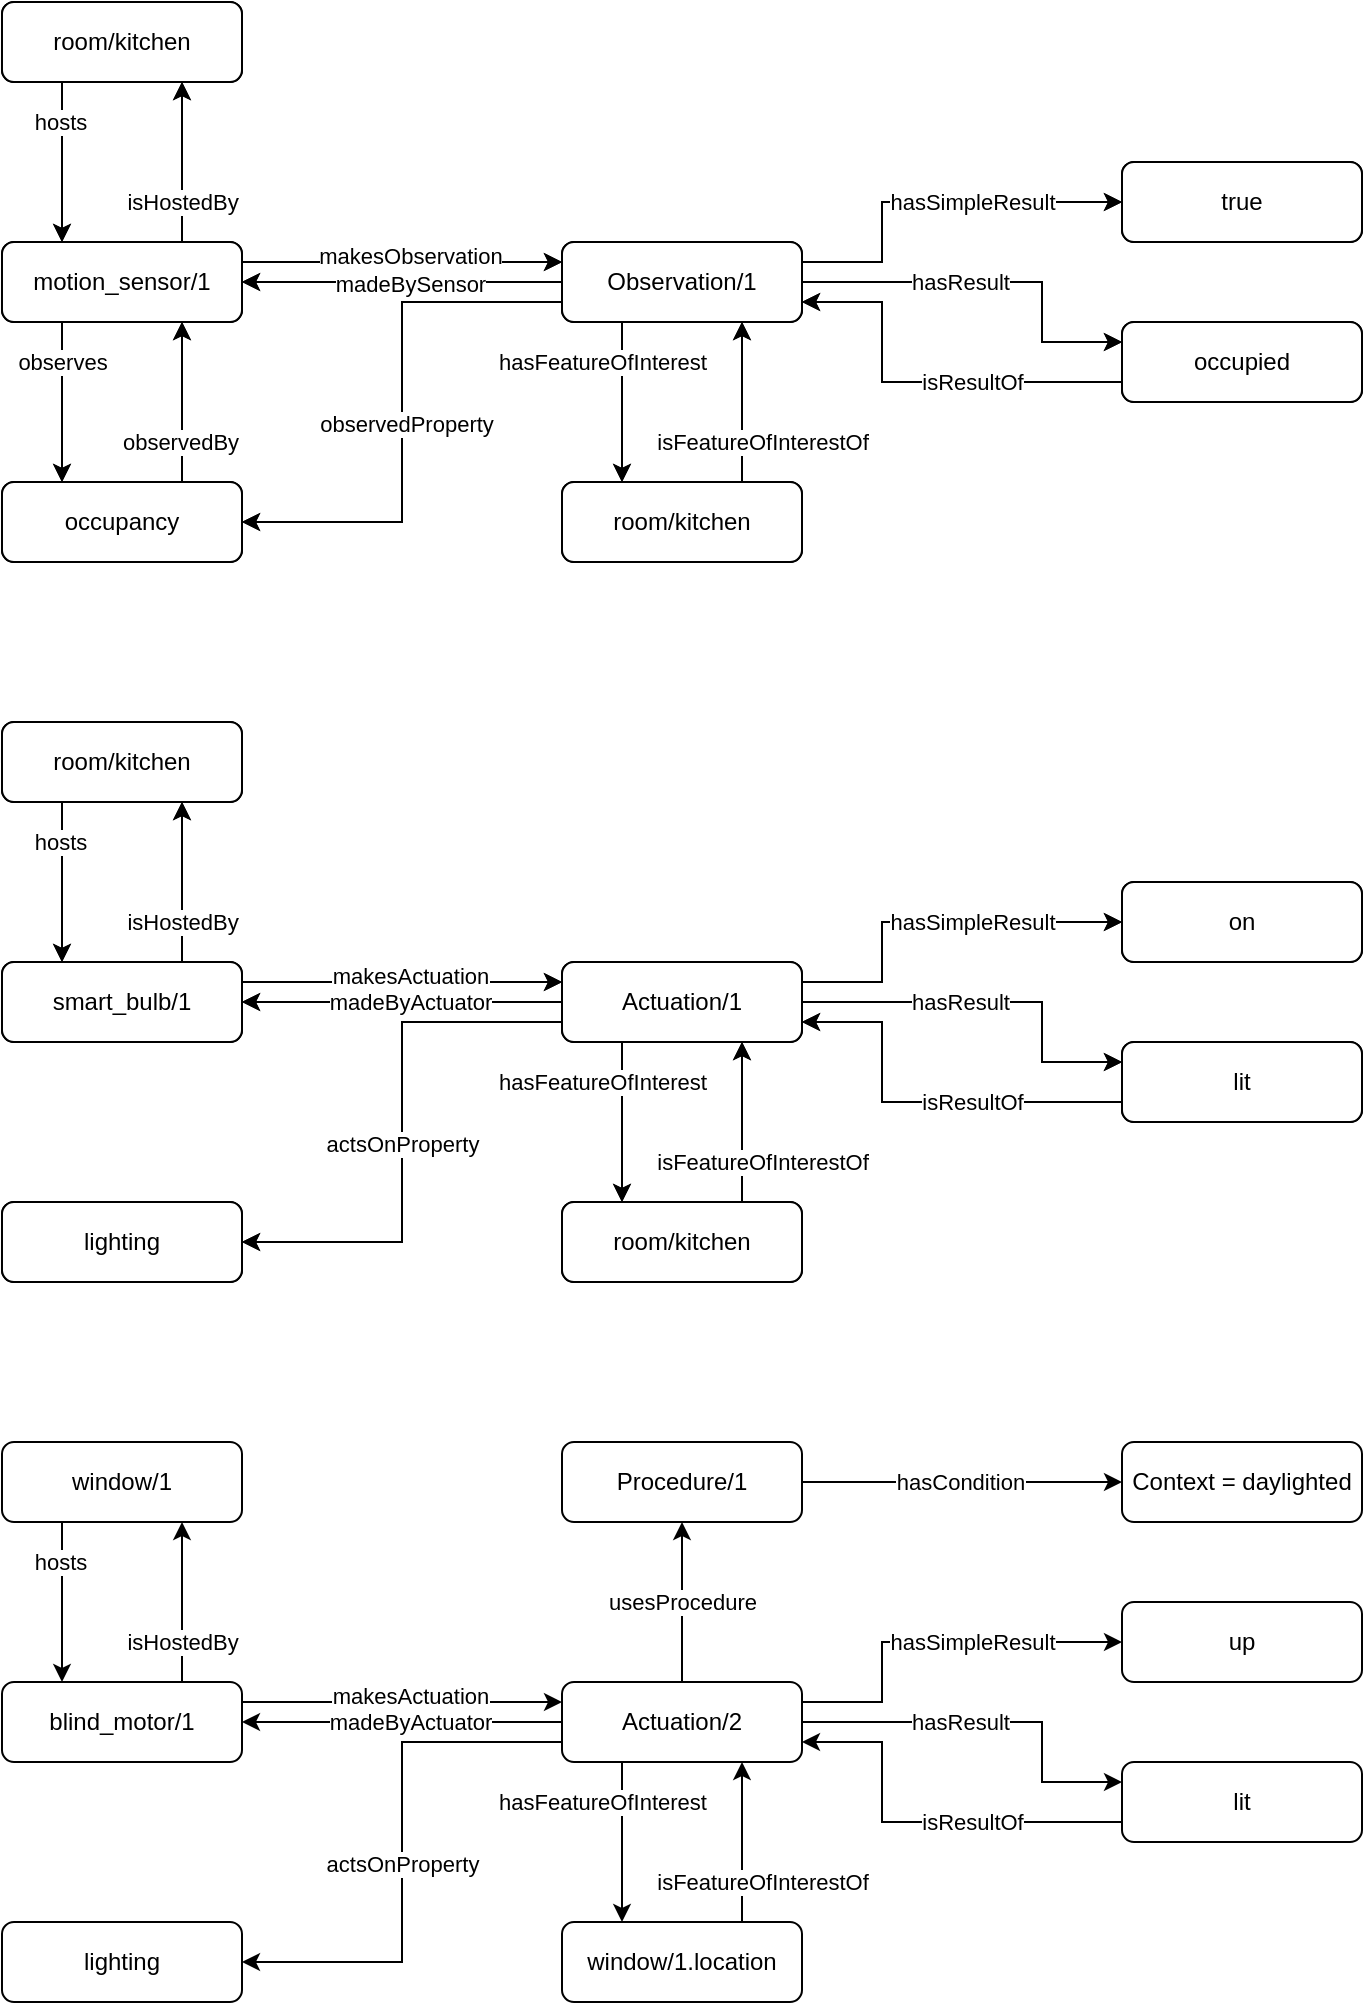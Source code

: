 <mxfile version="18.0.0" type="device" pages="6"><diagram id="G6bRNgkNlgB9gb2YTl9n" name="lighting"><mxGraphModel dx="1422" dy="861" grid="1" gridSize="10" guides="1" tooltips="1" connect="1" arrows="1" fold="1" page="1" pageScale="1" pageWidth="1000" pageHeight="1100" math="0" shadow="0"><root><mxCell id="0"/><mxCell id="1" parent="0"/><mxCell id="tDqsyMVUb9Z46wKvmmyK-13" style="edgeStyle=orthogonalEdgeStyle;rounded=0;orthogonalLoop=1;jettySize=auto;html=1;exitX=1;exitY=0.25;exitDx=0;exitDy=0;entryX=0;entryY=0.25;entryDx=0;entryDy=0;" parent="1" source="tDqsyMVUb9Z46wKvmmyK-5" target="tDqsyMVUb9Z46wKvmmyK-6" edge="1"><mxGeometry relative="1" as="geometry"><Array as="points"><mxPoint x="330" y="170"/><mxPoint x="330" y="170"/></Array></mxGeometry></mxCell><mxCell id="tDqsyMVUb9Z46wKvmmyK-15" value="makesObservation" style="edgeLabel;html=1;align=center;verticalAlign=middle;resizable=0;points=[];" parent="tDqsyMVUb9Z46wKvmmyK-13" vertex="1" connectable="0"><mxGeometry x="-0.1" y="-1" relative="1" as="geometry"><mxPoint x="12" y="-4" as="offset"/></mxGeometry></mxCell><mxCell id="tDqsyMVUb9Z46wKvmmyK-18" style="edgeStyle=orthogonalEdgeStyle;rounded=0;orthogonalLoop=1;jettySize=auto;html=1;exitX=0.25;exitY=1;exitDx=0;exitDy=0;entryX=0.25;entryY=0;entryDx=0;entryDy=0;" parent="1" source="tDqsyMVUb9Z46wKvmmyK-5" target="tDqsyMVUb9Z46wKvmmyK-7" edge="1"><mxGeometry relative="1" as="geometry"/></mxCell><mxCell id="tDqsyMVUb9Z46wKvmmyK-19" value="observes" style="edgeLabel;html=1;align=center;verticalAlign=middle;resizable=0;points=[];" parent="tDqsyMVUb9Z46wKvmmyK-18" vertex="1" connectable="0"><mxGeometry x="0.225" relative="1" as="geometry"><mxPoint y="-29" as="offset"/></mxGeometry></mxCell><mxCell id="tDqsyMVUb9Z46wKvmmyK-43" style="edgeStyle=orthogonalEdgeStyle;rounded=0;orthogonalLoop=1;jettySize=auto;html=1;exitX=0.75;exitY=0;exitDx=0;exitDy=0;entryX=0.75;entryY=1;entryDx=0;entryDy=0;" parent="1" source="tDqsyMVUb9Z46wKvmmyK-5" target="tDqsyMVUb9Z46wKvmmyK-40" edge="1"><mxGeometry relative="1" as="geometry"/></mxCell><mxCell id="tDqsyMVUb9Z46wKvmmyK-44" value="isHostedBy" style="edgeLabel;html=1;align=center;verticalAlign=middle;resizable=0;points=[];" parent="tDqsyMVUb9Z46wKvmmyK-43" vertex="1" connectable="0"><mxGeometry x="-0.706" relative="1" as="geometry"><mxPoint y="-8" as="offset"/></mxGeometry></mxCell><mxCell id="tDqsyMVUb9Z46wKvmmyK-5" value="Sensor" style="rounded=1;whiteSpace=wrap;html=1;" parent="1" vertex="1"><mxGeometry x="80" y="160" width="120" height="40" as="geometry"/></mxCell><mxCell id="tDqsyMVUb9Z46wKvmmyK-16" style="edgeStyle=orthogonalEdgeStyle;rounded=0;orthogonalLoop=1;jettySize=auto;html=1;exitX=0;exitY=0.5;exitDx=0;exitDy=0;" parent="1" source="tDqsyMVUb9Z46wKvmmyK-6" edge="1"><mxGeometry relative="1" as="geometry"><mxPoint x="200" y="180" as="targetPoint"/></mxGeometry></mxCell><mxCell id="tDqsyMVUb9Z46wKvmmyK-17" value="madeBySensor" style="edgeLabel;html=1;align=center;verticalAlign=middle;resizable=0;points=[];" parent="tDqsyMVUb9Z46wKvmmyK-16" vertex="1" connectable="0"><mxGeometry x="0.083" relative="1" as="geometry"><mxPoint x="10" as="offset"/></mxGeometry></mxCell><mxCell id="tDqsyMVUb9Z46wKvmmyK-22" style="edgeStyle=orthogonalEdgeStyle;rounded=0;orthogonalLoop=1;jettySize=auto;html=1;exitX=0.25;exitY=1;exitDx=0;exitDy=0;entryX=0.25;entryY=0;entryDx=0;entryDy=0;" parent="1" source="tDqsyMVUb9Z46wKvmmyK-6" target="tDqsyMVUb9Z46wKvmmyK-8" edge="1"><mxGeometry relative="1" as="geometry"/></mxCell><mxCell id="tDqsyMVUb9Z46wKvmmyK-23" value="hasFeatureOfInterest" style="edgeLabel;html=1;align=center;verticalAlign=middle;resizable=0;points=[];" parent="tDqsyMVUb9Z46wKvmmyK-22" vertex="1" connectable="0"><mxGeometry x="0.225" relative="1" as="geometry"><mxPoint x="-10" y="-29" as="offset"/></mxGeometry></mxCell><mxCell id="tDqsyMVUb9Z46wKvmmyK-29" style="edgeStyle=orthogonalEdgeStyle;rounded=0;orthogonalLoop=1;jettySize=auto;html=1;exitX=1;exitY=0.5;exitDx=0;exitDy=0;entryX=0;entryY=0.25;entryDx=0;entryDy=0;" parent="1" source="tDqsyMVUb9Z46wKvmmyK-6" target="tDqsyMVUb9Z46wKvmmyK-10" edge="1"><mxGeometry relative="1" as="geometry"><Array as="points"><mxPoint x="600" y="180"/><mxPoint x="600" y="210"/></Array></mxGeometry></mxCell><mxCell id="tDqsyMVUb9Z46wKvmmyK-30" value="hasResult" style="edgeLabel;html=1;align=center;verticalAlign=middle;resizable=0;points=[];" parent="tDqsyMVUb9Z46wKvmmyK-29" vertex="1" connectable="0"><mxGeometry x="-0.666" relative="1" as="geometry"><mxPoint x="47" as="offset"/></mxGeometry></mxCell><mxCell id="tDqsyMVUb9Z46wKvmmyK-33" style="edgeStyle=orthogonalEdgeStyle;rounded=0;orthogonalLoop=1;jettySize=auto;html=1;exitX=1;exitY=0.25;exitDx=0;exitDy=0;entryX=0;entryY=0.5;entryDx=0;entryDy=0;" parent="1" source="tDqsyMVUb9Z46wKvmmyK-6" target="tDqsyMVUb9Z46wKvmmyK-9" edge="1"><mxGeometry relative="1" as="geometry"><Array as="points"><mxPoint x="520" y="170"/><mxPoint x="520" y="140"/></Array></mxGeometry></mxCell><mxCell id="tDqsyMVUb9Z46wKvmmyK-34" value="hasSimpleResult" style="edgeLabel;html=1;align=center;verticalAlign=middle;resizable=0;points=[];" parent="tDqsyMVUb9Z46wKvmmyK-33" vertex="1" connectable="0"><mxGeometry x="0.142" y="-2" relative="1" as="geometry"><mxPoint x="6" y="-2" as="offset"/></mxGeometry></mxCell><mxCell id="tDqsyMVUb9Z46wKvmmyK-6" value="Observation" style="rounded=1;whiteSpace=wrap;html=1;" parent="1" vertex="1"><mxGeometry x="360" y="160" width="120" height="40" as="geometry"/></mxCell><mxCell id="tDqsyMVUb9Z46wKvmmyK-20" style="edgeStyle=orthogonalEdgeStyle;rounded=0;orthogonalLoop=1;jettySize=auto;html=1;exitX=0.75;exitY=0;exitDx=0;exitDy=0;entryX=0.75;entryY=1;entryDx=0;entryDy=0;" parent="1" source="tDqsyMVUb9Z46wKvmmyK-7" target="tDqsyMVUb9Z46wKvmmyK-5" edge="1"><mxGeometry relative="1" as="geometry"><Array as="points"><mxPoint x="170" y="230"/><mxPoint x="170" y="230"/></Array></mxGeometry></mxCell><mxCell id="tDqsyMVUb9Z46wKvmmyK-21" value="observedBy" style="edgeLabel;html=1;align=center;verticalAlign=middle;resizable=0;points=[];" parent="tDqsyMVUb9Z46wKvmmyK-20" vertex="1" connectable="0"><mxGeometry x="0.25" y="1" relative="1" as="geometry"><mxPoint y="30" as="offset"/></mxGeometry></mxCell><mxCell id="8Ee7MbmINA4O7ODupxkE-8" style="edgeStyle=orthogonalEdgeStyle;rounded=0;orthogonalLoop=1;jettySize=auto;html=1;exitX=1;exitY=0.5;exitDx=0;exitDy=0;entryX=0;entryY=0.75;entryDx=0;entryDy=0;startArrow=classic;startFill=1;endArrow=none;endFill=0;" parent="1" source="tDqsyMVUb9Z46wKvmmyK-7" target="tDqsyMVUb9Z46wKvmmyK-6" edge="1"><mxGeometry relative="1" as="geometry"/></mxCell><mxCell id="8Ee7MbmINA4O7ODupxkE-9" value="observedProperty" style="edgeLabel;html=1;align=center;verticalAlign=middle;resizable=0;points=[];" parent="8Ee7MbmINA4O7ODupxkE-8" vertex="1" connectable="0"><mxGeometry x="-0.042" y="-2" relative="1" as="geometry"><mxPoint as="offset"/></mxGeometry></mxCell><mxCell id="tDqsyMVUb9Z46wKvmmyK-7" value="ObservableProperty" style="rounded=1;whiteSpace=wrap;html=1;" parent="1" vertex="1"><mxGeometry x="80" y="280" width="120" height="40" as="geometry"/></mxCell><mxCell id="tDqsyMVUb9Z46wKvmmyK-24" style="edgeStyle=orthogonalEdgeStyle;rounded=0;orthogonalLoop=1;jettySize=auto;html=1;exitX=0.75;exitY=0;exitDx=0;exitDy=0;entryX=0.75;entryY=1;entryDx=0;entryDy=0;" parent="1" source="tDqsyMVUb9Z46wKvmmyK-8" target="tDqsyMVUb9Z46wKvmmyK-6" edge="1"><mxGeometry relative="1" as="geometry"/></mxCell><mxCell id="tDqsyMVUb9Z46wKvmmyK-25" value="isFeatureOfInterestOf" style="edgeLabel;html=1;align=center;verticalAlign=middle;resizable=0;points=[];" parent="tDqsyMVUb9Z46wKvmmyK-24" vertex="1" connectable="0"><mxGeometry x="-0.225" y="-1" relative="1" as="geometry"><mxPoint x="9" y="11" as="offset"/></mxGeometry></mxCell><mxCell id="tDqsyMVUb9Z46wKvmmyK-8" value="FeatureOfInterest" style="rounded=1;whiteSpace=wrap;html=1;" parent="1" vertex="1"><mxGeometry x="360" y="280" width="120" height="40" as="geometry"/></mxCell><mxCell id="tDqsyMVUb9Z46wKvmmyK-9" value="Literal" style="rounded=1;whiteSpace=wrap;html=1;" parent="1" vertex="1"><mxGeometry x="640" y="120" width="120" height="40" as="geometry"/></mxCell><mxCell id="tDqsyMVUb9Z46wKvmmyK-31" style="edgeStyle=orthogonalEdgeStyle;rounded=0;orthogonalLoop=1;jettySize=auto;html=1;exitX=0;exitY=0.5;exitDx=0;exitDy=0;entryX=1;entryY=0.75;entryDx=0;entryDy=0;" parent="1" source="tDqsyMVUb9Z46wKvmmyK-10" target="tDqsyMVUb9Z46wKvmmyK-6" edge="1"><mxGeometry relative="1" as="geometry"><Array as="points"><mxPoint x="520" y="230"/><mxPoint x="520" y="190"/></Array></mxGeometry></mxCell><mxCell id="tDqsyMVUb9Z46wKvmmyK-32" value="isResultOf" style="edgeLabel;html=1;align=center;verticalAlign=middle;resizable=0;points=[];" parent="tDqsyMVUb9Z46wKvmmyK-31" vertex="1" connectable="0"><mxGeometry x="0.108" y="-1" relative="1" as="geometry"><mxPoint x="31" y="1" as="offset"/></mxGeometry></mxCell><mxCell id="tDqsyMVUb9Z46wKvmmyK-10" value="Result" style="rounded=1;whiteSpace=wrap;html=1;" parent="1" vertex="1"><mxGeometry x="640" y="200" width="120" height="40" as="geometry"/></mxCell><mxCell id="tDqsyMVUb9Z46wKvmmyK-41" style="edgeStyle=orthogonalEdgeStyle;rounded=0;orthogonalLoop=1;jettySize=auto;html=1;exitX=0.25;exitY=1;exitDx=0;exitDy=0;entryX=0.25;entryY=0;entryDx=0;entryDy=0;" parent="1" source="tDqsyMVUb9Z46wKvmmyK-40" target="tDqsyMVUb9Z46wKvmmyK-5" edge="1"><mxGeometry relative="1" as="geometry"/></mxCell><mxCell id="tDqsyMVUb9Z46wKvmmyK-42" value="hosts" style="edgeLabel;html=1;align=center;verticalAlign=middle;resizable=0;points=[];" parent="tDqsyMVUb9Z46wKvmmyK-41" vertex="1" connectable="0"><mxGeometry x="-0.773" y="-1" relative="1" as="geometry"><mxPoint y="11" as="offset"/></mxGeometry></mxCell><mxCell id="tDqsyMVUb9Z46wKvmmyK-40" value="Platform" style="rounded=1;whiteSpace=wrap;html=1;" parent="1" vertex="1"><mxGeometry x="80" y="40" width="120" height="40" as="geometry"/></mxCell><mxCell id="tDqsyMVUb9Z46wKvmmyK-45" style="edgeStyle=orthogonalEdgeStyle;rounded=0;orthogonalLoop=1;jettySize=auto;html=1;exitX=1;exitY=0.25;exitDx=0;exitDy=0;entryX=0;entryY=0.25;entryDx=0;entryDy=0;" parent="1" source="tDqsyMVUb9Z46wKvmmyK-51" target="tDqsyMVUb9Z46wKvmmyK-62" edge="1"><mxGeometry relative="1" as="geometry"><Array as="points"><mxPoint x="330" y="530"/><mxPoint x="330" y="530"/></Array></mxGeometry></mxCell><mxCell id="tDqsyMVUb9Z46wKvmmyK-46" value="makesActuation" style="edgeLabel;html=1;align=center;verticalAlign=middle;resizable=0;points=[];" parent="tDqsyMVUb9Z46wKvmmyK-45" vertex="1" connectable="0"><mxGeometry x="-0.1" y="-1" relative="1" as="geometry"><mxPoint x="12" y="-4" as="offset"/></mxGeometry></mxCell><mxCell id="tDqsyMVUb9Z46wKvmmyK-49" style="edgeStyle=orthogonalEdgeStyle;rounded=0;orthogonalLoop=1;jettySize=auto;html=1;exitX=0.75;exitY=0;exitDx=0;exitDy=0;entryX=0.75;entryY=1;entryDx=0;entryDy=0;" parent="1" source="tDqsyMVUb9Z46wKvmmyK-51" target="tDqsyMVUb9Z46wKvmmyK-76" edge="1"><mxGeometry relative="1" as="geometry"/></mxCell><mxCell id="tDqsyMVUb9Z46wKvmmyK-50" value="isHostedBy" style="edgeLabel;html=1;align=center;verticalAlign=middle;resizable=0;points=[];" parent="tDqsyMVUb9Z46wKvmmyK-49" vertex="1" connectable="0"><mxGeometry x="-0.706" relative="1" as="geometry"><mxPoint y="-8" as="offset"/></mxGeometry></mxCell><mxCell id="tDqsyMVUb9Z46wKvmmyK-51" value="Actuator" style="rounded=1;whiteSpace=wrap;html=1;" parent="1" vertex="1"><mxGeometry x="80" y="520" width="120" height="40" as="geometry"/></mxCell><mxCell id="tDqsyMVUb9Z46wKvmmyK-52" style="edgeStyle=orthogonalEdgeStyle;rounded=0;orthogonalLoop=1;jettySize=auto;html=1;exitX=0;exitY=0.5;exitDx=0;exitDy=0;entryX=1;entryY=0.5;entryDx=0;entryDy=0;" parent="1" source="tDqsyMVUb9Z46wKvmmyK-62" target="tDqsyMVUb9Z46wKvmmyK-51" edge="1"><mxGeometry relative="1" as="geometry"/></mxCell><mxCell id="tDqsyMVUb9Z46wKvmmyK-53" value="madeByActuator" style="edgeLabel;html=1;align=center;verticalAlign=middle;resizable=0;points=[];" parent="tDqsyMVUb9Z46wKvmmyK-52" vertex="1" connectable="0"><mxGeometry x="0.083" relative="1" as="geometry"><mxPoint x="10" as="offset"/></mxGeometry></mxCell><mxCell id="tDqsyMVUb9Z46wKvmmyK-54" style="edgeStyle=orthogonalEdgeStyle;rounded=0;orthogonalLoop=1;jettySize=auto;html=1;exitX=0.25;exitY=1;exitDx=0;exitDy=0;entryX=0.25;entryY=0;entryDx=0;entryDy=0;" parent="1" source="tDqsyMVUb9Z46wKvmmyK-62" target="tDqsyMVUb9Z46wKvmmyK-68" edge="1"><mxGeometry relative="1" as="geometry"/></mxCell><mxCell id="tDqsyMVUb9Z46wKvmmyK-55" value="hasFeatureOfInterest" style="edgeLabel;html=1;align=center;verticalAlign=middle;resizable=0;points=[];" parent="tDqsyMVUb9Z46wKvmmyK-54" vertex="1" connectable="0"><mxGeometry x="0.225" relative="1" as="geometry"><mxPoint x="-10" y="-29" as="offset"/></mxGeometry></mxCell><mxCell id="tDqsyMVUb9Z46wKvmmyK-56" style="edgeStyle=orthogonalEdgeStyle;rounded=0;orthogonalLoop=1;jettySize=auto;html=1;exitX=1;exitY=0.5;exitDx=0;exitDy=0;entryX=0;entryY=0.25;entryDx=0;entryDy=0;" parent="1" source="tDqsyMVUb9Z46wKvmmyK-62" target="tDqsyMVUb9Z46wKvmmyK-72" edge="1"><mxGeometry relative="1" as="geometry"><Array as="points"><mxPoint x="600" y="540"/><mxPoint x="600" y="570"/></Array></mxGeometry></mxCell><mxCell id="tDqsyMVUb9Z46wKvmmyK-57" value="hasResult" style="edgeLabel;html=1;align=center;verticalAlign=middle;resizable=0;points=[];" parent="tDqsyMVUb9Z46wKvmmyK-56" vertex="1" connectable="0"><mxGeometry x="-0.666" relative="1" as="geometry"><mxPoint x="47" as="offset"/></mxGeometry></mxCell><mxCell id="tDqsyMVUb9Z46wKvmmyK-58" style="edgeStyle=orthogonalEdgeStyle;rounded=0;orthogonalLoop=1;jettySize=auto;html=1;exitX=1;exitY=0.25;exitDx=0;exitDy=0;entryX=0;entryY=0.5;entryDx=0;entryDy=0;" parent="1" source="tDqsyMVUb9Z46wKvmmyK-62" target="tDqsyMVUb9Z46wKvmmyK-69" edge="1"><mxGeometry relative="1" as="geometry"><Array as="points"><mxPoint x="520" y="530"/><mxPoint x="520" y="500"/></Array></mxGeometry></mxCell><mxCell id="tDqsyMVUb9Z46wKvmmyK-59" value="hasSimpleResult" style="edgeLabel;html=1;align=center;verticalAlign=middle;resizable=0;points=[];" parent="tDqsyMVUb9Z46wKvmmyK-58" vertex="1" connectable="0"><mxGeometry x="0.142" y="-2" relative="1" as="geometry"><mxPoint x="6" y="-2" as="offset"/></mxGeometry></mxCell><mxCell id="8Ee7MbmINA4O7ODupxkE-10" style="edgeStyle=orthogonalEdgeStyle;rounded=0;orthogonalLoop=1;jettySize=auto;html=1;exitX=0;exitY=0.75;exitDx=0;exitDy=0;entryX=1;entryY=0.5;entryDx=0;entryDy=0;" parent="1" source="tDqsyMVUb9Z46wKvmmyK-62" target="tDqsyMVUb9Z46wKvmmyK-65" edge="1"><mxGeometry relative="1" as="geometry"/></mxCell><mxCell id="8Ee7MbmINA4O7ODupxkE-11" value="actsOnProperty" style="edgeLabel;html=1;align=center;verticalAlign=middle;resizable=0;points=[];" parent="8Ee7MbmINA4O7ODupxkE-10" vertex="1" connectable="0"><mxGeometry x="0.165" relative="1" as="geometry"><mxPoint y="-17" as="offset"/></mxGeometry></mxCell><mxCell id="tDqsyMVUb9Z46wKvmmyK-62" value="Actuation" style="rounded=1;whiteSpace=wrap;html=1;" parent="1" vertex="1"><mxGeometry x="360" y="520" width="120" height="40" as="geometry"/></mxCell><mxCell id="tDqsyMVUb9Z46wKvmmyK-65" value="ActuableProperty" style="rounded=1;whiteSpace=wrap;html=1;" parent="1" vertex="1"><mxGeometry x="80" y="640" width="120" height="40" as="geometry"/></mxCell><mxCell id="tDqsyMVUb9Z46wKvmmyK-66" style="edgeStyle=orthogonalEdgeStyle;rounded=0;orthogonalLoop=1;jettySize=auto;html=1;exitX=0.75;exitY=0;exitDx=0;exitDy=0;entryX=0.75;entryY=1;entryDx=0;entryDy=0;" parent="1" source="tDqsyMVUb9Z46wKvmmyK-68" target="tDqsyMVUb9Z46wKvmmyK-62" edge="1"><mxGeometry relative="1" as="geometry"/></mxCell><mxCell id="tDqsyMVUb9Z46wKvmmyK-67" value="isFeatureOfInterestOf" style="edgeLabel;html=1;align=center;verticalAlign=middle;resizable=0;points=[];" parent="tDqsyMVUb9Z46wKvmmyK-66" vertex="1" connectable="0"><mxGeometry x="-0.225" y="-1" relative="1" as="geometry"><mxPoint x="9" y="11" as="offset"/></mxGeometry></mxCell><mxCell id="tDqsyMVUb9Z46wKvmmyK-68" value="FeatureOfInterest" style="rounded=1;whiteSpace=wrap;html=1;" parent="1" vertex="1"><mxGeometry x="360" y="640" width="120" height="40" as="geometry"/></mxCell><mxCell id="tDqsyMVUb9Z46wKvmmyK-69" value="Literal" style="rounded=1;whiteSpace=wrap;html=1;" parent="1" vertex="1"><mxGeometry x="640" y="480" width="120" height="40" as="geometry"/></mxCell><mxCell id="tDqsyMVUb9Z46wKvmmyK-70" style="edgeStyle=orthogonalEdgeStyle;rounded=0;orthogonalLoop=1;jettySize=auto;html=1;exitX=0;exitY=0.5;exitDx=0;exitDy=0;entryX=1;entryY=0.75;entryDx=0;entryDy=0;" parent="1" source="tDqsyMVUb9Z46wKvmmyK-72" target="tDqsyMVUb9Z46wKvmmyK-62" edge="1"><mxGeometry relative="1" as="geometry"><Array as="points"><mxPoint x="520" y="590"/><mxPoint x="520" y="550"/></Array></mxGeometry></mxCell><mxCell id="tDqsyMVUb9Z46wKvmmyK-71" value="isResultOf" style="edgeLabel;html=1;align=center;verticalAlign=middle;resizable=0;points=[];" parent="tDqsyMVUb9Z46wKvmmyK-70" vertex="1" connectable="0"><mxGeometry x="0.108" y="-1" relative="1" as="geometry"><mxPoint x="31" y="1" as="offset"/></mxGeometry></mxCell><mxCell id="tDqsyMVUb9Z46wKvmmyK-72" value="Result" style="rounded=1;whiteSpace=wrap;html=1;" parent="1" vertex="1"><mxGeometry x="640" y="560" width="120" height="40" as="geometry"/></mxCell><mxCell id="tDqsyMVUb9Z46wKvmmyK-74" style="edgeStyle=orthogonalEdgeStyle;rounded=0;orthogonalLoop=1;jettySize=auto;html=1;exitX=0.25;exitY=1;exitDx=0;exitDy=0;entryX=0.25;entryY=0;entryDx=0;entryDy=0;" parent="1" source="tDqsyMVUb9Z46wKvmmyK-76" target="tDqsyMVUb9Z46wKvmmyK-51" edge="1"><mxGeometry relative="1" as="geometry"/></mxCell><mxCell id="tDqsyMVUb9Z46wKvmmyK-75" value="hosts" style="edgeLabel;html=1;align=center;verticalAlign=middle;resizable=0;points=[];" parent="tDqsyMVUb9Z46wKvmmyK-74" vertex="1" connectable="0"><mxGeometry x="-0.773" y="-1" relative="1" as="geometry"><mxPoint y="11" as="offset"/></mxGeometry></mxCell><mxCell id="tDqsyMVUb9Z46wKvmmyK-76" value="Platform" style="rounded=1;whiteSpace=wrap;html=1;" parent="1" vertex="1"><mxGeometry x="80" y="400" width="120" height="40" as="geometry"/></mxCell><mxCell id="Gr-1gaoB6opXhW0jDDNV-1" style="edgeStyle=orthogonalEdgeStyle;rounded=0;orthogonalLoop=1;jettySize=auto;html=1;exitX=1;exitY=0.25;exitDx=0;exitDy=0;entryX=0;entryY=0.25;entryDx=0;entryDy=0;" parent="1" source="Gr-1gaoB6opXhW0jDDNV-7" target="Gr-1gaoB6opXhW0jDDNV-16" edge="1"><mxGeometry relative="1" as="geometry"><Array as="points"><mxPoint x="330" y="170"/><mxPoint x="330" y="170"/></Array></mxGeometry></mxCell><mxCell id="Gr-1gaoB6opXhW0jDDNV-2" value="makesObservation" style="edgeLabel;html=1;align=center;verticalAlign=middle;resizable=0;points=[];" parent="Gr-1gaoB6opXhW0jDDNV-1" vertex="1" connectable="0"><mxGeometry x="-0.1" y="-1" relative="1" as="geometry"><mxPoint x="12" y="-4" as="offset"/></mxGeometry></mxCell><mxCell id="Gr-1gaoB6opXhW0jDDNV-3" style="edgeStyle=orthogonalEdgeStyle;rounded=0;orthogonalLoop=1;jettySize=auto;html=1;exitX=0.25;exitY=1;exitDx=0;exitDy=0;entryX=0.25;entryY=0;entryDx=0;entryDy=0;" parent="1" source="Gr-1gaoB6opXhW0jDDNV-7" target="Gr-1gaoB6opXhW0jDDNV-21" edge="1"><mxGeometry relative="1" as="geometry"/></mxCell><mxCell id="Gr-1gaoB6opXhW0jDDNV-4" value="observes" style="edgeLabel;html=1;align=center;verticalAlign=middle;resizable=0;points=[];" parent="Gr-1gaoB6opXhW0jDDNV-3" vertex="1" connectable="0"><mxGeometry x="0.225" relative="1" as="geometry"><mxPoint y="-29" as="offset"/></mxGeometry></mxCell><mxCell id="Gr-1gaoB6opXhW0jDDNV-5" style="edgeStyle=orthogonalEdgeStyle;rounded=0;orthogonalLoop=1;jettySize=auto;html=1;exitX=0.75;exitY=0;exitDx=0;exitDy=0;entryX=0.75;entryY=1;entryDx=0;entryDy=0;" parent="1" source="Gr-1gaoB6opXhW0jDDNV-7" target="Gr-1gaoB6opXhW0jDDNV-31" edge="1"><mxGeometry relative="1" as="geometry"/></mxCell><mxCell id="Gr-1gaoB6opXhW0jDDNV-6" value="isHostedBy" style="edgeLabel;html=1;align=center;verticalAlign=middle;resizable=0;points=[];" parent="Gr-1gaoB6opXhW0jDDNV-5" vertex="1" connectable="0"><mxGeometry x="-0.706" relative="1" as="geometry"><mxPoint y="-8" as="offset"/></mxGeometry></mxCell><mxCell id="Gr-1gaoB6opXhW0jDDNV-7" value="motion_sensor/1" style="rounded=1;whiteSpace=wrap;html=1;" parent="1" vertex="1"><mxGeometry x="80" y="160" width="120" height="40" as="geometry"/></mxCell><mxCell id="Gr-1gaoB6opXhW0jDDNV-8" style="edgeStyle=orthogonalEdgeStyle;rounded=0;orthogonalLoop=1;jettySize=auto;html=1;exitX=0;exitY=0.5;exitDx=0;exitDy=0;" parent="1" source="Gr-1gaoB6opXhW0jDDNV-16" edge="1"><mxGeometry relative="1" as="geometry"><mxPoint x="200" y="180" as="targetPoint"/></mxGeometry></mxCell><mxCell id="Gr-1gaoB6opXhW0jDDNV-9" value="madeBySensor" style="edgeLabel;html=1;align=center;verticalAlign=middle;resizable=0;points=[];" parent="Gr-1gaoB6opXhW0jDDNV-8" vertex="1" connectable="0"><mxGeometry x="0.083" relative="1" as="geometry"><mxPoint x="10" as="offset"/></mxGeometry></mxCell><mxCell id="Gr-1gaoB6opXhW0jDDNV-10" style="edgeStyle=orthogonalEdgeStyle;rounded=0;orthogonalLoop=1;jettySize=auto;html=1;exitX=0.25;exitY=1;exitDx=0;exitDy=0;entryX=0.25;entryY=0;entryDx=0;entryDy=0;" parent="1" source="Gr-1gaoB6opXhW0jDDNV-16" target="Gr-1gaoB6opXhW0jDDNV-24" edge="1"><mxGeometry relative="1" as="geometry"/></mxCell><mxCell id="Gr-1gaoB6opXhW0jDDNV-11" value="hasFeatureOfInterest" style="edgeLabel;html=1;align=center;verticalAlign=middle;resizable=0;points=[];" parent="Gr-1gaoB6opXhW0jDDNV-10" vertex="1" connectable="0"><mxGeometry x="0.225" relative="1" as="geometry"><mxPoint x="-10" y="-29" as="offset"/></mxGeometry></mxCell><mxCell id="Gr-1gaoB6opXhW0jDDNV-12" style="edgeStyle=orthogonalEdgeStyle;rounded=0;orthogonalLoop=1;jettySize=auto;html=1;exitX=1;exitY=0.5;exitDx=0;exitDy=0;entryX=0;entryY=0.25;entryDx=0;entryDy=0;" parent="1" source="Gr-1gaoB6opXhW0jDDNV-16" target="Gr-1gaoB6opXhW0jDDNV-28" edge="1"><mxGeometry relative="1" as="geometry"><Array as="points"><mxPoint x="600" y="180"/><mxPoint x="600" y="210"/></Array></mxGeometry></mxCell><mxCell id="Gr-1gaoB6opXhW0jDDNV-13" value="hasResult" style="edgeLabel;html=1;align=center;verticalAlign=middle;resizable=0;points=[];" parent="Gr-1gaoB6opXhW0jDDNV-12" vertex="1" connectable="0"><mxGeometry x="-0.666" relative="1" as="geometry"><mxPoint x="47" as="offset"/></mxGeometry></mxCell><mxCell id="Gr-1gaoB6opXhW0jDDNV-14" style="edgeStyle=orthogonalEdgeStyle;rounded=0;orthogonalLoop=1;jettySize=auto;html=1;exitX=1;exitY=0.25;exitDx=0;exitDy=0;entryX=0;entryY=0.5;entryDx=0;entryDy=0;" parent="1" source="Gr-1gaoB6opXhW0jDDNV-16" target="Gr-1gaoB6opXhW0jDDNV-25" edge="1"><mxGeometry relative="1" as="geometry"><Array as="points"><mxPoint x="520" y="170"/><mxPoint x="520" y="140"/></Array></mxGeometry></mxCell><mxCell id="Gr-1gaoB6opXhW0jDDNV-15" value="hasSimpleResult" style="edgeLabel;html=1;align=center;verticalAlign=middle;resizable=0;points=[];" parent="Gr-1gaoB6opXhW0jDDNV-14" vertex="1" connectable="0"><mxGeometry x="0.142" y="-2" relative="1" as="geometry"><mxPoint x="6" y="-2" as="offset"/></mxGeometry></mxCell><mxCell id="Gr-1gaoB6opXhW0jDDNV-16" value="Observation/1" style="rounded=1;whiteSpace=wrap;html=1;" parent="1" vertex="1"><mxGeometry x="360" y="160" width="120" height="40" as="geometry"/></mxCell><mxCell id="Gr-1gaoB6opXhW0jDDNV-17" style="edgeStyle=orthogonalEdgeStyle;rounded=0;orthogonalLoop=1;jettySize=auto;html=1;exitX=0.75;exitY=0;exitDx=0;exitDy=0;entryX=0.75;entryY=1;entryDx=0;entryDy=0;" parent="1" source="Gr-1gaoB6opXhW0jDDNV-21" target="Gr-1gaoB6opXhW0jDDNV-7" edge="1"><mxGeometry relative="1" as="geometry"><Array as="points"><mxPoint x="170" y="230"/><mxPoint x="170" y="230"/></Array></mxGeometry></mxCell><mxCell id="Gr-1gaoB6opXhW0jDDNV-18" value="observedBy" style="edgeLabel;html=1;align=center;verticalAlign=middle;resizable=0;points=[];" parent="Gr-1gaoB6opXhW0jDDNV-17" vertex="1" connectable="0"><mxGeometry x="0.25" y="1" relative="1" as="geometry"><mxPoint y="30" as="offset"/></mxGeometry></mxCell><mxCell id="Gr-1gaoB6opXhW0jDDNV-19" style="edgeStyle=orthogonalEdgeStyle;rounded=0;orthogonalLoop=1;jettySize=auto;html=1;exitX=1;exitY=0.5;exitDx=0;exitDy=0;entryX=0;entryY=0.75;entryDx=0;entryDy=0;startArrow=classic;startFill=1;endArrow=none;endFill=0;" parent="1" source="Gr-1gaoB6opXhW0jDDNV-21" target="Gr-1gaoB6opXhW0jDDNV-16" edge="1"><mxGeometry relative="1" as="geometry"/></mxCell><mxCell id="Gr-1gaoB6opXhW0jDDNV-20" value="observedProperty" style="edgeLabel;html=1;align=center;verticalAlign=middle;resizable=0;points=[];" parent="Gr-1gaoB6opXhW0jDDNV-19" vertex="1" connectable="0"><mxGeometry x="-0.042" y="-2" relative="1" as="geometry"><mxPoint as="offset"/></mxGeometry></mxCell><mxCell id="Gr-1gaoB6opXhW0jDDNV-21" value="occupancy" style="rounded=1;whiteSpace=wrap;html=1;" parent="1" vertex="1"><mxGeometry x="80" y="280" width="120" height="40" as="geometry"/></mxCell><mxCell id="Gr-1gaoB6opXhW0jDDNV-22" style="edgeStyle=orthogonalEdgeStyle;rounded=0;orthogonalLoop=1;jettySize=auto;html=1;exitX=0.75;exitY=0;exitDx=0;exitDy=0;entryX=0.75;entryY=1;entryDx=0;entryDy=0;" parent="1" source="Gr-1gaoB6opXhW0jDDNV-24" target="Gr-1gaoB6opXhW0jDDNV-16" edge="1"><mxGeometry relative="1" as="geometry"/></mxCell><mxCell id="Gr-1gaoB6opXhW0jDDNV-23" value="isFeatureOfInterestOf" style="edgeLabel;html=1;align=center;verticalAlign=middle;resizable=0;points=[];" parent="Gr-1gaoB6opXhW0jDDNV-22" vertex="1" connectable="0"><mxGeometry x="-0.225" y="-1" relative="1" as="geometry"><mxPoint x="9" y="11" as="offset"/></mxGeometry></mxCell><mxCell id="Gr-1gaoB6opXhW0jDDNV-24" value="room/kitchen" style="rounded=1;whiteSpace=wrap;html=1;" parent="1" vertex="1"><mxGeometry x="360" y="280" width="120" height="40" as="geometry"/></mxCell><mxCell id="Gr-1gaoB6opXhW0jDDNV-25" value="true" style="rounded=1;whiteSpace=wrap;html=1;" parent="1" vertex="1"><mxGeometry x="640" y="120" width="120" height="40" as="geometry"/></mxCell><mxCell id="Gr-1gaoB6opXhW0jDDNV-26" style="edgeStyle=orthogonalEdgeStyle;rounded=0;orthogonalLoop=1;jettySize=auto;html=1;exitX=0;exitY=0.5;exitDx=0;exitDy=0;entryX=1;entryY=0.75;entryDx=0;entryDy=0;" parent="1" source="Gr-1gaoB6opXhW0jDDNV-28" target="Gr-1gaoB6opXhW0jDDNV-16" edge="1"><mxGeometry relative="1" as="geometry"><Array as="points"><mxPoint x="520" y="230"/><mxPoint x="520" y="190"/></Array></mxGeometry></mxCell><mxCell id="Gr-1gaoB6opXhW0jDDNV-27" value="isResultOf" style="edgeLabel;html=1;align=center;verticalAlign=middle;resizable=0;points=[];" parent="Gr-1gaoB6opXhW0jDDNV-26" vertex="1" connectable="0"><mxGeometry x="0.108" y="-1" relative="1" as="geometry"><mxPoint x="31" y="1" as="offset"/></mxGeometry></mxCell><mxCell id="Gr-1gaoB6opXhW0jDDNV-28" value="occupied" style="rounded=1;whiteSpace=wrap;html=1;" parent="1" vertex="1"><mxGeometry x="640" y="200" width="120" height="40" as="geometry"/></mxCell><mxCell id="Gr-1gaoB6opXhW0jDDNV-29" style="edgeStyle=orthogonalEdgeStyle;rounded=0;orthogonalLoop=1;jettySize=auto;html=1;exitX=0.25;exitY=1;exitDx=0;exitDy=0;entryX=0.25;entryY=0;entryDx=0;entryDy=0;" parent="1" source="Gr-1gaoB6opXhW0jDDNV-31" target="Gr-1gaoB6opXhW0jDDNV-7" edge="1"><mxGeometry relative="1" as="geometry"/></mxCell><mxCell id="Gr-1gaoB6opXhW0jDDNV-30" value="hosts" style="edgeLabel;html=1;align=center;verticalAlign=middle;resizable=0;points=[];" parent="Gr-1gaoB6opXhW0jDDNV-29" vertex="1" connectable="0"><mxGeometry x="-0.773" y="-1" relative="1" as="geometry"><mxPoint y="11" as="offset"/></mxGeometry></mxCell><mxCell id="Gr-1gaoB6opXhW0jDDNV-31" value="room/kitchen" style="rounded=1;whiteSpace=wrap;html=1;" parent="1" vertex="1"><mxGeometry x="80" y="40" width="120" height="40" as="geometry"/></mxCell><mxCell id="Gr-1gaoB6opXhW0jDDNV-32" style="edgeStyle=orthogonalEdgeStyle;rounded=0;orthogonalLoop=1;jettySize=auto;html=1;exitX=1;exitY=0.25;exitDx=0;exitDy=0;entryX=0;entryY=0.25;entryDx=0;entryDy=0;" parent="1" source="Gr-1gaoB6opXhW0jDDNV-36" target="Gr-1gaoB6opXhW0jDDNV-47" edge="1"><mxGeometry relative="1" as="geometry"><Array as="points"><mxPoint x="330" y="530"/><mxPoint x="330" y="530"/></Array></mxGeometry></mxCell><mxCell id="Gr-1gaoB6opXhW0jDDNV-33" value="makesActuation" style="edgeLabel;html=1;align=center;verticalAlign=middle;resizable=0;points=[];" parent="Gr-1gaoB6opXhW0jDDNV-32" vertex="1" connectable="0"><mxGeometry x="-0.1" y="-1" relative="1" as="geometry"><mxPoint x="12" y="-4" as="offset"/></mxGeometry></mxCell><mxCell id="Gr-1gaoB6opXhW0jDDNV-34" style="edgeStyle=orthogonalEdgeStyle;rounded=0;orthogonalLoop=1;jettySize=auto;html=1;exitX=0.75;exitY=0;exitDx=0;exitDy=0;entryX=0.75;entryY=1;entryDx=0;entryDy=0;" parent="1" source="Gr-1gaoB6opXhW0jDDNV-36" target="Gr-1gaoB6opXhW0jDDNV-58" edge="1"><mxGeometry relative="1" as="geometry"/></mxCell><mxCell id="Gr-1gaoB6opXhW0jDDNV-35" value="isHostedBy" style="edgeLabel;html=1;align=center;verticalAlign=middle;resizable=0;points=[];" parent="Gr-1gaoB6opXhW0jDDNV-34" vertex="1" connectable="0"><mxGeometry x="-0.706" relative="1" as="geometry"><mxPoint y="-8" as="offset"/></mxGeometry></mxCell><mxCell id="Gr-1gaoB6opXhW0jDDNV-36" value="smart_bulb/1" style="rounded=1;whiteSpace=wrap;html=1;" parent="1" vertex="1"><mxGeometry x="80" y="520" width="120" height="40" as="geometry"/></mxCell><mxCell id="Gr-1gaoB6opXhW0jDDNV-37" style="edgeStyle=orthogonalEdgeStyle;rounded=0;orthogonalLoop=1;jettySize=auto;html=1;exitX=0;exitY=0.5;exitDx=0;exitDy=0;entryX=1;entryY=0.5;entryDx=0;entryDy=0;" parent="1" source="Gr-1gaoB6opXhW0jDDNV-47" target="Gr-1gaoB6opXhW0jDDNV-36" edge="1"><mxGeometry relative="1" as="geometry"/></mxCell><mxCell id="Gr-1gaoB6opXhW0jDDNV-38" value="madeByActuator" style="edgeLabel;html=1;align=center;verticalAlign=middle;resizable=0;points=[];" parent="Gr-1gaoB6opXhW0jDDNV-37" vertex="1" connectable="0"><mxGeometry x="0.083" relative="1" as="geometry"><mxPoint x="10" as="offset"/></mxGeometry></mxCell><mxCell id="Gr-1gaoB6opXhW0jDDNV-39" style="edgeStyle=orthogonalEdgeStyle;rounded=0;orthogonalLoop=1;jettySize=auto;html=1;exitX=0.25;exitY=1;exitDx=0;exitDy=0;entryX=0.25;entryY=0;entryDx=0;entryDy=0;" parent="1" source="Gr-1gaoB6opXhW0jDDNV-47" target="Gr-1gaoB6opXhW0jDDNV-51" edge="1"><mxGeometry relative="1" as="geometry"/></mxCell><mxCell id="Gr-1gaoB6opXhW0jDDNV-40" value="hasFeatureOfInterest" style="edgeLabel;html=1;align=center;verticalAlign=middle;resizable=0;points=[];" parent="Gr-1gaoB6opXhW0jDDNV-39" vertex="1" connectable="0"><mxGeometry x="0.225" relative="1" as="geometry"><mxPoint x="-10" y="-29" as="offset"/></mxGeometry></mxCell><mxCell id="Gr-1gaoB6opXhW0jDDNV-41" style="edgeStyle=orthogonalEdgeStyle;rounded=0;orthogonalLoop=1;jettySize=auto;html=1;exitX=1;exitY=0.5;exitDx=0;exitDy=0;entryX=0;entryY=0.25;entryDx=0;entryDy=0;" parent="1" source="Gr-1gaoB6opXhW0jDDNV-47" target="Gr-1gaoB6opXhW0jDDNV-55" edge="1"><mxGeometry relative="1" as="geometry"><Array as="points"><mxPoint x="600" y="540"/><mxPoint x="600" y="570"/></Array></mxGeometry></mxCell><mxCell id="Gr-1gaoB6opXhW0jDDNV-42" value="hasResult" style="edgeLabel;html=1;align=center;verticalAlign=middle;resizable=0;points=[];" parent="Gr-1gaoB6opXhW0jDDNV-41" vertex="1" connectable="0"><mxGeometry x="-0.666" relative="1" as="geometry"><mxPoint x="47" as="offset"/></mxGeometry></mxCell><mxCell id="Gr-1gaoB6opXhW0jDDNV-43" style="edgeStyle=orthogonalEdgeStyle;rounded=0;orthogonalLoop=1;jettySize=auto;html=1;exitX=1;exitY=0.25;exitDx=0;exitDy=0;entryX=0;entryY=0.5;entryDx=0;entryDy=0;" parent="1" source="Gr-1gaoB6opXhW0jDDNV-47" target="Gr-1gaoB6opXhW0jDDNV-52" edge="1"><mxGeometry relative="1" as="geometry"><Array as="points"><mxPoint x="520" y="530"/><mxPoint x="520" y="500"/></Array></mxGeometry></mxCell><mxCell id="Gr-1gaoB6opXhW0jDDNV-44" value="hasSimpleResult" style="edgeLabel;html=1;align=center;verticalAlign=middle;resizable=0;points=[];" parent="Gr-1gaoB6opXhW0jDDNV-43" vertex="1" connectable="0"><mxGeometry x="0.142" y="-2" relative="1" as="geometry"><mxPoint x="6" y="-2" as="offset"/></mxGeometry></mxCell><mxCell id="Gr-1gaoB6opXhW0jDDNV-45" style="edgeStyle=orthogonalEdgeStyle;rounded=0;orthogonalLoop=1;jettySize=auto;html=1;exitX=0;exitY=0.75;exitDx=0;exitDy=0;entryX=1;entryY=0.5;entryDx=0;entryDy=0;" parent="1" source="Gr-1gaoB6opXhW0jDDNV-47" target="Gr-1gaoB6opXhW0jDDNV-48" edge="1"><mxGeometry relative="1" as="geometry"/></mxCell><mxCell id="Gr-1gaoB6opXhW0jDDNV-46" value="actsOnProperty" style="edgeLabel;html=1;align=center;verticalAlign=middle;resizable=0;points=[];" parent="Gr-1gaoB6opXhW0jDDNV-45" vertex="1" connectable="0"><mxGeometry x="0.165" relative="1" as="geometry"><mxPoint y="-17" as="offset"/></mxGeometry></mxCell><mxCell id="Gr-1gaoB6opXhW0jDDNV-47" value="Actuation/1" style="rounded=1;whiteSpace=wrap;html=1;" parent="1" vertex="1"><mxGeometry x="360" y="520" width="120" height="40" as="geometry"/></mxCell><mxCell id="Gr-1gaoB6opXhW0jDDNV-48" value="lighting" style="rounded=1;whiteSpace=wrap;html=1;" parent="1" vertex="1"><mxGeometry x="80" y="640" width="120" height="40" as="geometry"/></mxCell><mxCell id="Gr-1gaoB6opXhW0jDDNV-49" style="edgeStyle=orthogonalEdgeStyle;rounded=0;orthogonalLoop=1;jettySize=auto;html=1;exitX=0.75;exitY=0;exitDx=0;exitDy=0;entryX=0.75;entryY=1;entryDx=0;entryDy=0;" parent="1" source="Gr-1gaoB6opXhW0jDDNV-51" target="Gr-1gaoB6opXhW0jDDNV-47" edge="1"><mxGeometry relative="1" as="geometry"/></mxCell><mxCell id="Gr-1gaoB6opXhW0jDDNV-50" value="isFeatureOfInterestOf" style="edgeLabel;html=1;align=center;verticalAlign=middle;resizable=0;points=[];" parent="Gr-1gaoB6opXhW0jDDNV-49" vertex="1" connectable="0"><mxGeometry x="-0.225" y="-1" relative="1" as="geometry"><mxPoint x="9" y="11" as="offset"/></mxGeometry></mxCell><mxCell id="Gr-1gaoB6opXhW0jDDNV-51" value="room/kitchen" style="rounded=1;whiteSpace=wrap;html=1;" parent="1" vertex="1"><mxGeometry x="360" y="640" width="120" height="40" as="geometry"/></mxCell><mxCell id="Gr-1gaoB6opXhW0jDDNV-52" value="on" style="rounded=1;whiteSpace=wrap;html=1;" parent="1" vertex="1"><mxGeometry x="640" y="480" width="120" height="40" as="geometry"/></mxCell><mxCell id="Gr-1gaoB6opXhW0jDDNV-53" style="edgeStyle=orthogonalEdgeStyle;rounded=0;orthogonalLoop=1;jettySize=auto;html=1;exitX=0;exitY=0.5;exitDx=0;exitDy=0;entryX=1;entryY=0.75;entryDx=0;entryDy=0;" parent="1" source="Gr-1gaoB6opXhW0jDDNV-55" target="Gr-1gaoB6opXhW0jDDNV-47" edge="1"><mxGeometry relative="1" as="geometry"><Array as="points"><mxPoint x="520" y="590"/><mxPoint x="520" y="550"/></Array></mxGeometry></mxCell><mxCell id="Gr-1gaoB6opXhW0jDDNV-54" value="isResultOf" style="edgeLabel;html=1;align=center;verticalAlign=middle;resizable=0;points=[];" parent="Gr-1gaoB6opXhW0jDDNV-53" vertex="1" connectable="0"><mxGeometry x="0.108" y="-1" relative="1" as="geometry"><mxPoint x="31" y="1" as="offset"/></mxGeometry></mxCell><mxCell id="Gr-1gaoB6opXhW0jDDNV-55" value="lit" style="rounded=1;whiteSpace=wrap;html=1;" parent="1" vertex="1"><mxGeometry x="640" y="560" width="120" height="40" as="geometry"/></mxCell><mxCell id="Gr-1gaoB6opXhW0jDDNV-56" style="edgeStyle=orthogonalEdgeStyle;rounded=0;orthogonalLoop=1;jettySize=auto;html=1;exitX=0.25;exitY=1;exitDx=0;exitDy=0;entryX=0.25;entryY=0;entryDx=0;entryDy=0;" parent="1" source="Gr-1gaoB6opXhW0jDDNV-58" target="Gr-1gaoB6opXhW0jDDNV-36" edge="1"><mxGeometry relative="1" as="geometry"/></mxCell><mxCell id="Gr-1gaoB6opXhW0jDDNV-57" value="hosts" style="edgeLabel;html=1;align=center;verticalAlign=middle;resizable=0;points=[];" parent="Gr-1gaoB6opXhW0jDDNV-56" vertex="1" connectable="0"><mxGeometry x="-0.773" y="-1" relative="1" as="geometry"><mxPoint y="11" as="offset"/></mxGeometry></mxCell><mxCell id="Gr-1gaoB6opXhW0jDDNV-58" value="room/kitchen" style="rounded=1;whiteSpace=wrap;html=1;" parent="1" vertex="1"><mxGeometry x="80" y="400" width="120" height="40" as="geometry"/></mxCell><mxCell id="Gr-1gaoB6opXhW0jDDNV-59" style="edgeStyle=orthogonalEdgeStyle;rounded=0;orthogonalLoop=1;jettySize=auto;html=1;exitX=1;exitY=0.25;exitDx=0;exitDy=0;entryX=0;entryY=0.25;entryDx=0;entryDy=0;" parent="1" source="Gr-1gaoB6opXhW0jDDNV-63" target="Gr-1gaoB6opXhW0jDDNV-76" edge="1"><mxGeometry relative="1" as="geometry"><Array as="points"><mxPoint x="330" y="890"/><mxPoint x="330" y="890"/></Array></mxGeometry></mxCell><mxCell id="Gr-1gaoB6opXhW0jDDNV-60" value="makesActuation" style="edgeLabel;html=1;align=center;verticalAlign=middle;resizable=0;points=[];" parent="Gr-1gaoB6opXhW0jDDNV-59" vertex="1" connectable="0"><mxGeometry x="-0.1" y="-1" relative="1" as="geometry"><mxPoint x="12" y="-4" as="offset"/></mxGeometry></mxCell><mxCell id="Gr-1gaoB6opXhW0jDDNV-61" style="edgeStyle=orthogonalEdgeStyle;rounded=0;orthogonalLoop=1;jettySize=auto;html=1;exitX=0.75;exitY=0;exitDx=0;exitDy=0;entryX=0.75;entryY=1;entryDx=0;entryDy=0;" parent="1" source="Gr-1gaoB6opXhW0jDDNV-63" target="Gr-1gaoB6opXhW0jDDNV-90" edge="1"><mxGeometry relative="1" as="geometry"/></mxCell><mxCell id="Gr-1gaoB6opXhW0jDDNV-62" value="isHostedBy" style="edgeLabel;html=1;align=center;verticalAlign=middle;resizable=0;points=[];" parent="Gr-1gaoB6opXhW0jDDNV-61" vertex="1" connectable="0"><mxGeometry x="-0.706" relative="1" as="geometry"><mxPoint y="-8" as="offset"/></mxGeometry></mxCell><mxCell id="Gr-1gaoB6opXhW0jDDNV-63" value="blind_motor/1" style="rounded=1;whiteSpace=wrap;html=1;" parent="1" vertex="1"><mxGeometry x="80" y="880" width="120" height="40" as="geometry"/></mxCell><mxCell id="Gr-1gaoB6opXhW0jDDNV-64" style="edgeStyle=orthogonalEdgeStyle;rounded=0;orthogonalLoop=1;jettySize=auto;html=1;exitX=0;exitY=0.5;exitDx=0;exitDy=0;entryX=1;entryY=0.5;entryDx=0;entryDy=0;" parent="1" source="Gr-1gaoB6opXhW0jDDNV-76" target="Gr-1gaoB6opXhW0jDDNV-63" edge="1"><mxGeometry relative="1" as="geometry"/></mxCell><mxCell id="Gr-1gaoB6opXhW0jDDNV-65" value="madeByActuator" style="edgeLabel;html=1;align=center;verticalAlign=middle;resizable=0;points=[];" parent="Gr-1gaoB6opXhW0jDDNV-64" vertex="1" connectable="0"><mxGeometry x="0.083" relative="1" as="geometry"><mxPoint x="10" as="offset"/></mxGeometry></mxCell><mxCell id="Gr-1gaoB6opXhW0jDDNV-66" style="edgeStyle=orthogonalEdgeStyle;rounded=0;orthogonalLoop=1;jettySize=auto;html=1;exitX=0.25;exitY=1;exitDx=0;exitDy=0;entryX=0.25;entryY=0;entryDx=0;entryDy=0;" parent="1" source="Gr-1gaoB6opXhW0jDDNV-76" target="Gr-1gaoB6opXhW0jDDNV-80" edge="1"><mxGeometry relative="1" as="geometry"/></mxCell><mxCell id="Gr-1gaoB6opXhW0jDDNV-67" value="hasFeatureOfInterest" style="edgeLabel;html=1;align=center;verticalAlign=middle;resizable=0;points=[];" parent="Gr-1gaoB6opXhW0jDDNV-66" vertex="1" connectable="0"><mxGeometry x="0.225" relative="1" as="geometry"><mxPoint x="-10" y="-29" as="offset"/></mxGeometry></mxCell><mxCell id="Gr-1gaoB6opXhW0jDDNV-68" style="edgeStyle=orthogonalEdgeStyle;rounded=0;orthogonalLoop=1;jettySize=auto;html=1;exitX=1;exitY=0.5;exitDx=0;exitDy=0;entryX=0;entryY=0.25;entryDx=0;entryDy=0;" parent="1" source="Gr-1gaoB6opXhW0jDDNV-76" target="Gr-1gaoB6opXhW0jDDNV-84" edge="1"><mxGeometry relative="1" as="geometry"><Array as="points"><mxPoint x="600" y="900"/><mxPoint x="600" y="930"/></Array></mxGeometry></mxCell><mxCell id="Gr-1gaoB6opXhW0jDDNV-69" value="hasResult" style="edgeLabel;html=1;align=center;verticalAlign=middle;resizable=0;points=[];" parent="Gr-1gaoB6opXhW0jDDNV-68" vertex="1" connectable="0"><mxGeometry x="-0.666" relative="1" as="geometry"><mxPoint x="47" as="offset"/></mxGeometry></mxCell><mxCell id="Gr-1gaoB6opXhW0jDDNV-70" style="edgeStyle=orthogonalEdgeStyle;rounded=0;orthogonalLoop=1;jettySize=auto;html=1;exitX=1;exitY=0.25;exitDx=0;exitDy=0;entryX=0;entryY=0.5;entryDx=0;entryDy=0;" parent="1" source="Gr-1gaoB6opXhW0jDDNV-76" target="Gr-1gaoB6opXhW0jDDNV-81" edge="1"><mxGeometry relative="1" as="geometry"><Array as="points"><mxPoint x="520" y="890"/><mxPoint x="520" y="860"/></Array></mxGeometry></mxCell><mxCell id="Gr-1gaoB6opXhW0jDDNV-71" value="hasSimpleResult" style="edgeLabel;html=1;align=center;verticalAlign=middle;resizable=0;points=[];" parent="Gr-1gaoB6opXhW0jDDNV-70" vertex="1" connectable="0"><mxGeometry x="0.142" y="-2" relative="1" as="geometry"><mxPoint x="6" y="-2" as="offset"/></mxGeometry></mxCell><mxCell id="Gr-1gaoB6opXhW0jDDNV-72" style="edgeStyle=orthogonalEdgeStyle;rounded=0;orthogonalLoop=1;jettySize=auto;html=1;exitX=0.5;exitY=0;exitDx=0;exitDy=0;entryX=0.5;entryY=1;entryDx=0;entryDy=0;" parent="1" source="Gr-1gaoB6opXhW0jDDNV-76" target="Gr-1gaoB6opXhW0jDDNV-87" edge="1"><mxGeometry relative="1" as="geometry"/></mxCell><mxCell id="Gr-1gaoB6opXhW0jDDNV-73" value="usesProcedure" style="edgeLabel;html=1;align=center;verticalAlign=middle;resizable=0;points=[];" parent="Gr-1gaoB6opXhW0jDDNV-72" vertex="1" connectable="0"><mxGeometry x="-0.206" relative="1" as="geometry"><mxPoint y="-8" as="offset"/></mxGeometry></mxCell><mxCell id="Gr-1gaoB6opXhW0jDDNV-74" style="edgeStyle=orthogonalEdgeStyle;rounded=0;orthogonalLoop=1;jettySize=auto;html=1;exitX=0;exitY=0.75;exitDx=0;exitDy=0;entryX=1;entryY=0.5;entryDx=0;entryDy=0;" parent="1" source="Gr-1gaoB6opXhW0jDDNV-76" target="Gr-1gaoB6opXhW0jDDNV-77" edge="1"><mxGeometry relative="1" as="geometry"/></mxCell><mxCell id="Gr-1gaoB6opXhW0jDDNV-75" value="actsOnProperty" style="edgeLabel;html=1;align=center;verticalAlign=middle;resizable=0;points=[];" parent="Gr-1gaoB6opXhW0jDDNV-74" vertex="1" connectable="0"><mxGeometry x="0.165" relative="1" as="geometry"><mxPoint y="-17" as="offset"/></mxGeometry></mxCell><mxCell id="Gr-1gaoB6opXhW0jDDNV-76" value="Actuation/2" style="rounded=1;whiteSpace=wrap;html=1;" parent="1" vertex="1"><mxGeometry x="360" y="880" width="120" height="40" as="geometry"/></mxCell><mxCell id="Gr-1gaoB6opXhW0jDDNV-77" value="lighting" style="rounded=1;whiteSpace=wrap;html=1;" parent="1" vertex="1"><mxGeometry x="80" y="1000" width="120" height="40" as="geometry"/></mxCell><mxCell id="Gr-1gaoB6opXhW0jDDNV-78" style="edgeStyle=orthogonalEdgeStyle;rounded=0;orthogonalLoop=1;jettySize=auto;html=1;exitX=0.75;exitY=0;exitDx=0;exitDy=0;entryX=0.75;entryY=1;entryDx=0;entryDy=0;" parent="1" source="Gr-1gaoB6opXhW0jDDNV-80" target="Gr-1gaoB6opXhW0jDDNV-76" edge="1"><mxGeometry relative="1" as="geometry"/></mxCell><mxCell id="Gr-1gaoB6opXhW0jDDNV-79" value="isFeatureOfInterestOf" style="edgeLabel;html=1;align=center;verticalAlign=middle;resizable=0;points=[];" parent="Gr-1gaoB6opXhW0jDDNV-78" vertex="1" connectable="0"><mxGeometry x="-0.225" y="-1" relative="1" as="geometry"><mxPoint x="9" y="11" as="offset"/></mxGeometry></mxCell><mxCell id="Gr-1gaoB6opXhW0jDDNV-80" value="window/1.location" style="rounded=1;whiteSpace=wrap;html=1;" parent="1" vertex="1"><mxGeometry x="360" y="1000" width="120" height="40" as="geometry"/></mxCell><mxCell id="Gr-1gaoB6opXhW0jDDNV-81" value="up" style="rounded=1;whiteSpace=wrap;html=1;" parent="1" vertex="1"><mxGeometry x="640" y="840" width="120" height="40" as="geometry"/></mxCell><mxCell id="Gr-1gaoB6opXhW0jDDNV-82" style="edgeStyle=orthogonalEdgeStyle;rounded=0;orthogonalLoop=1;jettySize=auto;html=1;exitX=0;exitY=0.5;exitDx=0;exitDy=0;entryX=1;entryY=0.75;entryDx=0;entryDy=0;" parent="1" source="Gr-1gaoB6opXhW0jDDNV-84" target="Gr-1gaoB6opXhW0jDDNV-76" edge="1"><mxGeometry relative="1" as="geometry"><Array as="points"><mxPoint x="520" y="950"/><mxPoint x="520" y="910"/></Array></mxGeometry></mxCell><mxCell id="Gr-1gaoB6opXhW0jDDNV-83" value="isResultOf" style="edgeLabel;html=1;align=center;verticalAlign=middle;resizable=0;points=[];" parent="Gr-1gaoB6opXhW0jDDNV-82" vertex="1" connectable="0"><mxGeometry x="0.108" y="-1" relative="1" as="geometry"><mxPoint x="31" y="1" as="offset"/></mxGeometry></mxCell><mxCell id="Gr-1gaoB6opXhW0jDDNV-84" value="lit" style="rounded=1;whiteSpace=wrap;html=1;" parent="1" vertex="1"><mxGeometry x="640" y="920" width="120" height="40" as="geometry"/></mxCell><mxCell id="Gr-1gaoB6opXhW0jDDNV-85" style="edgeStyle=orthogonalEdgeStyle;rounded=0;orthogonalLoop=1;jettySize=auto;html=1;exitX=1;exitY=0.5;exitDx=0;exitDy=0;entryX=0;entryY=0.5;entryDx=0;entryDy=0;" parent="1" source="Gr-1gaoB6opXhW0jDDNV-87" target="Gr-1gaoB6opXhW0jDDNV-91" edge="1"><mxGeometry relative="1" as="geometry"/></mxCell><mxCell id="Gr-1gaoB6opXhW0jDDNV-86" value="hasCondition" style="edgeLabel;html=1;align=center;verticalAlign=middle;resizable=0;points=[];" parent="Gr-1gaoB6opXhW0jDDNV-85" vertex="1" connectable="0"><mxGeometry x="0.203" y="2" relative="1" as="geometry"><mxPoint x="-17" y="2" as="offset"/></mxGeometry></mxCell><mxCell id="Gr-1gaoB6opXhW0jDDNV-87" value="Procedure/1" style="rounded=1;whiteSpace=wrap;html=1;" parent="1" vertex="1"><mxGeometry x="360" y="760" width="120" height="40" as="geometry"/></mxCell><mxCell id="Gr-1gaoB6opXhW0jDDNV-88" style="edgeStyle=orthogonalEdgeStyle;rounded=0;orthogonalLoop=1;jettySize=auto;html=1;exitX=0.25;exitY=1;exitDx=0;exitDy=0;entryX=0.25;entryY=0;entryDx=0;entryDy=0;" parent="1" source="Gr-1gaoB6opXhW0jDDNV-90" target="Gr-1gaoB6opXhW0jDDNV-63" edge="1"><mxGeometry relative="1" as="geometry"/></mxCell><mxCell id="Gr-1gaoB6opXhW0jDDNV-89" value="hosts" style="edgeLabel;html=1;align=center;verticalAlign=middle;resizable=0;points=[];" parent="Gr-1gaoB6opXhW0jDDNV-88" vertex="1" connectable="0"><mxGeometry x="-0.773" y="-1" relative="1" as="geometry"><mxPoint y="11" as="offset"/></mxGeometry></mxCell><mxCell id="Gr-1gaoB6opXhW0jDDNV-90" value="window/1" style="rounded=1;whiteSpace=wrap;html=1;" parent="1" vertex="1"><mxGeometry x="80" y="760" width="120" height="40" as="geometry"/></mxCell><mxCell id="Gr-1gaoB6opXhW0jDDNV-91" value="Context = daylighted" style="rounded=1;whiteSpace=wrap;html=1;" parent="1" vertex="1"><mxGeometry x="640" y="760" width="120" height="40" as="geometry"/></mxCell></root></mxGraphModel></diagram><diagram id="0Mi-MLI1nVvqNkYtEdy-" name="broken-window"><mxGraphModel dx="1422" dy="861" grid="1" gridSize="10" guides="1" tooltips="1" connect="1" arrows="1" fold="1" page="1" pageScale="1" pageWidth="1000" pageHeight="1100" math="0" shadow="0"><root><mxCell id="0"/><mxCell id="1" parent="0"/><mxCell id="IXMZ9OzHoypWuEkD6cg2-1" style="edgeStyle=orthogonalEdgeStyle;rounded=0;orthogonalLoop=1;jettySize=auto;html=1;exitX=1;exitY=0.25;exitDx=0;exitDy=0;entryX=0;entryY=0.25;entryDx=0;entryDy=0;" parent="1" source="IXMZ9OzHoypWuEkD6cg2-7" target="IXMZ9OzHoypWuEkD6cg2-16" edge="1"><mxGeometry relative="1" as="geometry"><Array as="points"><mxPoint x="330" y="170"/><mxPoint x="330" y="170"/></Array></mxGeometry></mxCell><mxCell id="IXMZ9OzHoypWuEkD6cg2-2" value="makesObservation" style="edgeLabel;html=1;align=center;verticalAlign=middle;resizable=0;points=[];" parent="IXMZ9OzHoypWuEkD6cg2-1" vertex="1" connectable="0"><mxGeometry x="-0.1" y="-1" relative="1" as="geometry"><mxPoint x="12" y="-4" as="offset"/></mxGeometry></mxCell><mxCell id="IXMZ9OzHoypWuEkD6cg2-3" style="edgeStyle=orthogonalEdgeStyle;rounded=0;orthogonalLoop=1;jettySize=auto;html=1;exitX=0.25;exitY=1;exitDx=0;exitDy=0;entryX=0.25;entryY=0;entryDx=0;entryDy=0;" parent="1" source="IXMZ9OzHoypWuEkD6cg2-7" target="IXMZ9OzHoypWuEkD6cg2-21" edge="1"><mxGeometry relative="1" as="geometry"/></mxCell><mxCell id="IXMZ9OzHoypWuEkD6cg2-4" value="observes" style="edgeLabel;html=1;align=center;verticalAlign=middle;resizable=0;points=[];" parent="IXMZ9OzHoypWuEkD6cg2-3" vertex="1" connectable="0"><mxGeometry x="0.225" relative="1" as="geometry"><mxPoint y="-29" as="offset"/></mxGeometry></mxCell><mxCell id="IXMZ9OzHoypWuEkD6cg2-5" style="edgeStyle=orthogonalEdgeStyle;rounded=0;orthogonalLoop=1;jettySize=auto;html=1;exitX=0.75;exitY=0;exitDx=0;exitDy=0;entryX=0.75;entryY=1;entryDx=0;entryDy=0;" parent="1" source="IXMZ9OzHoypWuEkD6cg2-7" target="IXMZ9OzHoypWuEkD6cg2-31" edge="1"><mxGeometry relative="1" as="geometry"/></mxCell><mxCell id="IXMZ9OzHoypWuEkD6cg2-6" value="isHostedBy" style="edgeLabel;html=1;align=center;verticalAlign=middle;resizable=0;points=[];" parent="IXMZ9OzHoypWuEkD6cg2-5" vertex="1" connectable="0"><mxGeometry x="-0.706" relative="1" as="geometry"><mxPoint y="-8" as="offset"/></mxGeometry></mxCell><mxCell id="IXMZ9OzHoypWuEkD6cg2-7" value="broken_window_s/1" style="rounded=1;whiteSpace=wrap;html=1;" parent="1" vertex="1"><mxGeometry x="80" y="160" width="120" height="40" as="geometry"/></mxCell><mxCell id="IXMZ9OzHoypWuEkD6cg2-8" style="edgeStyle=orthogonalEdgeStyle;rounded=0;orthogonalLoop=1;jettySize=auto;html=1;exitX=0;exitY=0.5;exitDx=0;exitDy=0;" parent="1" source="IXMZ9OzHoypWuEkD6cg2-16" edge="1"><mxGeometry relative="1" as="geometry"><mxPoint x="200" y="180" as="targetPoint"/></mxGeometry></mxCell><mxCell id="IXMZ9OzHoypWuEkD6cg2-9" value="madeBySensor" style="edgeLabel;html=1;align=center;verticalAlign=middle;resizable=0;points=[];" parent="IXMZ9OzHoypWuEkD6cg2-8" vertex="1" connectable="0"><mxGeometry x="0.083" relative="1" as="geometry"><mxPoint x="10" as="offset"/></mxGeometry></mxCell><mxCell id="IXMZ9OzHoypWuEkD6cg2-10" style="edgeStyle=orthogonalEdgeStyle;rounded=0;orthogonalLoop=1;jettySize=auto;html=1;exitX=0.25;exitY=1;exitDx=0;exitDy=0;entryX=0.25;entryY=0;entryDx=0;entryDy=0;" parent="1" source="IXMZ9OzHoypWuEkD6cg2-16" target="IXMZ9OzHoypWuEkD6cg2-24" edge="1"><mxGeometry relative="1" as="geometry"/></mxCell><mxCell id="IXMZ9OzHoypWuEkD6cg2-11" value="hasFeatureOfInterest" style="edgeLabel;html=1;align=center;verticalAlign=middle;resizable=0;points=[];" parent="IXMZ9OzHoypWuEkD6cg2-10" vertex="1" connectable="0"><mxGeometry x="0.225" relative="1" as="geometry"><mxPoint x="-10" y="-29" as="offset"/></mxGeometry></mxCell><mxCell id="IXMZ9OzHoypWuEkD6cg2-12" style="edgeStyle=orthogonalEdgeStyle;rounded=0;orthogonalLoop=1;jettySize=auto;html=1;exitX=1;exitY=0.5;exitDx=0;exitDy=0;entryX=0;entryY=0.25;entryDx=0;entryDy=0;" parent="1" source="IXMZ9OzHoypWuEkD6cg2-16" target="IXMZ9OzHoypWuEkD6cg2-28" edge="1"><mxGeometry relative="1" as="geometry"><Array as="points"><mxPoint x="600" y="180"/><mxPoint x="600" y="210"/></Array></mxGeometry></mxCell><mxCell id="IXMZ9OzHoypWuEkD6cg2-13" value="hasResult" style="edgeLabel;html=1;align=center;verticalAlign=middle;resizable=0;points=[];" parent="IXMZ9OzHoypWuEkD6cg2-12" vertex="1" connectable="0"><mxGeometry x="-0.666" relative="1" as="geometry"><mxPoint x="47" as="offset"/></mxGeometry></mxCell><mxCell id="IXMZ9OzHoypWuEkD6cg2-14" style="edgeStyle=orthogonalEdgeStyle;rounded=0;orthogonalLoop=1;jettySize=auto;html=1;exitX=1;exitY=0.25;exitDx=0;exitDy=0;entryX=0;entryY=0.5;entryDx=0;entryDy=0;" parent="1" source="IXMZ9OzHoypWuEkD6cg2-16" target="IXMZ9OzHoypWuEkD6cg2-25" edge="1"><mxGeometry relative="1" as="geometry"><Array as="points"><mxPoint x="520" y="170"/><mxPoint x="520" y="140"/></Array></mxGeometry></mxCell><mxCell id="IXMZ9OzHoypWuEkD6cg2-15" value="hasSimpleResult" style="edgeLabel;html=1;align=center;verticalAlign=middle;resizable=0;points=[];" parent="IXMZ9OzHoypWuEkD6cg2-14" vertex="1" connectable="0"><mxGeometry x="0.142" y="-2" relative="1" as="geometry"><mxPoint x="6" y="-2" as="offset"/></mxGeometry></mxCell><mxCell id="IXMZ9OzHoypWuEkD6cg2-16" value="Observation/1" style="rounded=1;whiteSpace=wrap;html=1;" parent="1" vertex="1"><mxGeometry x="360" y="160" width="120" height="40" as="geometry"/></mxCell><mxCell id="IXMZ9OzHoypWuEkD6cg2-17" style="edgeStyle=orthogonalEdgeStyle;rounded=0;orthogonalLoop=1;jettySize=auto;html=1;exitX=0.75;exitY=0;exitDx=0;exitDy=0;entryX=0.75;entryY=1;entryDx=0;entryDy=0;" parent="1" source="IXMZ9OzHoypWuEkD6cg2-21" target="IXMZ9OzHoypWuEkD6cg2-7" edge="1"><mxGeometry relative="1" as="geometry"><Array as="points"><mxPoint x="170" y="230"/><mxPoint x="170" y="230"/></Array></mxGeometry></mxCell><mxCell id="IXMZ9OzHoypWuEkD6cg2-18" value="observedBy" style="edgeLabel;html=1;align=center;verticalAlign=middle;resizable=0;points=[];" parent="IXMZ9OzHoypWuEkD6cg2-17" vertex="1" connectable="0"><mxGeometry x="0.25" y="1" relative="1" as="geometry"><mxPoint y="30" as="offset"/></mxGeometry></mxCell><mxCell id="IXMZ9OzHoypWuEkD6cg2-19" style="edgeStyle=orthogonalEdgeStyle;rounded=0;orthogonalLoop=1;jettySize=auto;html=1;exitX=1;exitY=0.5;exitDx=0;exitDy=0;entryX=0;entryY=0.75;entryDx=0;entryDy=0;startArrow=classic;startFill=1;endArrow=none;endFill=0;" parent="1" source="IXMZ9OzHoypWuEkD6cg2-21" target="IXMZ9OzHoypWuEkD6cg2-16" edge="1"><mxGeometry relative="1" as="geometry"/></mxCell><mxCell id="IXMZ9OzHoypWuEkD6cg2-20" value="observedProperty" style="edgeLabel;html=1;align=center;verticalAlign=middle;resizable=0;points=[];" parent="IXMZ9OzHoypWuEkD6cg2-19" vertex="1" connectable="0"><mxGeometry x="-0.042" y="-2" relative="1" as="geometry"><mxPoint as="offset"/></mxGeometry></mxCell><mxCell id="IXMZ9OzHoypWuEkD6cg2-21" value="mode" style="rounded=1;whiteSpace=wrap;html=1;" parent="1" vertex="1"><mxGeometry x="80" y="280" width="120" height="40" as="geometry"/></mxCell><mxCell id="IXMZ9OzHoypWuEkD6cg2-22" style="edgeStyle=orthogonalEdgeStyle;rounded=0;orthogonalLoop=1;jettySize=auto;html=1;exitX=0.75;exitY=0;exitDx=0;exitDy=0;entryX=0.75;entryY=1;entryDx=0;entryDy=0;" parent="1" source="IXMZ9OzHoypWuEkD6cg2-24" target="IXMZ9OzHoypWuEkD6cg2-16" edge="1"><mxGeometry relative="1" as="geometry"/></mxCell><mxCell id="IXMZ9OzHoypWuEkD6cg2-23" value="isFeatureOfInterestOf" style="edgeLabel;html=1;align=center;verticalAlign=middle;resizable=0;points=[];" parent="IXMZ9OzHoypWuEkD6cg2-22" vertex="1" connectable="0"><mxGeometry x="-0.225" y="-1" relative="1" as="geometry"><mxPoint x="9" y="11" as="offset"/></mxGeometry></mxCell><mxCell id="IXMZ9OzHoypWuEkD6cg2-24" value="Home" style="rounded=1;whiteSpace=wrap;html=1;" parent="1" vertex="1"><mxGeometry x="360" y="280" width="120" height="40" as="geometry"/></mxCell><mxCell id="IXMZ9OzHoypWuEkD6cg2-25" value="true" style="rounded=1;whiteSpace=wrap;html=1;" parent="1" vertex="1"><mxGeometry x="640" y="120" width="120" height="40" as="geometry"/></mxCell><mxCell id="IXMZ9OzHoypWuEkD6cg2-26" style="edgeStyle=orthogonalEdgeStyle;rounded=0;orthogonalLoop=1;jettySize=auto;html=1;exitX=0;exitY=0.5;exitDx=0;exitDy=0;entryX=1;entryY=0.75;entryDx=0;entryDy=0;" parent="1" source="IXMZ9OzHoypWuEkD6cg2-28" target="IXMZ9OzHoypWuEkD6cg2-16" edge="1"><mxGeometry relative="1" as="geometry"><Array as="points"><mxPoint x="520" y="230"/><mxPoint x="520" y="190"/></Array></mxGeometry></mxCell><mxCell id="IXMZ9OzHoypWuEkD6cg2-27" value="isResultOf" style="edgeLabel;html=1;align=center;verticalAlign=middle;resizable=0;points=[];" parent="IXMZ9OzHoypWuEkD6cg2-26" vertex="1" connectable="0"><mxGeometry x="0.108" y="-1" relative="1" as="geometry"><mxPoint x="31" y="1" as="offset"/></mxGeometry></mxCell><mxCell id="IXMZ9OzHoypWuEkD6cg2-28" value="in_danger" style="rounded=1;whiteSpace=wrap;html=1;" parent="1" vertex="1"><mxGeometry x="640" y="200" width="120" height="40" as="geometry"/></mxCell><mxCell id="IXMZ9OzHoypWuEkD6cg2-29" style="edgeStyle=orthogonalEdgeStyle;rounded=0;orthogonalLoop=1;jettySize=auto;html=1;exitX=0.25;exitY=1;exitDx=0;exitDy=0;entryX=0.25;entryY=0;entryDx=0;entryDy=0;" parent="1" source="IXMZ9OzHoypWuEkD6cg2-31" target="IXMZ9OzHoypWuEkD6cg2-7" edge="1"><mxGeometry relative="1" as="geometry"/></mxCell><mxCell id="IXMZ9OzHoypWuEkD6cg2-30" value="hosts" style="edgeLabel;html=1;align=center;verticalAlign=middle;resizable=0;points=[];" parent="IXMZ9OzHoypWuEkD6cg2-29" vertex="1" connectable="0"><mxGeometry x="-0.773" y="-1" relative="1" as="geometry"><mxPoint y="11" as="offset"/></mxGeometry></mxCell><mxCell id="IXMZ9OzHoypWuEkD6cg2-31" value="window/1" style="rounded=1;whiteSpace=wrap;html=1;" parent="1" vertex="1"><mxGeometry x="80" y="40" width="120" height="40" as="geometry"/></mxCell><mxCell id="IXMZ9OzHoypWuEkD6cg2-32" style="edgeStyle=orthogonalEdgeStyle;rounded=0;orthogonalLoop=1;jettySize=auto;html=1;exitX=1;exitY=0.25;exitDx=0;exitDy=0;entryX=0;entryY=0.25;entryDx=0;entryDy=0;" parent="1" source="IXMZ9OzHoypWuEkD6cg2-36" target="IXMZ9OzHoypWuEkD6cg2-47" edge="1"><mxGeometry relative="1" as="geometry"><Array as="points"><mxPoint x="330" y="530"/><mxPoint x="330" y="530"/></Array></mxGeometry></mxCell><mxCell id="IXMZ9OzHoypWuEkD6cg2-33" value="makesActuation" style="edgeLabel;html=1;align=center;verticalAlign=middle;resizable=0;points=[];" parent="IXMZ9OzHoypWuEkD6cg2-32" vertex="1" connectable="0"><mxGeometry x="-0.1" y="-1" relative="1" as="geometry"><mxPoint x="12" y="-4" as="offset"/></mxGeometry></mxCell><mxCell id="IXMZ9OzHoypWuEkD6cg2-34" style="edgeStyle=orthogonalEdgeStyle;rounded=0;orthogonalLoop=1;jettySize=auto;html=1;exitX=0.75;exitY=0;exitDx=0;exitDy=0;entryX=0.75;entryY=1;entryDx=0;entryDy=0;" parent="1" source="IXMZ9OzHoypWuEkD6cg2-36" target="IXMZ9OzHoypWuEkD6cg2-58" edge="1"><mxGeometry relative="1" as="geometry"/></mxCell><mxCell id="IXMZ9OzHoypWuEkD6cg2-35" value="isHostedBy" style="edgeLabel;html=1;align=center;verticalAlign=middle;resizable=0;points=[];" parent="IXMZ9OzHoypWuEkD6cg2-34" vertex="1" connectable="0"><mxGeometry x="-0.706" relative="1" as="geometry"><mxPoint y="-8" as="offset"/></mxGeometry></mxCell><mxCell id="IXMZ9OzHoypWuEkD6cg2-36" value="alarm_siren/1" style="rounded=1;whiteSpace=wrap;html=1;" parent="1" vertex="1"><mxGeometry x="80" y="520" width="120" height="40" as="geometry"/></mxCell><mxCell id="IXMZ9OzHoypWuEkD6cg2-37" style="edgeStyle=orthogonalEdgeStyle;rounded=0;orthogonalLoop=1;jettySize=auto;html=1;exitX=0;exitY=0.5;exitDx=0;exitDy=0;entryX=1;entryY=0.5;entryDx=0;entryDy=0;" parent="1" source="IXMZ9OzHoypWuEkD6cg2-47" target="IXMZ9OzHoypWuEkD6cg2-36" edge="1"><mxGeometry relative="1" as="geometry"/></mxCell><mxCell id="IXMZ9OzHoypWuEkD6cg2-38" value="madeByActuator" style="edgeLabel;html=1;align=center;verticalAlign=middle;resizable=0;points=[];" parent="IXMZ9OzHoypWuEkD6cg2-37" vertex="1" connectable="0"><mxGeometry x="0.083" relative="1" as="geometry"><mxPoint x="10" as="offset"/></mxGeometry></mxCell><mxCell id="IXMZ9OzHoypWuEkD6cg2-39" style="edgeStyle=orthogonalEdgeStyle;rounded=0;orthogonalLoop=1;jettySize=auto;html=1;exitX=0.25;exitY=1;exitDx=0;exitDy=0;entryX=0.25;entryY=0;entryDx=0;entryDy=0;" parent="1" source="IXMZ9OzHoypWuEkD6cg2-47" target="IXMZ9OzHoypWuEkD6cg2-51" edge="1"><mxGeometry relative="1" as="geometry"/></mxCell><mxCell id="IXMZ9OzHoypWuEkD6cg2-40" value="hasFeatureOfInterest" style="edgeLabel;html=1;align=center;verticalAlign=middle;resizable=0;points=[];" parent="IXMZ9OzHoypWuEkD6cg2-39" vertex="1" connectable="0"><mxGeometry x="0.225" relative="1" as="geometry"><mxPoint x="-10" y="-29" as="offset"/></mxGeometry></mxCell><mxCell id="IXMZ9OzHoypWuEkD6cg2-41" style="edgeStyle=orthogonalEdgeStyle;rounded=0;orthogonalLoop=1;jettySize=auto;html=1;exitX=1;exitY=0.5;exitDx=0;exitDy=0;entryX=0;entryY=0.25;entryDx=0;entryDy=0;" parent="1" source="IXMZ9OzHoypWuEkD6cg2-47" target="IXMZ9OzHoypWuEkD6cg2-55" edge="1"><mxGeometry relative="1" as="geometry"><Array as="points"><mxPoint x="600" y="540"/><mxPoint x="600" y="570"/></Array></mxGeometry></mxCell><mxCell id="IXMZ9OzHoypWuEkD6cg2-42" value="hasResult" style="edgeLabel;html=1;align=center;verticalAlign=middle;resizable=0;points=[];" parent="IXMZ9OzHoypWuEkD6cg2-41" vertex="1" connectable="0"><mxGeometry x="-0.666" relative="1" as="geometry"><mxPoint x="47" as="offset"/></mxGeometry></mxCell><mxCell id="IXMZ9OzHoypWuEkD6cg2-43" style="edgeStyle=orthogonalEdgeStyle;rounded=0;orthogonalLoop=1;jettySize=auto;html=1;exitX=1;exitY=0.25;exitDx=0;exitDy=0;entryX=0;entryY=0.5;entryDx=0;entryDy=0;" parent="1" source="IXMZ9OzHoypWuEkD6cg2-47" target="IXMZ9OzHoypWuEkD6cg2-52" edge="1"><mxGeometry relative="1" as="geometry"><Array as="points"><mxPoint x="520" y="530"/><mxPoint x="520" y="500"/></Array></mxGeometry></mxCell><mxCell id="IXMZ9OzHoypWuEkD6cg2-44" value="hasSimpleResult" style="edgeLabel;html=1;align=center;verticalAlign=middle;resizable=0;points=[];" parent="IXMZ9OzHoypWuEkD6cg2-43" vertex="1" connectable="0"><mxGeometry x="0.142" y="-2" relative="1" as="geometry"><mxPoint x="6" y="-2" as="offset"/></mxGeometry></mxCell><mxCell id="IXMZ9OzHoypWuEkD6cg2-45" style="edgeStyle=orthogonalEdgeStyle;rounded=0;orthogonalLoop=1;jettySize=auto;html=1;exitX=0;exitY=0.75;exitDx=0;exitDy=0;entryX=1;entryY=0.5;entryDx=0;entryDy=0;" parent="1" source="IXMZ9OzHoypWuEkD6cg2-47" target="IXMZ9OzHoypWuEkD6cg2-48" edge="1"><mxGeometry relative="1" as="geometry"/></mxCell><mxCell id="IXMZ9OzHoypWuEkD6cg2-46" value="actsOnProperty" style="edgeLabel;html=1;align=center;verticalAlign=middle;resizable=0;points=[];" parent="IXMZ9OzHoypWuEkD6cg2-45" vertex="1" connectable="0"><mxGeometry x="0.165" relative="1" as="geometry"><mxPoint y="-17" as="offset"/></mxGeometry></mxCell><mxCell id="IXMZ9OzHoypWuEkD6cg2-47" value="Actuation/1" style="rounded=1;whiteSpace=wrap;html=1;" parent="1" vertex="1"><mxGeometry x="360" y="520" width="120" height="40" as="geometry"/></mxCell><mxCell id="IXMZ9OzHoypWuEkD6cg2-48" value="mode" style="rounded=1;whiteSpace=wrap;html=1;" parent="1" vertex="1"><mxGeometry x="80" y="640" width="120" height="40" as="geometry"/></mxCell><mxCell id="IXMZ9OzHoypWuEkD6cg2-49" style="edgeStyle=orthogonalEdgeStyle;rounded=0;orthogonalLoop=1;jettySize=auto;html=1;exitX=0.75;exitY=0;exitDx=0;exitDy=0;entryX=0.75;entryY=1;entryDx=0;entryDy=0;" parent="1" source="IXMZ9OzHoypWuEkD6cg2-51" target="IXMZ9OzHoypWuEkD6cg2-47" edge="1"><mxGeometry relative="1" as="geometry"/></mxCell><mxCell id="IXMZ9OzHoypWuEkD6cg2-50" value="isFeatureOfInterestOf" style="edgeLabel;html=1;align=center;verticalAlign=middle;resizable=0;points=[];" parent="IXMZ9OzHoypWuEkD6cg2-49" vertex="1" connectable="0"><mxGeometry x="-0.225" y="-1" relative="1" as="geometry"><mxPoint x="9" y="11" as="offset"/></mxGeometry></mxCell><mxCell id="IXMZ9OzHoypWuEkD6cg2-51" value="Home" style="rounded=1;whiteSpace=wrap;html=1;" parent="1" vertex="1"><mxGeometry x="360" y="640" width="120" height="40" as="geometry"/></mxCell><mxCell id="IXMZ9OzHoypWuEkD6cg2-52" value="on" style="rounded=1;whiteSpace=wrap;html=1;" parent="1" vertex="1"><mxGeometry x="640" y="480" width="120" height="40" as="geometry"/></mxCell><mxCell id="IXMZ9OzHoypWuEkD6cg2-53" style="edgeStyle=orthogonalEdgeStyle;rounded=0;orthogonalLoop=1;jettySize=auto;html=1;exitX=0;exitY=0.5;exitDx=0;exitDy=0;entryX=1;entryY=0.75;entryDx=0;entryDy=0;" parent="1" source="IXMZ9OzHoypWuEkD6cg2-55" target="IXMZ9OzHoypWuEkD6cg2-47" edge="1"><mxGeometry relative="1" as="geometry"><Array as="points"><mxPoint x="520" y="590"/><mxPoint x="520" y="550"/></Array></mxGeometry></mxCell><mxCell id="IXMZ9OzHoypWuEkD6cg2-54" value="isResultOf" style="edgeLabel;html=1;align=center;verticalAlign=middle;resizable=0;points=[];" parent="IXMZ9OzHoypWuEkD6cg2-53" vertex="1" connectable="0"><mxGeometry x="0.108" y="-1" relative="1" as="geometry"><mxPoint x="31" y="1" as="offset"/></mxGeometry></mxCell><mxCell id="IXMZ9OzHoypWuEkD6cg2-55" value="in_alarm" style="rounded=1;whiteSpace=wrap;html=1;" parent="1" vertex="1"><mxGeometry x="640" y="560" width="120" height="40" as="geometry"/></mxCell><mxCell id="IXMZ9OzHoypWuEkD6cg2-56" style="edgeStyle=orthogonalEdgeStyle;rounded=0;orthogonalLoop=1;jettySize=auto;html=1;exitX=0.25;exitY=1;exitDx=0;exitDy=0;entryX=0.25;entryY=0;entryDx=0;entryDy=0;" parent="1" source="IXMZ9OzHoypWuEkD6cg2-58" target="IXMZ9OzHoypWuEkD6cg2-36" edge="1"><mxGeometry relative="1" as="geometry"/></mxCell><mxCell id="IXMZ9OzHoypWuEkD6cg2-57" value="hosts" style="edgeLabel;html=1;align=center;verticalAlign=middle;resizable=0;points=[];" parent="IXMZ9OzHoypWuEkD6cg2-56" vertex="1" connectable="0"><mxGeometry x="-0.773" y="-1" relative="1" as="geometry"><mxPoint y="11" as="offset"/></mxGeometry></mxCell><mxCell id="IXMZ9OzHoypWuEkD6cg2-58" value="room/corridor" style="rounded=1;whiteSpace=wrap;html=1;" parent="1" vertex="1"><mxGeometry x="80" y="400" width="120" height="40" as="geometry"/></mxCell></root></mxGraphModel></diagram><diagram id="Qef8KXVDUrKkEtbKpgp3" name="open-window-nousers"><mxGraphModel dx="1422" dy="861" grid="1" gridSize="10" guides="1" tooltips="1" connect="1" arrows="1" fold="1" page="1" pageScale="1" pageWidth="1000" pageHeight="1100" math="0" shadow="0"><root><mxCell id="0"/><mxCell id="1" parent="0"/><mxCell id="lZVcjKoSaWQ19Yo0fjwb-1" style="edgeStyle=orthogonalEdgeStyle;rounded=0;orthogonalLoop=1;jettySize=auto;html=1;exitX=1;exitY=0.25;exitDx=0;exitDy=0;entryX=0;entryY=0.25;entryDx=0;entryDy=0;" parent="1" source="lZVcjKoSaWQ19Yo0fjwb-5" target="lZVcjKoSaWQ19Yo0fjwb-16" edge="1"><mxGeometry relative="1" as="geometry"><Array as="points"><mxPoint x="330" y="530"/><mxPoint x="330" y="530"/></Array></mxGeometry></mxCell><mxCell id="lZVcjKoSaWQ19Yo0fjwb-2" value="makesActuation" style="edgeLabel;html=1;align=center;verticalAlign=middle;resizable=0;points=[];" parent="lZVcjKoSaWQ19Yo0fjwb-1" vertex="1" connectable="0"><mxGeometry x="-0.1" y="-1" relative="1" as="geometry"><mxPoint x="12" y="-4" as="offset"/></mxGeometry></mxCell><mxCell id="lZVcjKoSaWQ19Yo0fjwb-3" style="edgeStyle=orthogonalEdgeStyle;rounded=0;orthogonalLoop=1;jettySize=auto;html=1;exitX=0.75;exitY=0;exitDx=0;exitDy=0;entryX=0.75;entryY=1;entryDx=0;entryDy=0;" parent="1" source="lZVcjKoSaWQ19Yo0fjwb-5" target="lZVcjKoSaWQ19Yo0fjwb-27" edge="1"><mxGeometry relative="1" as="geometry"/></mxCell><mxCell id="lZVcjKoSaWQ19Yo0fjwb-4" value="isHostedBy" style="edgeLabel;html=1;align=center;verticalAlign=middle;resizable=0;points=[];" parent="lZVcjKoSaWQ19Yo0fjwb-3" vertex="1" connectable="0"><mxGeometry x="-0.706" relative="1" as="geometry"><mxPoint y="-8" as="offset"/></mxGeometry></mxCell><mxCell id="lZVcjKoSaWQ19Yo0fjwb-5" value="alarm_siren/1" style="rounded=1;whiteSpace=wrap;html=1;" parent="1" vertex="1"><mxGeometry x="80" y="520" width="120" height="40" as="geometry"/></mxCell><mxCell id="lZVcjKoSaWQ19Yo0fjwb-6" style="edgeStyle=orthogonalEdgeStyle;rounded=0;orthogonalLoop=1;jettySize=auto;html=1;exitX=0;exitY=0.5;exitDx=0;exitDy=0;entryX=1;entryY=0.5;entryDx=0;entryDy=0;" parent="1" source="lZVcjKoSaWQ19Yo0fjwb-16" target="lZVcjKoSaWQ19Yo0fjwb-5" edge="1"><mxGeometry relative="1" as="geometry"/></mxCell><mxCell id="lZVcjKoSaWQ19Yo0fjwb-7" value="madeByActuator" style="edgeLabel;html=1;align=center;verticalAlign=middle;resizable=0;points=[];" parent="lZVcjKoSaWQ19Yo0fjwb-6" vertex="1" connectable="0"><mxGeometry x="0.083" relative="1" as="geometry"><mxPoint x="10" as="offset"/></mxGeometry></mxCell><mxCell id="lZVcjKoSaWQ19Yo0fjwb-8" style="edgeStyle=orthogonalEdgeStyle;rounded=0;orthogonalLoop=1;jettySize=auto;html=1;exitX=0.25;exitY=1;exitDx=0;exitDy=0;entryX=0.25;entryY=0;entryDx=0;entryDy=0;" parent="1" source="lZVcjKoSaWQ19Yo0fjwb-16" target="lZVcjKoSaWQ19Yo0fjwb-20" edge="1"><mxGeometry relative="1" as="geometry"/></mxCell><mxCell id="lZVcjKoSaWQ19Yo0fjwb-9" value="hasFeatureOfInterest" style="edgeLabel;html=1;align=center;verticalAlign=middle;resizable=0;points=[];" parent="lZVcjKoSaWQ19Yo0fjwb-8" vertex="1" connectable="0"><mxGeometry x="0.225" relative="1" as="geometry"><mxPoint x="-10" y="-29" as="offset"/></mxGeometry></mxCell><mxCell id="lZVcjKoSaWQ19Yo0fjwb-10" style="edgeStyle=orthogonalEdgeStyle;rounded=0;orthogonalLoop=1;jettySize=auto;html=1;exitX=1;exitY=0.5;exitDx=0;exitDy=0;entryX=0;entryY=0.25;entryDx=0;entryDy=0;" parent="1" source="lZVcjKoSaWQ19Yo0fjwb-16" target="lZVcjKoSaWQ19Yo0fjwb-24" edge="1"><mxGeometry relative="1" as="geometry"><Array as="points"><mxPoint x="600" y="540"/><mxPoint x="600" y="570"/></Array></mxGeometry></mxCell><mxCell id="lZVcjKoSaWQ19Yo0fjwb-11" value="hasResult" style="edgeLabel;html=1;align=center;verticalAlign=middle;resizable=0;points=[];" parent="lZVcjKoSaWQ19Yo0fjwb-10" vertex="1" connectable="0"><mxGeometry x="-0.666" relative="1" as="geometry"><mxPoint x="47" as="offset"/></mxGeometry></mxCell><mxCell id="lZVcjKoSaWQ19Yo0fjwb-12" style="edgeStyle=orthogonalEdgeStyle;rounded=0;orthogonalLoop=1;jettySize=auto;html=1;exitX=1;exitY=0.25;exitDx=0;exitDy=0;entryX=0;entryY=0.5;entryDx=0;entryDy=0;" parent="1" source="lZVcjKoSaWQ19Yo0fjwb-16" target="lZVcjKoSaWQ19Yo0fjwb-21" edge="1"><mxGeometry relative="1" as="geometry"><Array as="points"><mxPoint x="520" y="530"/><mxPoint x="520" y="500"/></Array></mxGeometry></mxCell><mxCell id="lZVcjKoSaWQ19Yo0fjwb-13" value="hasSimpleResult" style="edgeLabel;html=1;align=center;verticalAlign=middle;resizable=0;points=[];" parent="lZVcjKoSaWQ19Yo0fjwb-12" vertex="1" connectable="0"><mxGeometry x="0.142" y="-2" relative="1" as="geometry"><mxPoint x="6" y="-2" as="offset"/></mxGeometry></mxCell><mxCell id="lZVcjKoSaWQ19Yo0fjwb-14" style="edgeStyle=orthogonalEdgeStyle;rounded=0;orthogonalLoop=1;jettySize=auto;html=1;exitX=0;exitY=0.75;exitDx=0;exitDy=0;entryX=1;entryY=0.5;entryDx=0;entryDy=0;" parent="1" source="lZVcjKoSaWQ19Yo0fjwb-16" target="lZVcjKoSaWQ19Yo0fjwb-17" edge="1"><mxGeometry relative="1" as="geometry"/></mxCell><mxCell id="lZVcjKoSaWQ19Yo0fjwb-15" value="actsOnProperty" style="edgeLabel;html=1;align=center;verticalAlign=middle;resizable=0;points=[];" parent="lZVcjKoSaWQ19Yo0fjwb-14" vertex="1" connectable="0"><mxGeometry x="0.165" relative="1" as="geometry"><mxPoint y="-17" as="offset"/></mxGeometry></mxCell><mxCell id="lZVcjKoSaWQ19Yo0fjwb-16" value="Actuation/1" style="rounded=1;whiteSpace=wrap;html=1;" parent="1" vertex="1"><mxGeometry x="360" y="520" width="120" height="40" as="geometry"/></mxCell><mxCell id="lZVcjKoSaWQ19Yo0fjwb-17" value="mode" style="rounded=1;whiteSpace=wrap;html=1;" parent="1" vertex="1"><mxGeometry x="80" y="640" width="120" height="40" as="geometry"/></mxCell><mxCell id="lZVcjKoSaWQ19Yo0fjwb-18" style="edgeStyle=orthogonalEdgeStyle;rounded=0;orthogonalLoop=1;jettySize=auto;html=1;exitX=0.75;exitY=0;exitDx=0;exitDy=0;entryX=0.75;entryY=1;entryDx=0;entryDy=0;" parent="1" source="lZVcjKoSaWQ19Yo0fjwb-20" target="lZVcjKoSaWQ19Yo0fjwb-16" edge="1"><mxGeometry relative="1" as="geometry"/></mxCell><mxCell id="lZVcjKoSaWQ19Yo0fjwb-19" value="isFeatureOfInterestOf" style="edgeLabel;html=1;align=center;verticalAlign=middle;resizable=0;points=[];" parent="lZVcjKoSaWQ19Yo0fjwb-18" vertex="1" connectable="0"><mxGeometry x="-0.225" y="-1" relative="1" as="geometry"><mxPoint x="9" y="11" as="offset"/></mxGeometry></mxCell><mxCell id="lZVcjKoSaWQ19Yo0fjwb-20" value="Home" style="rounded=1;whiteSpace=wrap;html=1;" parent="1" vertex="1"><mxGeometry x="360" y="640" width="120" height="40" as="geometry"/></mxCell><mxCell id="lZVcjKoSaWQ19Yo0fjwb-21" value="on" style="rounded=1;whiteSpace=wrap;html=1;" parent="1" vertex="1"><mxGeometry x="640" y="480" width="120" height="40" as="geometry"/></mxCell><mxCell id="lZVcjKoSaWQ19Yo0fjwb-22" style="edgeStyle=orthogonalEdgeStyle;rounded=0;orthogonalLoop=1;jettySize=auto;html=1;exitX=0;exitY=0.5;exitDx=0;exitDy=0;entryX=1;entryY=0.75;entryDx=0;entryDy=0;" parent="1" source="lZVcjKoSaWQ19Yo0fjwb-24" target="lZVcjKoSaWQ19Yo0fjwb-16" edge="1"><mxGeometry relative="1" as="geometry"><Array as="points"><mxPoint x="520" y="590"/><mxPoint x="520" y="550"/></Array></mxGeometry></mxCell><mxCell id="lZVcjKoSaWQ19Yo0fjwb-23" value="isResultOf" style="edgeLabel;html=1;align=center;verticalAlign=middle;resizable=0;points=[];" parent="lZVcjKoSaWQ19Yo0fjwb-22" vertex="1" connectable="0"><mxGeometry x="0.108" y="-1" relative="1" as="geometry"><mxPoint x="31" y="1" as="offset"/></mxGeometry></mxCell><mxCell id="lZVcjKoSaWQ19Yo0fjwb-24" value="in_alarm" style="rounded=1;whiteSpace=wrap;html=1;" parent="1" vertex="1"><mxGeometry x="640" y="560" width="120" height="40" as="geometry"/></mxCell><mxCell id="lZVcjKoSaWQ19Yo0fjwb-25" style="edgeStyle=orthogonalEdgeStyle;rounded=0;orthogonalLoop=1;jettySize=auto;html=1;exitX=0.25;exitY=1;exitDx=0;exitDy=0;entryX=0.25;entryY=0;entryDx=0;entryDy=0;" parent="1" source="lZVcjKoSaWQ19Yo0fjwb-27" target="lZVcjKoSaWQ19Yo0fjwb-5" edge="1"><mxGeometry relative="1" as="geometry"/></mxCell><mxCell id="lZVcjKoSaWQ19Yo0fjwb-26" value="hosts" style="edgeLabel;html=1;align=center;verticalAlign=middle;resizable=0;points=[];" parent="lZVcjKoSaWQ19Yo0fjwb-25" vertex="1" connectable="0"><mxGeometry x="-0.773" y="-1" relative="1" as="geometry"><mxPoint y="11" as="offset"/></mxGeometry></mxCell><mxCell id="lZVcjKoSaWQ19Yo0fjwb-27" value="room/corridor" style="rounded=1;whiteSpace=wrap;html=1;" parent="1" vertex="1"><mxGeometry x="80" y="400" width="120" height="40" as="geometry"/></mxCell><mxCell id="lZVcjKoSaWQ19Yo0fjwb-28" style="edgeStyle=orthogonalEdgeStyle;rounded=0;orthogonalLoop=1;jettySize=auto;html=1;exitX=1;exitY=0.25;exitDx=0;exitDy=0;entryX=0;entryY=0.25;entryDx=0;entryDy=0;" parent="1" source="lZVcjKoSaWQ19Yo0fjwb-34" target="lZVcjKoSaWQ19Yo0fjwb-45" edge="1"><mxGeometry relative="1" as="geometry"><Array as="points"><mxPoint x="330" y="170"/><mxPoint x="330" y="170"/></Array></mxGeometry></mxCell><mxCell id="lZVcjKoSaWQ19Yo0fjwb-29" value="makesObservation" style="edgeLabel;html=1;align=center;verticalAlign=middle;resizable=0;points=[];" parent="lZVcjKoSaWQ19Yo0fjwb-28" vertex="1" connectable="0"><mxGeometry x="-0.1" y="-1" relative="1" as="geometry"><mxPoint x="12" y="-4" as="offset"/></mxGeometry></mxCell><mxCell id="lZVcjKoSaWQ19Yo0fjwb-30" style="edgeStyle=orthogonalEdgeStyle;rounded=0;orthogonalLoop=1;jettySize=auto;html=1;exitX=0.25;exitY=1;exitDx=0;exitDy=0;entryX=0.25;entryY=0;entryDx=0;entryDy=0;" parent="1" source="lZVcjKoSaWQ19Yo0fjwb-34" target="lZVcjKoSaWQ19Yo0fjwb-50" edge="1"><mxGeometry relative="1" as="geometry"/></mxCell><mxCell id="lZVcjKoSaWQ19Yo0fjwb-31" value="observes" style="edgeLabel;html=1;align=center;verticalAlign=middle;resizable=0;points=[];" parent="lZVcjKoSaWQ19Yo0fjwb-30" vertex="1" connectable="0"><mxGeometry x="0.225" relative="1" as="geometry"><mxPoint y="-29" as="offset"/></mxGeometry></mxCell><mxCell id="lZVcjKoSaWQ19Yo0fjwb-32" style="edgeStyle=orthogonalEdgeStyle;rounded=0;orthogonalLoop=1;jettySize=auto;html=1;exitX=0.75;exitY=0;exitDx=0;exitDy=0;entryX=0.75;entryY=1;entryDx=0;entryDy=0;" parent="1" source="lZVcjKoSaWQ19Yo0fjwb-34" target="lZVcjKoSaWQ19Yo0fjwb-63" edge="1"><mxGeometry relative="1" as="geometry"/></mxCell><mxCell id="lZVcjKoSaWQ19Yo0fjwb-33" value="isHostedBy" style="edgeLabel;html=1;align=center;verticalAlign=middle;resizable=0;points=[];" parent="lZVcjKoSaWQ19Yo0fjwb-32" vertex="1" connectable="0"><mxGeometry x="-0.706" relative="1" as="geometry"><mxPoint y="-8" as="offset"/></mxGeometry></mxCell><mxCell id="lZVcjKoSaWQ19Yo0fjwb-34" value="window_sensor/1" style="rounded=1;whiteSpace=wrap;html=1;" parent="1" vertex="1"><mxGeometry x="80" y="160" width="120" height="40" as="geometry"/></mxCell><mxCell id="lZVcjKoSaWQ19Yo0fjwb-35" style="edgeStyle=orthogonalEdgeStyle;rounded=0;orthogonalLoop=1;jettySize=auto;html=1;exitX=0;exitY=0.5;exitDx=0;exitDy=0;" parent="1" source="lZVcjKoSaWQ19Yo0fjwb-45" edge="1"><mxGeometry relative="1" as="geometry"><mxPoint x="200" y="180" as="targetPoint"/></mxGeometry></mxCell><mxCell id="lZVcjKoSaWQ19Yo0fjwb-36" value="madeBySensor" style="edgeLabel;html=1;align=center;verticalAlign=middle;resizable=0;points=[];" parent="lZVcjKoSaWQ19Yo0fjwb-35" vertex="1" connectable="0"><mxGeometry x="0.083" relative="1" as="geometry"><mxPoint x="10" as="offset"/></mxGeometry></mxCell><mxCell id="lZVcjKoSaWQ19Yo0fjwb-37" style="edgeStyle=orthogonalEdgeStyle;rounded=0;orthogonalLoop=1;jettySize=auto;html=1;exitX=0.25;exitY=1;exitDx=0;exitDy=0;entryX=0.25;entryY=0;entryDx=0;entryDy=0;" parent="1" source="lZVcjKoSaWQ19Yo0fjwb-45" target="lZVcjKoSaWQ19Yo0fjwb-53" edge="1"><mxGeometry relative="1" as="geometry"/></mxCell><mxCell id="lZVcjKoSaWQ19Yo0fjwb-38" value="hasFeatureOfInterest" style="edgeLabel;html=1;align=center;verticalAlign=middle;resizable=0;points=[];" parent="lZVcjKoSaWQ19Yo0fjwb-37" vertex="1" connectable="0"><mxGeometry x="0.225" relative="1" as="geometry"><mxPoint x="-10" y="-29" as="offset"/></mxGeometry></mxCell><mxCell id="lZVcjKoSaWQ19Yo0fjwb-39" style="edgeStyle=orthogonalEdgeStyle;rounded=0;orthogonalLoop=1;jettySize=auto;html=1;exitX=1;exitY=0.5;exitDx=0;exitDy=0;entryX=0;entryY=0.25;entryDx=0;entryDy=0;" parent="1" source="lZVcjKoSaWQ19Yo0fjwb-45" target="lZVcjKoSaWQ19Yo0fjwb-57" edge="1"><mxGeometry relative="1" as="geometry"><Array as="points"><mxPoint x="600" y="180"/><mxPoint x="600" y="210"/></Array></mxGeometry></mxCell><mxCell id="lZVcjKoSaWQ19Yo0fjwb-40" value="hasResult" style="edgeLabel;html=1;align=center;verticalAlign=middle;resizable=0;points=[];" parent="lZVcjKoSaWQ19Yo0fjwb-39" vertex="1" connectable="0"><mxGeometry x="-0.666" relative="1" as="geometry"><mxPoint x="47" as="offset"/></mxGeometry></mxCell><mxCell id="lZVcjKoSaWQ19Yo0fjwb-41" style="edgeStyle=orthogonalEdgeStyle;rounded=0;orthogonalLoop=1;jettySize=auto;html=1;exitX=1;exitY=0.25;exitDx=0;exitDy=0;entryX=0;entryY=0.5;entryDx=0;entryDy=0;" parent="1" source="lZVcjKoSaWQ19Yo0fjwb-45" target="lZVcjKoSaWQ19Yo0fjwb-54" edge="1"><mxGeometry relative="1" as="geometry"><Array as="points"><mxPoint x="520" y="170"/><mxPoint x="520" y="140"/></Array></mxGeometry></mxCell><mxCell id="lZVcjKoSaWQ19Yo0fjwb-42" value="hasSimpleResult" style="edgeLabel;html=1;align=center;verticalAlign=middle;resizable=0;points=[];" parent="lZVcjKoSaWQ19Yo0fjwb-41" vertex="1" connectable="0"><mxGeometry x="0.142" y="-2" relative="1" as="geometry"><mxPoint x="6" y="-2" as="offset"/></mxGeometry></mxCell><mxCell id="lZVcjKoSaWQ19Yo0fjwb-43" style="edgeStyle=orthogonalEdgeStyle;rounded=0;orthogonalLoop=1;jettySize=auto;html=1;exitX=0.5;exitY=0;exitDx=0;exitDy=0;entryX=0.5;entryY=1;entryDx=0;entryDy=0;" parent="1" source="lZVcjKoSaWQ19Yo0fjwb-45" target="lZVcjKoSaWQ19Yo0fjwb-60" edge="1"><mxGeometry relative="1" as="geometry"/></mxCell><mxCell id="lZVcjKoSaWQ19Yo0fjwb-44" value="usesProcedure" style="edgeLabel;html=1;align=center;verticalAlign=middle;resizable=0;points=[];" parent="lZVcjKoSaWQ19Yo0fjwb-43" vertex="1" connectable="0"><mxGeometry x="-0.206" relative="1" as="geometry"><mxPoint y="-8" as="offset"/></mxGeometry></mxCell><mxCell id="lZVcjKoSaWQ19Yo0fjwb-45" value="Observation/1" style="rounded=1;whiteSpace=wrap;html=1;" parent="1" vertex="1"><mxGeometry x="360" y="160" width="120" height="40" as="geometry"/></mxCell><mxCell id="lZVcjKoSaWQ19Yo0fjwb-46" style="edgeStyle=orthogonalEdgeStyle;rounded=0;orthogonalLoop=1;jettySize=auto;html=1;exitX=0.75;exitY=0;exitDx=0;exitDy=0;entryX=0.75;entryY=1;entryDx=0;entryDy=0;" parent="1" source="lZVcjKoSaWQ19Yo0fjwb-50" target="lZVcjKoSaWQ19Yo0fjwb-34" edge="1"><mxGeometry relative="1" as="geometry"><Array as="points"><mxPoint x="170" y="230"/><mxPoint x="170" y="230"/></Array></mxGeometry></mxCell><mxCell id="lZVcjKoSaWQ19Yo0fjwb-47" value="observedBy" style="edgeLabel;html=1;align=center;verticalAlign=middle;resizable=0;points=[];" parent="lZVcjKoSaWQ19Yo0fjwb-46" vertex="1" connectable="0"><mxGeometry x="0.25" y="1" relative="1" as="geometry"><mxPoint y="30" as="offset"/></mxGeometry></mxCell><mxCell id="lZVcjKoSaWQ19Yo0fjwb-48" style="edgeStyle=orthogonalEdgeStyle;rounded=0;orthogonalLoop=1;jettySize=auto;html=1;exitX=1;exitY=0.5;exitDx=0;exitDy=0;entryX=0;entryY=0.75;entryDx=0;entryDy=0;startArrow=classic;startFill=1;endArrow=none;endFill=0;" parent="1" source="lZVcjKoSaWQ19Yo0fjwb-50" target="lZVcjKoSaWQ19Yo0fjwb-45" edge="1"><mxGeometry relative="1" as="geometry"/></mxCell><mxCell id="lZVcjKoSaWQ19Yo0fjwb-49" value="observedProperty" style="edgeLabel;html=1;align=center;verticalAlign=middle;resizable=0;points=[];" parent="lZVcjKoSaWQ19Yo0fjwb-48" vertex="1" connectable="0"><mxGeometry x="-0.042" y="-2" relative="1" as="geometry"><mxPoint as="offset"/></mxGeometry></mxCell><mxCell id="lZVcjKoSaWQ19Yo0fjwb-50" value="mode" style="rounded=1;whiteSpace=wrap;html=1;" parent="1" vertex="1"><mxGeometry x="80" y="280" width="120" height="40" as="geometry"/></mxCell><mxCell id="lZVcjKoSaWQ19Yo0fjwb-51" style="edgeStyle=orthogonalEdgeStyle;rounded=0;orthogonalLoop=1;jettySize=auto;html=1;exitX=0.75;exitY=0;exitDx=0;exitDy=0;entryX=0.75;entryY=1;entryDx=0;entryDy=0;" parent="1" source="lZVcjKoSaWQ19Yo0fjwb-53" target="lZVcjKoSaWQ19Yo0fjwb-45" edge="1"><mxGeometry relative="1" as="geometry"/></mxCell><mxCell id="lZVcjKoSaWQ19Yo0fjwb-52" value="isFeatureOfInterestOf" style="edgeLabel;html=1;align=center;verticalAlign=middle;resizable=0;points=[];" parent="lZVcjKoSaWQ19Yo0fjwb-51" vertex="1" connectable="0"><mxGeometry x="-0.225" y="-1" relative="1" as="geometry"><mxPoint x="9" y="11" as="offset"/></mxGeometry></mxCell><mxCell id="lZVcjKoSaWQ19Yo0fjwb-53" value="Home" style="rounded=1;whiteSpace=wrap;html=1;" parent="1" vertex="1"><mxGeometry x="360" y="280" width="120" height="40" as="geometry"/></mxCell><mxCell id="lZVcjKoSaWQ19Yo0fjwb-54" value="true" style="rounded=1;whiteSpace=wrap;html=1;" parent="1" vertex="1"><mxGeometry x="640" y="120" width="120" height="40" as="geometry"/></mxCell><mxCell id="lZVcjKoSaWQ19Yo0fjwb-55" style="edgeStyle=orthogonalEdgeStyle;rounded=0;orthogonalLoop=1;jettySize=auto;html=1;exitX=0;exitY=0.5;exitDx=0;exitDy=0;entryX=1;entryY=0.75;entryDx=0;entryDy=0;" parent="1" source="lZVcjKoSaWQ19Yo0fjwb-57" target="lZVcjKoSaWQ19Yo0fjwb-45" edge="1"><mxGeometry relative="1" as="geometry"><Array as="points"><mxPoint x="520" y="230"/><mxPoint x="520" y="190"/></Array></mxGeometry></mxCell><mxCell id="lZVcjKoSaWQ19Yo0fjwb-56" value="isResultOf" style="edgeLabel;html=1;align=center;verticalAlign=middle;resizable=0;points=[];" parent="lZVcjKoSaWQ19Yo0fjwb-55" vertex="1" connectable="0"><mxGeometry x="0.108" y="-1" relative="1" as="geometry"><mxPoint x="31" y="1" as="offset"/></mxGeometry></mxCell><mxCell id="lZVcjKoSaWQ19Yo0fjwb-57" value="in_danger" style="rounded=1;whiteSpace=wrap;html=1;" parent="1" vertex="1"><mxGeometry x="640" y="200" width="120" height="40" as="geometry"/></mxCell><mxCell id="lZVcjKoSaWQ19Yo0fjwb-58" style="edgeStyle=orthogonalEdgeStyle;rounded=0;orthogonalLoop=1;jettySize=auto;html=1;exitX=1;exitY=0.5;exitDx=0;exitDy=0;" parent="1" source="lZVcjKoSaWQ19Yo0fjwb-60" target="lZVcjKoSaWQ19Yo0fjwb-64" edge="1"><mxGeometry relative="1" as="geometry"/></mxCell><mxCell id="lZVcjKoSaWQ19Yo0fjwb-59" value="hasCondition" style="edgeLabel;html=1;align=center;verticalAlign=middle;resizable=0;points=[];" parent="lZVcjKoSaWQ19Yo0fjwb-58" vertex="1" connectable="0"><mxGeometry x="0.143" y="-2" relative="1" as="geometry"><mxPoint x="-12" y="-2" as="offset"/></mxGeometry></mxCell><mxCell id="lZVcjKoSaWQ19Yo0fjwb-60" value="Procedure/1" style="rounded=1;whiteSpace=wrap;html=1;" parent="1" vertex="1"><mxGeometry x="360" y="40" width="120" height="40" as="geometry"/></mxCell><mxCell id="lZVcjKoSaWQ19Yo0fjwb-61" style="edgeStyle=orthogonalEdgeStyle;rounded=0;orthogonalLoop=1;jettySize=auto;html=1;exitX=0.25;exitY=1;exitDx=0;exitDy=0;entryX=0.25;entryY=0;entryDx=0;entryDy=0;" parent="1" source="lZVcjKoSaWQ19Yo0fjwb-63" target="lZVcjKoSaWQ19Yo0fjwb-34" edge="1"><mxGeometry relative="1" as="geometry"/></mxCell><mxCell id="lZVcjKoSaWQ19Yo0fjwb-62" value="hosts" style="edgeLabel;html=1;align=center;verticalAlign=middle;resizable=0;points=[];" parent="lZVcjKoSaWQ19Yo0fjwb-61" vertex="1" connectable="0"><mxGeometry x="-0.773" y="-1" relative="1" as="geometry"><mxPoint y="11" as="offset"/></mxGeometry></mxCell><mxCell id="lZVcjKoSaWQ19Yo0fjwb-63" value="window/1" style="rounded=1;whiteSpace=wrap;html=1;" parent="1" vertex="1"><mxGeometry x="80" y="40" width="120" height="40" as="geometry"/></mxCell><mxCell id="lZVcjKoSaWQ19Yo0fjwb-64" value="Home = UserEmpty" style="rounded=1;whiteSpace=wrap;html=1;" parent="1" vertex="1"><mxGeometry x="640" y="40" width="120" height="40" as="geometry"/></mxCell></root></mxGraphModel></diagram><diagram id="3QOB97IIJMyq0X7CH0IB" name="lighting_v2"><mxGraphModel dx="1422" dy="861" grid="1" gridSize="10" guides="1" tooltips="1" connect="1" arrows="1" fold="1" page="1" pageScale="1" pageWidth="3300" pageHeight="4681" math="0" shadow="0"><root><mxCell id="0"/><mxCell id="1" parent="0"/><mxCell id="RjGCMXAzisipOXrX9_Wx-112" value="FeatureOfInterest" style="rounded=1;whiteSpace=wrap;html=1;dashed=1;fillColor=#f5f5f5;fontColor=#333333;strokeColor=#666666;" parent="1" vertex="1"><mxGeometry x="80" y="90" width="120" height="60" as="geometry"/></mxCell><mxCell id="RjGCMXAzisipOXrX9_Wx-113" style="edgeStyle=orthogonalEdgeStyle;rounded=0;orthogonalLoop=1;jettySize=auto;html=1;exitX=0.5;exitY=0;exitDx=0;exitDy=0;entryX=0.5;entryY=1;entryDx=0;entryDy=0;dashed=1;" parent="1" source="RjGCMXAzisipOXrX9_Wx-114" target="RjGCMXAzisipOXrX9_Wx-112" edge="1"><mxGeometry relative="1" as="geometry"/></mxCell><mxCell id="RjGCMXAzisipOXrX9_Wx-114" value="house_1" style="rounded=1;whiteSpace=wrap;html=1;" parent="1" vertex="1"><mxGeometry x="80" y="200" width="120" height="60" as="geometry"/></mxCell><mxCell id="RjGCMXAzisipOXrX9_Wx-115" style="edgeStyle=orthogonalEdgeStyle;rounded=0;orthogonalLoop=1;jettySize=auto;html=1;entryX=1;entryY=0.5;entryDx=0;entryDy=0;dashed=1;exitX=0.5;exitY=0;exitDx=0;exitDy=0;" parent="1" source="RjGCMXAzisipOXrX9_Wx-122" target="RjGCMXAzisipOXrX9_Wx-112" edge="1"><mxGeometry relative="1" as="geometry"/></mxCell><mxCell id="RjGCMXAzisipOXrX9_Wx-116" style="edgeStyle=orthogonalEdgeStyle;rounded=0;orthogonalLoop=1;jettySize=auto;html=1;exitX=0;exitY=0.5;exitDx=0;exitDy=0;entryX=1;entryY=0.5;entryDx=0;entryDy=0;" parent="1" source="RjGCMXAzisipOXrX9_Wx-122" target="RjGCMXAzisipOXrX9_Wx-114" edge="1"><mxGeometry relative="1" as="geometry"/></mxCell><mxCell id="RjGCMXAzisipOXrX9_Wx-117" value="isSampleOf" style="edgeLabel;html=1;align=center;verticalAlign=middle;resizable=0;points=[];" parent="RjGCMXAzisipOXrX9_Wx-116" vertex="1" connectable="0"><mxGeometry x="0.317" y="-1" relative="1" as="geometry"><mxPoint x="20" as="offset"/></mxGeometry></mxCell><mxCell id="RjGCMXAzisipOXrX9_Wx-118" style="edgeStyle=orthogonalEdgeStyle;rounded=0;orthogonalLoop=1;jettySize=auto;html=1;exitX=0.25;exitY=1;exitDx=0;exitDy=0;entryX=0.25;entryY=0;entryDx=0;entryDy=0;" parent="1" source="RjGCMXAzisipOXrX9_Wx-122" target="RjGCMXAzisipOXrX9_Wx-145" edge="1"><mxGeometry relative="1" as="geometry"/></mxCell><mxCell id="RjGCMXAzisipOXrX9_Wx-119" value="hasProperty" style="edgeLabel;html=1;align=center;verticalAlign=middle;resizable=0;points=[];" parent="RjGCMXAzisipOXrX9_Wx-118" vertex="1" connectable="0"><mxGeometry x="-0.339" relative="1" as="geometry"><mxPoint as="offset"/></mxGeometry></mxCell><mxCell id="RjGCMXAzisipOXrX9_Wx-120" style="edgeStyle=orthogonalEdgeStyle;rounded=0;orthogonalLoop=1;jettySize=auto;html=1;exitX=1;exitY=0.25;exitDx=0;exitDy=0;entryX=0;entryY=0.25;entryDx=0;entryDy=0;" parent="1" source="RjGCMXAzisipOXrX9_Wx-122" target="RjGCMXAzisipOXrX9_Wx-140" edge="1"><mxGeometry relative="1" as="geometry"/></mxCell><mxCell id="RjGCMXAzisipOXrX9_Wx-121" value="isFeatureOfInterestOf" style="edgeLabel;html=1;align=center;verticalAlign=middle;resizable=0;points=[];" parent="RjGCMXAzisipOXrX9_Wx-120" vertex="1" connectable="0"><mxGeometry x="-0.211" y="4" relative="1" as="geometry"><mxPoint x="19" as="offset"/></mxGeometry></mxCell><mxCell id="RjGCMXAzisipOXrX9_Wx-122" value="kitchen_1" style="rounded=1;whiteSpace=wrap;html=1;fillColor=#dae8fc;strokeColor=#6c8ebf;" parent="1" vertex="1"><mxGeometry x="320" y="200" width="120" height="60" as="geometry"/></mxCell><mxCell id="RjGCMXAzisipOXrX9_Wx-123" value="Observation" style="rounded=1;whiteSpace=wrap;html=1;dashed=1;fillColor=#f5f5f5;fontColor=#333333;strokeColor=#666666;" parent="1" vertex="1"><mxGeometry x="650" y="80" width="120" height="60" as="geometry"/></mxCell><mxCell id="RjGCMXAzisipOXrX9_Wx-124" value="Sensor" style="rounded=1;whiteSpace=wrap;html=1;dashed=1;fillColor=#f5f5f5;fontColor=#333333;strokeColor=#666666;" parent="1" vertex="1"><mxGeometry x="810" y="464" width="120" height="60" as="geometry"/></mxCell><mxCell id="RjGCMXAzisipOXrX9_Wx-125" style="edgeStyle=orthogonalEdgeStyle;rounded=0;orthogonalLoop=1;jettySize=auto;html=1;exitX=1;exitY=0.5;exitDx=0;exitDy=0;entryX=0.5;entryY=0;entryDx=0;entryDy=0;dashed=1;" parent="1" source="RjGCMXAzisipOXrX9_Wx-130" target="RjGCMXAzisipOXrX9_Wx-124" edge="1"><mxGeometry relative="1" as="geometry"><Array as="points"><mxPoint x="870" y="384"/></Array></mxGeometry></mxCell><mxCell id="RjGCMXAzisipOXrX9_Wx-126" style="edgeStyle=orthogonalEdgeStyle;rounded=0;orthogonalLoop=1;jettySize=auto;html=1;exitX=0;exitY=0.25;exitDx=0;exitDy=0;entryX=1;entryY=0.25;entryDx=0;entryDy=0;" parent="1" source="RjGCMXAzisipOXrX9_Wx-130" target="RjGCMXAzisipOXrX9_Wx-145" edge="1"><mxGeometry relative="1" as="geometry"/></mxCell><mxCell id="RjGCMXAzisipOXrX9_Wx-127" value="Observes" style="edgeLabel;html=1;align=center;verticalAlign=middle;resizable=0;points=[];" parent="RjGCMXAzisipOXrX9_Wx-126" vertex="1" connectable="0"><mxGeometry x="0.391" y="3" relative="1" as="geometry"><mxPoint x="46" y="-8" as="offset"/></mxGeometry></mxCell><mxCell id="RjGCMXAzisipOXrX9_Wx-128" style="edgeStyle=orthogonalEdgeStyle;rounded=0;orthogonalLoop=1;jettySize=auto;html=1;exitX=0.75;exitY=0;exitDx=0;exitDy=0;entryX=0.667;entryY=0.983;entryDx=0;entryDy=0;entryPerimeter=0;" parent="1" source="RjGCMXAzisipOXrX9_Wx-130" target="RjGCMXAzisipOXrX9_Wx-140" edge="1"><mxGeometry relative="1" as="geometry"/></mxCell><mxCell id="RjGCMXAzisipOXrX9_Wx-129" value="makesObservation" style="edgeLabel;html=1;align=center;verticalAlign=middle;resizable=0;points=[];" parent="RjGCMXAzisipOXrX9_Wx-128" vertex="1" connectable="0"><mxGeometry x="0.295" y="-4" relative="1" as="geometry"><mxPoint as="offset"/></mxGeometry></mxCell><mxCell id="8sXYCu049YV4lt_wW1We-4" style="edgeStyle=orthogonalEdgeStyle;rounded=0;orthogonalLoop=1;jettySize=auto;html=1;exitX=0.25;exitY=1;exitDx=0;exitDy=0;entryX=0.25;entryY=0;entryDx=0;entryDy=0;" parent="1" source="RjGCMXAzisipOXrX9_Wx-130" target="8sXYCu049YV4lt_wW1We-3" edge="1"><mxGeometry relative="1" as="geometry"/></mxCell><mxCell id="8sXYCu049YV4lt_wW1We-6" value="isHostedBy" style="edgeLabel;html=1;align=center;verticalAlign=middle;resizable=0;points=[];" parent="8sXYCu049YV4lt_wW1We-4" vertex="1" connectable="0"><mxGeometry x="-0.27" y="1" relative="1" as="geometry"><mxPoint as="offset"/></mxGeometry></mxCell><mxCell id="RjGCMXAzisipOXrX9_Wx-130" value="motion_sensor_1" style="rounded=1;whiteSpace=wrap;html=1;" parent="1" vertex="1"><mxGeometry x="650" y="354" width="120" height="60" as="geometry"/></mxCell><mxCell id="RjGCMXAzisipOXrX9_Wx-131" style="edgeStyle=orthogonalEdgeStyle;rounded=0;orthogonalLoop=1;jettySize=auto;html=1;entryX=1;entryY=0.75;entryDx=0;entryDy=0;exitX=0;exitY=0.75;exitDx=0;exitDy=0;" parent="1" source="RjGCMXAzisipOXrX9_Wx-140" target="RjGCMXAzisipOXrX9_Wx-122" edge="1"><mxGeometry relative="1" as="geometry"/></mxCell><mxCell id="RjGCMXAzisipOXrX9_Wx-132" value="hasFeatureOfInterest" style="edgeLabel;html=1;align=center;verticalAlign=middle;resizable=0;points=[];" parent="RjGCMXAzisipOXrX9_Wx-131" vertex="1" connectable="0"><mxGeometry x="0.278" y="-3" relative="1" as="geometry"><mxPoint x="25" y="3" as="offset"/></mxGeometry></mxCell><mxCell id="RjGCMXAzisipOXrX9_Wx-133" style="edgeStyle=orthogonalEdgeStyle;rounded=0;orthogonalLoop=1;jettySize=auto;html=1;entryX=0.25;entryY=0;entryDx=0;entryDy=0;" parent="1" source="RjGCMXAzisipOXrX9_Wx-140" target="RjGCMXAzisipOXrX9_Wx-130" edge="1"><mxGeometry relative="1" as="geometry"><Array as="points"><mxPoint x="680" y="280"/><mxPoint x="680" y="280"/></Array></mxGeometry></mxCell><mxCell id="RjGCMXAzisipOXrX9_Wx-134" value="madeBySensor" style="edgeLabel;html=1;align=center;verticalAlign=middle;resizable=0;points=[];" parent="RjGCMXAzisipOXrX9_Wx-133" vertex="1" connectable="0"><mxGeometry x="-0.25" relative="1" as="geometry"><mxPoint y="17" as="offset"/></mxGeometry></mxCell><mxCell id="RjGCMXAzisipOXrX9_Wx-135" style="edgeStyle=orthogonalEdgeStyle;rounded=0;orthogonalLoop=1;jettySize=auto;html=1;entryX=0.5;entryY=1;entryDx=0;entryDy=0;dashed=1;" parent="1" source="RjGCMXAzisipOXrX9_Wx-140" target="RjGCMXAzisipOXrX9_Wx-123" edge="1"><mxGeometry relative="1" as="geometry"/></mxCell><mxCell id="RjGCMXAzisipOXrX9_Wx-136" style="edgeStyle=orthogonalEdgeStyle;rounded=0;orthogonalLoop=1;jettySize=auto;html=1;exitX=0.25;exitY=1;exitDx=0;exitDy=0;entryX=0.75;entryY=0;entryDx=0;entryDy=0;" parent="1" source="RjGCMXAzisipOXrX9_Wx-140" target="RjGCMXAzisipOXrX9_Wx-145" edge="1"><mxGeometry relative="1" as="geometry"><Array as="points"><mxPoint x="640" y="260"/><mxPoint x="640" y="290"/><mxPoint x="410" y="290"/></Array></mxGeometry></mxCell><mxCell id="RjGCMXAzisipOXrX9_Wx-137" value="ObservedProperty" style="edgeLabel;html=1;align=center;verticalAlign=middle;resizable=0;points=[];" parent="RjGCMXAzisipOXrX9_Wx-136" vertex="1" connectable="0"><mxGeometry x="0.187" y="3" relative="1" as="geometry"><mxPoint x="52" y="-3" as="offset"/></mxGeometry></mxCell><mxCell id="RjGCMXAzisipOXrX9_Wx-160" style="edgeStyle=orthogonalEdgeStyle;rounded=0;orthogonalLoop=1;jettySize=auto;html=1;exitX=1;exitY=0.25;exitDx=0;exitDy=0;entryX=0;entryY=0.25;entryDx=0;entryDy=0;" parent="1" source="RjGCMXAzisipOXrX9_Wx-140" target="RjGCMXAzisipOXrX9_Wx-158" edge="1"><mxGeometry relative="1" as="geometry"/></mxCell><mxCell id="BnijE5YvbIGUfQSge8_w-1" value="hasResult" style="edgeLabel;html=1;align=center;verticalAlign=middle;resizable=0;points=[];" parent="RjGCMXAzisipOXrX9_Wx-160" vertex="1" connectable="0"><mxGeometry x="-0.15" y="5" relative="1" as="geometry"><mxPoint x="9" y="1" as="offset"/></mxGeometry></mxCell><mxCell id="RjGCMXAzisipOXrX9_Wx-140" value="motion_sensor_1-Observation" style="rounded=1;whiteSpace=wrap;html=1;" parent="1" vertex="1"><mxGeometry x="620" y="200" width="180" height="60" as="geometry"/></mxCell><mxCell id="RjGCMXAzisipOXrX9_Wx-141" value="" style="edgeStyle=orthogonalEdgeStyle;rounded=0;orthogonalLoop=1;jettySize=auto;html=1;dashed=1;" parent="1" source="RjGCMXAzisipOXrX9_Wx-145" target="RjGCMXAzisipOXrX9_Wx-150" edge="1"><mxGeometry relative="1" as="geometry"/></mxCell><mxCell id="RjGCMXAzisipOXrX9_Wx-142" value="" style="edgeStyle=orthogonalEdgeStyle;rounded=0;orthogonalLoop=1;jettySize=auto;html=1;dashed=1;" parent="1" source="RjGCMXAzisipOXrX9_Wx-145" target="RjGCMXAzisipOXrX9_Wx-151" edge="1"><mxGeometry relative="1" as="geometry"/></mxCell><mxCell id="RjGCMXAzisipOXrX9_Wx-143" style="edgeStyle=orthogonalEdgeStyle;rounded=0;orthogonalLoop=1;jettySize=auto;html=1;exitX=1;exitY=0.75;exitDx=0;exitDy=0;entryX=0;entryY=0.75;entryDx=0;entryDy=0;" parent="1" source="RjGCMXAzisipOXrX9_Wx-145" target="RjGCMXAzisipOXrX9_Wx-130" edge="1"><mxGeometry relative="1" as="geometry"/></mxCell><mxCell id="RjGCMXAzisipOXrX9_Wx-144" value="ObservedBy" style="edgeLabel;html=1;align=center;verticalAlign=middle;resizable=0;points=[];" parent="RjGCMXAzisipOXrX9_Wx-143" vertex="1" connectable="0"><mxGeometry x="-0.219" relative="1" as="geometry"><mxPoint x="28" as="offset"/></mxGeometry></mxCell><mxCell id="RjGCMXAzisipOXrX9_Wx-145" value="occupancy" style="rounded=1;whiteSpace=wrap;html=1;" parent="1" vertex="1"><mxGeometry x="320" y="354" width="120" height="60" as="geometry"/></mxCell><mxCell id="RjGCMXAzisipOXrX9_Wx-150" value="Property" style="whiteSpace=wrap;html=1;rounded=1;fillColor=#f5f5f5;fontColor=#333333;strokeColor=#666666;dashed=1;" parent="1" vertex="1"><mxGeometry x="320" y="454" width="120" height="60" as="geometry"/></mxCell><mxCell id="RjGCMXAzisipOXrX9_Wx-151" value="ObservableProperty" style="whiteSpace=wrap;html=1;rounded=1;fillColor=#f5f5f5;fontColor=#333333;strokeColor=#666666;dashed=1;" parent="1" vertex="1"><mxGeometry x="150" y="354" width="120" height="60" as="geometry"/></mxCell><mxCell id="RjGCMXAzisipOXrX9_Wx-155" value="" style="edgeStyle=orthogonalEdgeStyle;rounded=0;orthogonalLoop=1;jettySize=auto;html=1;dashed=1;exitX=0.5;exitY=1;exitDx=0;exitDy=0;" parent="1" source="RjGCMXAzisipOXrX9_Wx-156" target="RjGCMXAzisipOXrX9_Wx-157" edge="1"><mxGeometry relative="1" as="geometry"/></mxCell><mxCell id="BnijE5YvbIGUfQSge8_w-6" style="edgeStyle=orthogonalEdgeStyle;rounded=0;orthogonalLoop=1;jettySize=auto;html=1;exitX=0.75;exitY=0;exitDx=0;exitDy=0;entryX=0.75;entryY=1;entryDx=0;entryDy=0;" parent="1" source="RjGCMXAzisipOXrX9_Wx-156" target="RjGCMXAzisipOXrX9_Wx-158" edge="1"><mxGeometry relative="1" as="geometry"/></mxCell><mxCell id="BnijE5YvbIGUfQSge8_w-8" value="isInterpretationOf" style="edgeLabel;html=1;align=center;verticalAlign=middle;resizable=0;points=[];" parent="BnijE5YvbIGUfQSge8_w-6" vertex="1" connectable="0"><mxGeometry x="0.238" y="-1" relative="1" as="geometry"><mxPoint as="offset"/></mxGeometry></mxCell><mxCell id="RjGCMXAzisipOXrX9_Wx-156" value="&lt;i&gt;Occupied&lt;/i&gt;" style="rounded=1;whiteSpace=wrap;html=1;" parent="1" vertex="1"><mxGeometry x="990" y="354" width="120" height="60" as="geometry"/></mxCell><mxCell id="RjGCMXAzisipOXrX9_Wx-157" value="Interpretation" style="whiteSpace=wrap;html=1;rounded=1;fillColor=#f5f5f5;fontColor=#333333;strokeColor=#666666;dashed=1;" parent="1" vertex="1"><mxGeometry x="990" y="464" width="120" height="60" as="geometry"/></mxCell><mxCell id="BnijE5YvbIGUfQSge8_w-3" style="edgeStyle=orthogonalEdgeStyle;rounded=0;orthogonalLoop=1;jettySize=auto;html=1;exitX=0;exitY=0.75;exitDx=0;exitDy=0;entryX=1;entryY=0.75;entryDx=0;entryDy=0;" parent="1" source="RjGCMXAzisipOXrX9_Wx-158" target="RjGCMXAzisipOXrX9_Wx-140" edge="1"><mxGeometry relative="1" as="geometry"/></mxCell><mxCell id="BnijE5YvbIGUfQSge8_w-4" value="isResultOf" style="edgeLabel;html=1;align=center;verticalAlign=middle;resizable=0;points=[];" parent="BnijE5YvbIGUfQSge8_w-3" vertex="1" connectable="0"><mxGeometry x="-0.265" y="-1" relative="1" as="geometry"><mxPoint x="-30" as="offset"/></mxGeometry></mxCell><mxCell id="BnijE5YvbIGUfQSge8_w-5" style="edgeStyle=orthogonalEdgeStyle;rounded=0;orthogonalLoop=1;jettySize=auto;html=1;exitX=0.25;exitY=1;exitDx=0;exitDy=0;entryX=0.25;entryY=0;entryDx=0;entryDy=0;" parent="1" source="RjGCMXAzisipOXrX9_Wx-158" target="RjGCMXAzisipOXrX9_Wx-156" edge="1"><mxGeometry relative="1" as="geometry"/></mxCell><mxCell id="BnijE5YvbIGUfQSge8_w-7" value="hasInterpretation" style="edgeLabel;html=1;align=center;verticalAlign=middle;resizable=0;points=[];" parent="BnijE5YvbIGUfQSge8_w-5" vertex="1" connectable="0"><mxGeometry x="0.262" y="-1" relative="1" as="geometry"><mxPoint as="offset"/></mxGeometry></mxCell><mxCell id="RjGCMXAzisipOXrX9_Wx-158" value="&lt;i&gt;Movement&lt;/i&gt;" style="whiteSpace=wrap;html=1;rounded=1;" parent="1" vertex="1"><mxGeometry x="990" y="200" width="120" height="60" as="geometry"/></mxCell><mxCell id="8sXYCu049YV4lt_wW1We-5" style="edgeStyle=orthogonalEdgeStyle;rounded=0;orthogonalLoop=1;jettySize=auto;html=1;exitX=0.75;exitY=0;exitDx=0;exitDy=0;entryX=0.75;entryY=1;entryDx=0;entryDy=0;" parent="1" source="8sXYCu049YV4lt_wW1We-3" target="RjGCMXAzisipOXrX9_Wx-130" edge="1"><mxGeometry relative="1" as="geometry"/></mxCell><mxCell id="8sXYCu049YV4lt_wW1We-7" value="hosts" style="edgeLabel;html=1;align=center;verticalAlign=middle;resizable=0;points=[];" parent="8sXYCu049YV4lt_wW1We-5" vertex="1" connectable="0"><mxGeometry x="-0.333" relative="1" as="geometry"><mxPoint as="offset"/></mxGeometry></mxCell><mxCell id="8sXYCu049YV4lt_wW1We-3" value="kitchen_1" style="rounded=1;whiteSpace=wrap;html=1;fillColor=#dae8fc;strokeColor=#6c8ebf;" parent="1" vertex="1"><mxGeometry x="650" y="464" width="120" height="60" as="geometry"/></mxCell><mxCell id="8sXYCu049YV4lt_wW1We-8" value="FeatureOfInterest" style="rounded=1;whiteSpace=wrap;html=1;dashed=1;fillColor=#f5f5f5;fontColor=#333333;strokeColor=#666666;" parent="1" vertex="1"><mxGeometry x="80" y="616" width="120" height="60" as="geometry"/></mxCell><mxCell id="8sXYCu049YV4lt_wW1We-9" style="edgeStyle=orthogonalEdgeStyle;rounded=0;orthogonalLoop=1;jettySize=auto;html=1;exitX=0.5;exitY=0;exitDx=0;exitDy=0;entryX=0.5;entryY=1;entryDx=0;entryDy=0;dashed=1;" parent="1" source="8sXYCu049YV4lt_wW1We-10" target="8sXYCu049YV4lt_wW1We-8" edge="1"><mxGeometry relative="1" as="geometry"/></mxCell><mxCell id="8sXYCu049YV4lt_wW1We-10" value="house_1" style="rounded=1;whiteSpace=wrap;html=1;" parent="1" vertex="1"><mxGeometry x="80" y="726" width="120" height="60" as="geometry"/></mxCell><mxCell id="8sXYCu049YV4lt_wW1We-11" style="edgeStyle=orthogonalEdgeStyle;rounded=0;orthogonalLoop=1;jettySize=auto;html=1;entryX=1;entryY=0.5;entryDx=0;entryDy=0;dashed=1;exitX=0.5;exitY=0;exitDx=0;exitDy=0;" parent="1" source="8sXYCu049YV4lt_wW1We-18" target="8sXYCu049YV4lt_wW1We-8" edge="1"><mxGeometry relative="1" as="geometry"/></mxCell><mxCell id="8sXYCu049YV4lt_wW1We-12" style="edgeStyle=orthogonalEdgeStyle;rounded=0;orthogonalLoop=1;jettySize=auto;html=1;exitX=0;exitY=0.5;exitDx=0;exitDy=0;entryX=1;entryY=0.5;entryDx=0;entryDy=0;" parent="1" source="8sXYCu049YV4lt_wW1We-18" target="8sXYCu049YV4lt_wW1We-10" edge="1"><mxGeometry relative="1" as="geometry"/></mxCell><mxCell id="8sXYCu049YV4lt_wW1We-13" value="isSampleOf" style="edgeLabel;html=1;align=center;verticalAlign=middle;resizable=0;points=[];" parent="8sXYCu049YV4lt_wW1We-12" vertex="1" connectable="0"><mxGeometry x="0.317" y="-1" relative="1" as="geometry"><mxPoint x="20" as="offset"/></mxGeometry></mxCell><mxCell id="8sXYCu049YV4lt_wW1We-14" style="edgeStyle=orthogonalEdgeStyle;rounded=0;orthogonalLoop=1;jettySize=auto;html=1;exitX=0.25;exitY=1;exitDx=0;exitDy=0;entryX=0.25;entryY=0;entryDx=0;entryDy=0;" parent="1" source="8sXYCu049YV4lt_wW1We-18" target="8sXYCu049YV4lt_wW1We-45" edge="1"><mxGeometry relative="1" as="geometry"/></mxCell><mxCell id="8sXYCu049YV4lt_wW1We-15" value="hasProperty" style="edgeLabel;html=1;align=center;verticalAlign=middle;resizable=0;points=[];" parent="8sXYCu049YV4lt_wW1We-14" vertex="1" connectable="0"><mxGeometry x="-0.339" relative="1" as="geometry"><mxPoint as="offset"/></mxGeometry></mxCell><mxCell id="8sXYCu049YV4lt_wW1We-16" style="edgeStyle=orthogonalEdgeStyle;rounded=0;orthogonalLoop=1;jettySize=auto;html=1;exitX=1;exitY=0.25;exitDx=0;exitDy=0;entryX=0;entryY=0.25;entryDx=0;entryDy=0;" parent="1" source="8sXYCu049YV4lt_wW1We-18" target="8sXYCu049YV4lt_wW1We-40" edge="1"><mxGeometry relative="1" as="geometry"/></mxCell><mxCell id="8sXYCu049YV4lt_wW1We-17" value="isFeatureOfInterestOf" style="edgeLabel;html=1;align=center;verticalAlign=middle;resizable=0;points=[];" parent="8sXYCu049YV4lt_wW1We-16" vertex="1" connectable="0"><mxGeometry x="-0.211" y="4" relative="1" as="geometry"><mxPoint x="19" as="offset"/></mxGeometry></mxCell><mxCell id="8sXYCu049YV4lt_wW1We-18" value="kitchen_1" style="rounded=1;whiteSpace=wrap;html=1;fillColor=#dae8fc;strokeColor=#6c8ebf;" parent="1" vertex="1"><mxGeometry x="320" y="726" width="120" height="60" as="geometry"/></mxCell><mxCell id="8sXYCu049YV4lt_wW1We-19" value="Actuation" style="rounded=1;whiteSpace=wrap;html=1;dashed=1;fillColor=#f5f5f5;fontColor=#333333;strokeColor=#666666;" parent="1" vertex="1"><mxGeometry x="650" y="606" width="120" height="60" as="geometry"/></mxCell><mxCell id="8sXYCu049YV4lt_wW1We-20" value="Actuator" style="rounded=1;whiteSpace=wrap;html=1;dashed=1;fillColor=#f5f5f5;fontColor=#333333;strokeColor=#666666;" parent="1" vertex="1"><mxGeometry x="810" y="990" width="120" height="60" as="geometry"/></mxCell><mxCell id="8sXYCu049YV4lt_wW1We-21" style="edgeStyle=orthogonalEdgeStyle;rounded=0;orthogonalLoop=1;jettySize=auto;html=1;exitX=1;exitY=0.5;exitDx=0;exitDy=0;entryX=0.5;entryY=0;entryDx=0;entryDy=0;dashed=1;" parent="1" source="8sXYCu049YV4lt_wW1We-28" target="8sXYCu049YV4lt_wW1We-20" edge="1"><mxGeometry relative="1" as="geometry"><Array as="points"><mxPoint x="870" y="910"/></Array></mxGeometry></mxCell><mxCell id="8sXYCu049YV4lt_wW1We-24" style="edgeStyle=orthogonalEdgeStyle;rounded=0;orthogonalLoop=1;jettySize=auto;html=1;exitX=0.75;exitY=0;exitDx=0;exitDy=0;entryX=0.667;entryY=0.983;entryDx=0;entryDy=0;entryPerimeter=0;" parent="1" source="8sXYCu049YV4lt_wW1We-28" target="8sXYCu049YV4lt_wW1We-40" edge="1"><mxGeometry relative="1" as="geometry"/></mxCell><mxCell id="8sXYCu049YV4lt_wW1We-25" value="makesActuation" style="edgeLabel;html=1;align=center;verticalAlign=middle;resizable=0;points=[];" parent="8sXYCu049YV4lt_wW1We-24" vertex="1" connectable="0"><mxGeometry x="0.295" y="-4" relative="1" as="geometry"><mxPoint as="offset"/></mxGeometry></mxCell><mxCell id="8sXYCu049YV4lt_wW1We-26" style="edgeStyle=orthogonalEdgeStyle;rounded=0;orthogonalLoop=1;jettySize=auto;html=1;exitX=0.25;exitY=1;exitDx=0;exitDy=0;entryX=0.25;entryY=0;entryDx=0;entryDy=0;" parent="1" source="8sXYCu049YV4lt_wW1We-28" target="8sXYCu049YV4lt_wW1We-63" edge="1"><mxGeometry relative="1" as="geometry"/></mxCell><mxCell id="8sXYCu049YV4lt_wW1We-27" value="isHostedBy" style="edgeLabel;html=1;align=center;verticalAlign=middle;resizable=0;points=[];" parent="8sXYCu049YV4lt_wW1We-26" vertex="1" connectable="0"><mxGeometry x="-0.27" y="1" relative="1" as="geometry"><mxPoint as="offset"/></mxGeometry></mxCell><mxCell id="8sXYCu049YV4lt_wW1We-28" value="smart_bulb_1" style="rounded=1;whiteSpace=wrap;html=1;" parent="1" vertex="1"><mxGeometry x="650" y="880" width="120" height="60" as="geometry"/></mxCell><mxCell id="8sXYCu049YV4lt_wW1We-29" style="edgeStyle=orthogonalEdgeStyle;rounded=0;orthogonalLoop=1;jettySize=auto;html=1;entryX=1;entryY=0.75;entryDx=0;entryDy=0;exitX=0;exitY=0.75;exitDx=0;exitDy=0;" parent="1" source="8sXYCu049YV4lt_wW1We-40" target="8sXYCu049YV4lt_wW1We-18" edge="1"><mxGeometry relative="1" as="geometry"/></mxCell><mxCell id="8sXYCu049YV4lt_wW1We-30" value="hasFeatureOfInterest" style="edgeLabel;html=1;align=center;verticalAlign=middle;resizable=0;points=[];" parent="8sXYCu049YV4lt_wW1We-29" vertex="1" connectable="0"><mxGeometry x="0.278" y="-3" relative="1" as="geometry"><mxPoint x="25" y="3" as="offset"/></mxGeometry></mxCell><mxCell id="8sXYCu049YV4lt_wW1We-31" style="edgeStyle=orthogonalEdgeStyle;rounded=0;orthogonalLoop=1;jettySize=auto;html=1;entryX=0.25;entryY=0;entryDx=0;entryDy=0;" parent="1" source="8sXYCu049YV4lt_wW1We-40" target="8sXYCu049YV4lt_wW1We-28" edge="1"><mxGeometry relative="1" as="geometry"><Array as="points"><mxPoint x="680" y="806"/><mxPoint x="680" y="806"/></Array></mxGeometry></mxCell><mxCell id="8sXYCu049YV4lt_wW1We-32" value="madeByActuator" style="edgeLabel;html=1;align=center;verticalAlign=middle;resizable=0;points=[];" parent="8sXYCu049YV4lt_wW1We-31" vertex="1" connectable="0"><mxGeometry x="-0.25" relative="1" as="geometry"><mxPoint y="17" as="offset"/></mxGeometry></mxCell><mxCell id="8sXYCu049YV4lt_wW1We-33" style="edgeStyle=orthogonalEdgeStyle;rounded=0;orthogonalLoop=1;jettySize=auto;html=1;entryX=0.5;entryY=1;entryDx=0;entryDy=0;dashed=1;" parent="1" source="8sXYCu049YV4lt_wW1We-40" target="8sXYCu049YV4lt_wW1We-19" edge="1"><mxGeometry relative="1" as="geometry"/></mxCell><mxCell id="8sXYCu049YV4lt_wW1We-34" style="edgeStyle=orthogonalEdgeStyle;rounded=0;orthogonalLoop=1;jettySize=auto;html=1;exitX=0.25;exitY=1;exitDx=0;exitDy=0;entryX=0.75;entryY=0;entryDx=0;entryDy=0;" parent="1" source="8sXYCu049YV4lt_wW1We-40" target="8sXYCu049YV4lt_wW1We-45" edge="1"><mxGeometry relative="1" as="geometry"><Array as="points"><mxPoint x="640" y="786"/><mxPoint x="640" y="816"/><mxPoint x="410" y="816"/></Array></mxGeometry></mxCell><mxCell id="8sXYCu049YV4lt_wW1We-35" value="actsOnProperty" style="edgeLabel;html=1;align=center;verticalAlign=middle;resizable=0;points=[];" parent="8sXYCu049YV4lt_wW1We-34" vertex="1" connectable="0"><mxGeometry x="0.187" y="3" relative="1" as="geometry"><mxPoint x="52" y="-3" as="offset"/></mxGeometry></mxCell><mxCell id="8sXYCu049YV4lt_wW1We-38" style="edgeStyle=orthogonalEdgeStyle;rounded=0;orthogonalLoop=1;jettySize=auto;html=1;exitX=1;exitY=0.25;exitDx=0;exitDy=0;entryX=0;entryY=0.25;entryDx=0;entryDy=0;" parent="1" source="8sXYCu049YV4lt_wW1We-40" target="8sXYCu049YV4lt_wW1We-60" edge="1"><mxGeometry relative="1" as="geometry"/></mxCell><mxCell id="8sXYCu049YV4lt_wW1We-39" value="hasResult" style="edgeLabel;html=1;align=center;verticalAlign=middle;resizable=0;points=[];" parent="8sXYCu049YV4lt_wW1We-38" vertex="1" connectable="0"><mxGeometry x="-0.15" y="5" relative="1" as="geometry"><mxPoint x="5" y="4" as="offset"/></mxGeometry></mxCell><mxCell id="8sXYCu049YV4lt_wW1We-40" value="smart_bulb_1-Actuation" style="rounded=1;whiteSpace=wrap;html=1;" parent="1" vertex="1"><mxGeometry x="620" y="726" width="180" height="60" as="geometry"/></mxCell><mxCell id="8sXYCu049YV4lt_wW1We-41" value="" style="edgeStyle=orthogonalEdgeStyle;rounded=0;orthogonalLoop=1;jettySize=auto;html=1;dashed=1;" parent="1" source="8sXYCu049YV4lt_wW1We-45" target="8sXYCu049YV4lt_wW1We-48" edge="1"><mxGeometry relative="1" as="geometry"/></mxCell><mxCell id="8sXYCu049YV4lt_wW1We-42" value="" style="edgeStyle=orthogonalEdgeStyle;rounded=0;orthogonalLoop=1;jettySize=auto;html=1;dashed=1;" parent="1" source="8sXYCu049YV4lt_wW1We-45" target="8sXYCu049YV4lt_wW1We-49" edge="1"><mxGeometry relative="1" as="geometry"/></mxCell><mxCell id="8sXYCu049YV4lt_wW1We-45" value="lighting" style="rounded=1;whiteSpace=wrap;html=1;" parent="1" vertex="1"><mxGeometry x="320" y="880" width="120" height="60" as="geometry"/></mxCell><mxCell id="8sXYCu049YV4lt_wW1We-48" value="Property" style="whiteSpace=wrap;html=1;rounded=1;fillColor=#f5f5f5;fontColor=#333333;strokeColor=#666666;dashed=1;" parent="1" vertex="1"><mxGeometry x="320" y="980" width="120" height="60" as="geometry"/></mxCell><mxCell id="8sXYCu049YV4lt_wW1We-49" value="ObservableProperty" style="whiteSpace=wrap;html=1;rounded=1;fillColor=#f5f5f5;fontColor=#333333;strokeColor=#666666;dashed=1;" parent="1" vertex="1"><mxGeometry x="150" y="880" width="120" height="60" as="geometry"/></mxCell><mxCell id="8sXYCu049YV4lt_wW1We-51" value="" style="edgeStyle=orthogonalEdgeStyle;rounded=0;orthogonalLoop=1;jettySize=auto;html=1;dashed=1;exitX=0.5;exitY=1;exitDx=0;exitDy=0;" parent="1" source="8sXYCu049YV4lt_wW1We-54" target="8sXYCu049YV4lt_wW1We-55" edge="1"><mxGeometry relative="1" as="geometry"/></mxCell><mxCell id="8sXYCu049YV4lt_wW1We-52" style="edgeStyle=orthogonalEdgeStyle;rounded=0;orthogonalLoop=1;jettySize=auto;html=1;exitX=0.75;exitY=0;exitDx=0;exitDy=0;entryX=0.75;entryY=1;entryDx=0;entryDy=0;" parent="1" source="8sXYCu049YV4lt_wW1We-54" target="8sXYCu049YV4lt_wW1We-60" edge="1"><mxGeometry relative="1" as="geometry"/></mxCell><mxCell id="8sXYCu049YV4lt_wW1We-53" value="isInterpretationOf" style="edgeLabel;html=1;align=center;verticalAlign=middle;resizable=0;points=[];" parent="8sXYCu049YV4lt_wW1We-52" vertex="1" connectable="0"><mxGeometry x="0.238" y="-1" relative="1" as="geometry"><mxPoint as="offset"/></mxGeometry></mxCell><mxCell id="8sXYCu049YV4lt_wW1We-54" value="&lt;i&gt;Lit&lt;/i&gt;" style="rounded=1;whiteSpace=wrap;html=1;" parent="1" vertex="1"><mxGeometry x="1000" y="860" width="120" height="60" as="geometry"/></mxCell><mxCell id="8sXYCu049YV4lt_wW1We-55" value="Interpretation" style="whiteSpace=wrap;html=1;rounded=1;fillColor=#f5f5f5;fontColor=#333333;strokeColor=#666666;dashed=1;" parent="1" vertex="1"><mxGeometry x="1000" y="990" width="120" height="60" as="geometry"/></mxCell><mxCell id="8sXYCu049YV4lt_wW1We-56" style="edgeStyle=orthogonalEdgeStyle;rounded=0;orthogonalLoop=1;jettySize=auto;html=1;exitX=0;exitY=0.75;exitDx=0;exitDy=0;entryX=1;entryY=0.75;entryDx=0;entryDy=0;" parent="1" source="8sXYCu049YV4lt_wW1We-60" target="8sXYCu049YV4lt_wW1We-40" edge="1"><mxGeometry relative="1" as="geometry"/></mxCell><mxCell id="8sXYCu049YV4lt_wW1We-57" value="isResultOf" style="edgeLabel;html=1;align=center;verticalAlign=middle;resizable=0;points=[];" parent="8sXYCu049YV4lt_wW1We-56" vertex="1" connectable="0"><mxGeometry x="-0.265" y="-1" relative="1" as="geometry"><mxPoint x="-36" as="offset"/></mxGeometry></mxCell><mxCell id="8sXYCu049YV4lt_wW1We-58" style="edgeStyle=orthogonalEdgeStyle;rounded=0;orthogonalLoop=1;jettySize=auto;html=1;exitX=0.25;exitY=1;exitDx=0;exitDy=0;entryX=0.25;entryY=0;entryDx=0;entryDy=0;" parent="1" source="8sXYCu049YV4lt_wW1We-60" target="8sXYCu049YV4lt_wW1We-54" edge="1"><mxGeometry relative="1" as="geometry"/></mxCell><mxCell id="8sXYCu049YV4lt_wW1We-59" value="hasInterpretation" style="edgeLabel;html=1;align=center;verticalAlign=middle;resizable=0;points=[];" parent="8sXYCu049YV4lt_wW1We-58" vertex="1" connectable="0"><mxGeometry x="0.262" y="-1" relative="1" as="geometry"><mxPoint as="offset"/></mxGeometry></mxCell><mxCell id="8sXYCu049YV4lt_wW1We-60" value="&lt;i&gt;On&lt;/i&gt;" style="whiteSpace=wrap;html=1;rounded=1;" parent="1" vertex="1"><mxGeometry x="1000" y="726" width="120" height="60" as="geometry"/></mxCell><mxCell id="8sXYCu049YV4lt_wW1We-61" style="edgeStyle=orthogonalEdgeStyle;rounded=0;orthogonalLoop=1;jettySize=auto;html=1;exitX=0.75;exitY=0;exitDx=0;exitDy=0;entryX=0.75;entryY=1;entryDx=0;entryDy=0;" parent="1" source="8sXYCu049YV4lt_wW1We-63" target="8sXYCu049YV4lt_wW1We-28" edge="1"><mxGeometry relative="1" as="geometry"/></mxCell><mxCell id="8sXYCu049YV4lt_wW1We-62" value="hosts" style="edgeLabel;html=1;align=center;verticalAlign=middle;resizable=0;points=[];" parent="8sXYCu049YV4lt_wW1We-61" vertex="1" connectable="0"><mxGeometry x="-0.333" relative="1" as="geometry"><mxPoint as="offset"/></mxGeometry></mxCell><mxCell id="8sXYCu049YV4lt_wW1We-63" value="kitchen_1" style="rounded=1;whiteSpace=wrap;html=1;fillColor=#dae8fc;strokeColor=#6c8ebf;" parent="1" vertex="1"><mxGeometry x="650" y="990" width="120" height="60" as="geometry"/></mxCell><mxCell id="Gvdx2OAf26U03lzO8rlJ-34" value="FeatureOfInterest" style="rounded=1;whiteSpace=wrap;html=1;dashed=1;fillColor=#f5f5f5;fontColor=#333333;strokeColor=#666666;" vertex="1" parent="1"><mxGeometry x="80" y="1140" width="120" height="60" as="geometry"/></mxCell><mxCell id="Gvdx2OAf26U03lzO8rlJ-35" style="edgeStyle=orthogonalEdgeStyle;rounded=0;orthogonalLoop=1;jettySize=auto;html=1;exitX=0.5;exitY=0;exitDx=0;exitDy=0;entryX=0.5;entryY=1;entryDx=0;entryDy=0;dashed=1;" edge="1" source="Gvdx2OAf26U03lzO8rlJ-36" target="Gvdx2OAf26U03lzO8rlJ-34" parent="1"><mxGeometry relative="1" as="geometry"/></mxCell><mxCell id="Gvdx2OAf26U03lzO8rlJ-36" value="house_1" style="rounded=1;whiteSpace=wrap;html=1;" vertex="1" parent="1"><mxGeometry x="80" y="1250" width="120" height="60" as="geometry"/></mxCell><mxCell id="Gvdx2OAf26U03lzO8rlJ-37" style="edgeStyle=orthogonalEdgeStyle;rounded=0;orthogonalLoop=1;jettySize=auto;html=1;entryX=1;entryY=0.5;entryDx=0;entryDy=0;dashed=1;exitX=0.5;exitY=0;exitDx=0;exitDy=0;" edge="1" source="Gvdx2OAf26U03lzO8rlJ-44" target="Gvdx2OAf26U03lzO8rlJ-34" parent="1"><mxGeometry relative="1" as="geometry"/></mxCell><mxCell id="Gvdx2OAf26U03lzO8rlJ-38" style="edgeStyle=orthogonalEdgeStyle;rounded=0;orthogonalLoop=1;jettySize=auto;html=1;exitX=0;exitY=0.5;exitDx=0;exitDy=0;entryX=1;entryY=0.5;entryDx=0;entryDy=0;" edge="1" source="Gvdx2OAf26U03lzO8rlJ-44" target="Gvdx2OAf26U03lzO8rlJ-36" parent="1"><mxGeometry relative="1" as="geometry"/></mxCell><mxCell id="Gvdx2OAf26U03lzO8rlJ-39" value="isSampleOf" style="edgeLabel;html=1;align=center;verticalAlign=middle;resizable=0;points=[];" vertex="1" connectable="0" parent="Gvdx2OAf26U03lzO8rlJ-38"><mxGeometry x="0.317" y="-1" relative="1" as="geometry"><mxPoint x="20" as="offset"/></mxGeometry></mxCell><mxCell id="Gvdx2OAf26U03lzO8rlJ-40" style="edgeStyle=orthogonalEdgeStyle;rounded=0;orthogonalLoop=1;jettySize=auto;html=1;exitX=0.25;exitY=1;exitDx=0;exitDy=0;entryX=0.25;entryY=0;entryDx=0;entryDy=0;" edge="1" source="Gvdx2OAf26U03lzO8rlJ-44" target="Gvdx2OAf26U03lzO8rlJ-65" parent="1"><mxGeometry relative="1" as="geometry"/></mxCell><mxCell id="Gvdx2OAf26U03lzO8rlJ-41" value="hasProperty" style="edgeLabel;html=1;align=center;verticalAlign=middle;resizable=0;points=[];" vertex="1" connectable="0" parent="Gvdx2OAf26U03lzO8rlJ-40"><mxGeometry x="-0.339" relative="1" as="geometry"><mxPoint as="offset"/></mxGeometry></mxCell><mxCell id="Gvdx2OAf26U03lzO8rlJ-42" style="edgeStyle=orthogonalEdgeStyle;rounded=0;orthogonalLoop=1;jettySize=auto;html=1;exitX=1;exitY=0.25;exitDx=0;exitDy=0;entryX=0;entryY=0.25;entryDx=0;entryDy=0;" edge="1" source="Gvdx2OAf26U03lzO8rlJ-44" target="Gvdx2OAf26U03lzO8rlJ-62" parent="1"><mxGeometry relative="1" as="geometry"/></mxCell><mxCell id="Gvdx2OAf26U03lzO8rlJ-43" value="isFeatureOfInterestOf" style="edgeLabel;html=1;align=center;verticalAlign=middle;resizable=0;points=[];" vertex="1" connectable="0" parent="Gvdx2OAf26U03lzO8rlJ-42"><mxGeometry x="-0.211" y="4" relative="1" as="geometry"><mxPoint x="19" as="offset"/></mxGeometry></mxCell><mxCell id="Gvdx2OAf26U03lzO8rlJ-44" value="kitchen_1" style="rounded=1;whiteSpace=wrap;html=1;fillColor=#dae8fc;strokeColor=#6c8ebf;" vertex="1" parent="1"><mxGeometry x="320" y="1250" width="120" height="60" as="geometry"/></mxCell><mxCell id="Gvdx2OAf26U03lzO8rlJ-45" value="Actuation" style="rounded=1;whiteSpace=wrap;html=1;dashed=1;fillColor=#f5f5f5;fontColor=#333333;strokeColor=#666666;" vertex="1" parent="1"><mxGeometry x="650" y="1130" width="120" height="60" as="geometry"/></mxCell><mxCell id="Gvdx2OAf26U03lzO8rlJ-46" value="Actuator" style="rounded=1;whiteSpace=wrap;html=1;dashed=1;fillColor=#f5f5f5;fontColor=#333333;strokeColor=#666666;" vertex="1" parent="1"><mxGeometry x="810" y="1514" width="120" height="60" as="geometry"/></mxCell><mxCell id="Gvdx2OAf26U03lzO8rlJ-47" style="edgeStyle=orthogonalEdgeStyle;rounded=0;orthogonalLoop=1;jettySize=auto;html=1;exitX=1;exitY=0.5;exitDx=0;exitDy=0;entryX=0.5;entryY=0;entryDx=0;entryDy=0;dashed=1;" edge="1" source="Gvdx2OAf26U03lzO8rlJ-52" target="Gvdx2OAf26U03lzO8rlJ-46" parent="1"><mxGeometry relative="1" as="geometry"><Array as="points"><mxPoint x="870" y="1434"/></Array></mxGeometry></mxCell><mxCell id="Gvdx2OAf26U03lzO8rlJ-48" style="edgeStyle=orthogonalEdgeStyle;rounded=0;orthogonalLoop=1;jettySize=auto;html=1;exitX=0.75;exitY=0;exitDx=0;exitDy=0;entryX=0.667;entryY=0.983;entryDx=0;entryDy=0;entryPerimeter=0;" edge="1" source="Gvdx2OAf26U03lzO8rlJ-52" target="Gvdx2OAf26U03lzO8rlJ-62" parent="1"><mxGeometry relative="1" as="geometry"/></mxCell><mxCell id="Gvdx2OAf26U03lzO8rlJ-49" value="makesActuation" style="edgeLabel;html=1;align=center;verticalAlign=middle;resizable=0;points=[];" vertex="1" connectable="0" parent="Gvdx2OAf26U03lzO8rlJ-48"><mxGeometry x="0.295" y="-4" relative="1" as="geometry"><mxPoint as="offset"/></mxGeometry></mxCell><mxCell id="Gvdx2OAf26U03lzO8rlJ-50" style="edgeStyle=orthogonalEdgeStyle;rounded=0;orthogonalLoop=1;jettySize=auto;html=1;exitX=0.25;exitY=1;exitDx=0;exitDy=0;entryX=0.25;entryY=0;entryDx=0;entryDy=0;" edge="1" source="Gvdx2OAf26U03lzO8rlJ-52" target="Gvdx2OAf26U03lzO8rlJ-80" parent="1"><mxGeometry relative="1" as="geometry"/></mxCell><mxCell id="Gvdx2OAf26U03lzO8rlJ-51" value="isHostedBy" style="edgeLabel;html=1;align=center;verticalAlign=middle;resizable=0;points=[];" vertex="1" connectable="0" parent="Gvdx2OAf26U03lzO8rlJ-50"><mxGeometry x="-0.27" y="1" relative="1" as="geometry"><mxPoint as="offset"/></mxGeometry></mxCell><mxCell id="Gvdx2OAf26U03lzO8rlJ-52" value="blind_motor_1" style="rounded=1;whiteSpace=wrap;html=1;" vertex="1" parent="1"><mxGeometry x="650" y="1404" width="120" height="60" as="geometry"/></mxCell><mxCell id="Gvdx2OAf26U03lzO8rlJ-53" style="edgeStyle=orthogonalEdgeStyle;rounded=0;orthogonalLoop=1;jettySize=auto;html=1;entryX=1;entryY=0.75;entryDx=0;entryDy=0;exitX=0;exitY=0.75;exitDx=0;exitDy=0;" edge="1" source="Gvdx2OAf26U03lzO8rlJ-62" target="Gvdx2OAf26U03lzO8rlJ-44" parent="1"><mxGeometry relative="1" as="geometry"/></mxCell><mxCell id="Gvdx2OAf26U03lzO8rlJ-54" value="hasFeatureOfInterest" style="edgeLabel;html=1;align=center;verticalAlign=middle;resizable=0;points=[];" vertex="1" connectable="0" parent="Gvdx2OAf26U03lzO8rlJ-53"><mxGeometry x="0.278" y="-3" relative="1" as="geometry"><mxPoint x="25" y="3" as="offset"/></mxGeometry></mxCell><mxCell id="Gvdx2OAf26U03lzO8rlJ-55" style="edgeStyle=orthogonalEdgeStyle;rounded=0;orthogonalLoop=1;jettySize=auto;html=1;entryX=0.25;entryY=0;entryDx=0;entryDy=0;" edge="1" source="Gvdx2OAf26U03lzO8rlJ-62" target="Gvdx2OAf26U03lzO8rlJ-52" parent="1"><mxGeometry relative="1" as="geometry"><Array as="points"><mxPoint x="680" y="1330"/><mxPoint x="680" y="1330"/></Array></mxGeometry></mxCell><mxCell id="Gvdx2OAf26U03lzO8rlJ-56" value="madeByActuator" style="edgeLabel;html=1;align=center;verticalAlign=middle;resizable=0;points=[];" vertex="1" connectable="0" parent="Gvdx2OAf26U03lzO8rlJ-55"><mxGeometry x="-0.25" relative="1" as="geometry"><mxPoint y="17" as="offset"/></mxGeometry></mxCell><mxCell id="Gvdx2OAf26U03lzO8rlJ-57" style="edgeStyle=orthogonalEdgeStyle;rounded=0;orthogonalLoop=1;jettySize=auto;html=1;entryX=0.5;entryY=1;entryDx=0;entryDy=0;dashed=1;" edge="1" source="Gvdx2OAf26U03lzO8rlJ-62" target="Gvdx2OAf26U03lzO8rlJ-45" parent="1"><mxGeometry relative="1" as="geometry"/></mxCell><mxCell id="Gvdx2OAf26U03lzO8rlJ-58" style="edgeStyle=orthogonalEdgeStyle;rounded=0;orthogonalLoop=1;jettySize=auto;html=1;exitX=0.25;exitY=1;exitDx=0;exitDy=0;entryX=0.75;entryY=0;entryDx=0;entryDy=0;" edge="1" source="Gvdx2OAf26U03lzO8rlJ-62" target="Gvdx2OAf26U03lzO8rlJ-65" parent="1"><mxGeometry relative="1" as="geometry"><Array as="points"><mxPoint x="640" y="1310"/><mxPoint x="640" y="1340"/><mxPoint x="410" y="1340"/></Array></mxGeometry></mxCell><mxCell id="Gvdx2OAf26U03lzO8rlJ-59" value="actsOnProperty" style="edgeLabel;html=1;align=center;verticalAlign=middle;resizable=0;points=[];" vertex="1" connectable="0" parent="Gvdx2OAf26U03lzO8rlJ-58"><mxGeometry x="0.187" y="3" relative="1" as="geometry"><mxPoint x="52" y="-3" as="offset"/></mxGeometry></mxCell><mxCell id="Gvdx2OAf26U03lzO8rlJ-60" style="edgeStyle=orthogonalEdgeStyle;rounded=0;orthogonalLoop=1;jettySize=auto;html=1;exitX=1;exitY=0.25;exitDx=0;exitDy=0;entryX=0;entryY=0.25;entryDx=0;entryDy=0;" edge="1" source="Gvdx2OAf26U03lzO8rlJ-62" target="Gvdx2OAf26U03lzO8rlJ-77" parent="1"><mxGeometry relative="1" as="geometry"/></mxCell><mxCell id="Gvdx2OAf26U03lzO8rlJ-61" value="hasResult" style="edgeLabel;html=1;align=center;verticalAlign=middle;resizable=0;points=[];" vertex="1" connectable="0" parent="Gvdx2OAf26U03lzO8rlJ-60"><mxGeometry x="-0.15" y="5" relative="1" as="geometry"><mxPoint x="5" y="4" as="offset"/></mxGeometry></mxCell><mxCell id="Gvdx2OAf26U03lzO8rlJ-62" value="blind_motor_1-Actuation" style="rounded=1;whiteSpace=wrap;html=1;" vertex="1" parent="1"><mxGeometry x="620" y="1250" width="180" height="60" as="geometry"/></mxCell><mxCell id="Gvdx2OAf26U03lzO8rlJ-63" value="" style="edgeStyle=orthogonalEdgeStyle;rounded=0;orthogonalLoop=1;jettySize=auto;html=1;dashed=1;" edge="1" source="Gvdx2OAf26U03lzO8rlJ-65" target="Gvdx2OAf26U03lzO8rlJ-66" parent="1"><mxGeometry relative="1" as="geometry"/></mxCell><mxCell id="Gvdx2OAf26U03lzO8rlJ-64" value="" style="edgeStyle=orthogonalEdgeStyle;rounded=0;orthogonalLoop=1;jettySize=auto;html=1;dashed=1;" edge="1" source="Gvdx2OAf26U03lzO8rlJ-65" target="Gvdx2OAf26U03lzO8rlJ-67" parent="1"><mxGeometry relative="1" as="geometry"/></mxCell><mxCell id="Gvdx2OAf26U03lzO8rlJ-65" value="lighting" style="rounded=1;whiteSpace=wrap;html=1;" vertex="1" parent="1"><mxGeometry x="320" y="1404" width="120" height="60" as="geometry"/></mxCell><mxCell id="Gvdx2OAf26U03lzO8rlJ-66" value="Property" style="whiteSpace=wrap;html=1;rounded=1;fillColor=#f5f5f5;fontColor=#333333;strokeColor=#666666;dashed=1;" vertex="1" parent="1"><mxGeometry x="320" y="1504" width="120" height="60" as="geometry"/></mxCell><mxCell id="Gvdx2OAf26U03lzO8rlJ-67" value="ObservableProperty" style="whiteSpace=wrap;html=1;rounded=1;fillColor=#f5f5f5;fontColor=#333333;strokeColor=#666666;dashed=1;" vertex="1" parent="1"><mxGeometry x="150" y="1404" width="120" height="60" as="geometry"/></mxCell><mxCell id="Gvdx2OAf26U03lzO8rlJ-68" value="" style="edgeStyle=orthogonalEdgeStyle;rounded=0;orthogonalLoop=1;jettySize=auto;html=1;dashed=1;exitX=0.5;exitY=1;exitDx=0;exitDy=0;" edge="1" source="Gvdx2OAf26U03lzO8rlJ-71" target="Gvdx2OAf26U03lzO8rlJ-72" parent="1"><mxGeometry relative="1" as="geometry"/></mxCell><mxCell id="Gvdx2OAf26U03lzO8rlJ-69" style="edgeStyle=orthogonalEdgeStyle;rounded=0;orthogonalLoop=1;jettySize=auto;html=1;exitX=0.75;exitY=0;exitDx=0;exitDy=0;entryX=0.75;entryY=1;entryDx=0;entryDy=0;" edge="1" source="Gvdx2OAf26U03lzO8rlJ-71" target="Gvdx2OAf26U03lzO8rlJ-77" parent="1"><mxGeometry relative="1" as="geometry"/></mxCell><mxCell id="Gvdx2OAf26U03lzO8rlJ-70" value="isInterpretationOf" style="edgeLabel;html=1;align=center;verticalAlign=middle;resizable=0;points=[];" vertex="1" connectable="0" parent="Gvdx2OAf26U03lzO8rlJ-69"><mxGeometry x="0.238" y="-1" relative="1" as="geometry"><mxPoint as="offset"/></mxGeometry></mxCell><mxCell id="Gvdx2OAf26U03lzO8rlJ-84" style="edgeStyle=orthogonalEdgeStyle;rounded=0;orthogonalLoop=1;jettySize=auto;html=1;exitX=1;exitY=0.25;exitDx=0;exitDy=0;entryX=0;entryY=0.25;entryDx=0;entryDy=0;" edge="1" parent="1" source="Gvdx2OAf26U03lzO8rlJ-71" target="Gvdx2OAf26U03lzO8rlJ-82"><mxGeometry relative="1" as="geometry"/></mxCell><mxCell id="Gvdx2OAf26U03lzO8rlJ-85" value="hasCondition" style="edgeLabel;html=1;align=center;verticalAlign=middle;resizable=0;points=[];" vertex="1" connectable="0" parent="Gvdx2OAf26U03lzO8rlJ-84"><mxGeometry x="-0.252" relative="1" as="geometry"><mxPoint x="11" as="offset"/></mxGeometry></mxCell><mxCell id="Gvdx2OAf26U03lzO8rlJ-71" value="&lt;i&gt;Lit&lt;/i&gt;" style="rounded=1;whiteSpace=wrap;html=1;" vertex="1" parent="1"><mxGeometry x="1000" y="1384" width="120" height="60" as="geometry"/></mxCell><mxCell id="Gvdx2OAf26U03lzO8rlJ-72" value="Interpretation" style="whiteSpace=wrap;html=1;rounded=1;fillColor=#f5f5f5;fontColor=#333333;strokeColor=#666666;dashed=1;" vertex="1" parent="1"><mxGeometry x="1000" y="1514" width="120" height="60" as="geometry"/></mxCell><mxCell id="Gvdx2OAf26U03lzO8rlJ-73" style="edgeStyle=orthogonalEdgeStyle;rounded=0;orthogonalLoop=1;jettySize=auto;html=1;exitX=0;exitY=0.75;exitDx=0;exitDy=0;entryX=1;entryY=0.75;entryDx=0;entryDy=0;" edge="1" source="Gvdx2OAf26U03lzO8rlJ-77" target="Gvdx2OAf26U03lzO8rlJ-62" parent="1"><mxGeometry relative="1" as="geometry"/></mxCell><mxCell id="Gvdx2OAf26U03lzO8rlJ-74" value="isResultOf" style="edgeLabel;html=1;align=center;verticalAlign=middle;resizable=0;points=[];" vertex="1" connectable="0" parent="Gvdx2OAf26U03lzO8rlJ-73"><mxGeometry x="-0.265" y="-1" relative="1" as="geometry"><mxPoint x="-36" as="offset"/></mxGeometry></mxCell><mxCell id="Gvdx2OAf26U03lzO8rlJ-75" style="edgeStyle=orthogonalEdgeStyle;rounded=0;orthogonalLoop=1;jettySize=auto;html=1;exitX=0.25;exitY=1;exitDx=0;exitDy=0;entryX=0.25;entryY=0;entryDx=0;entryDy=0;" edge="1" source="Gvdx2OAf26U03lzO8rlJ-77" target="Gvdx2OAf26U03lzO8rlJ-71" parent="1"><mxGeometry relative="1" as="geometry"/></mxCell><mxCell id="Gvdx2OAf26U03lzO8rlJ-76" value="hasInterpretation" style="edgeLabel;html=1;align=center;verticalAlign=middle;resizable=0;points=[];" vertex="1" connectable="0" parent="Gvdx2OAf26U03lzO8rlJ-75"><mxGeometry x="0.262" y="-1" relative="1" as="geometry"><mxPoint as="offset"/></mxGeometry></mxCell><mxCell id="Gvdx2OAf26U03lzO8rlJ-77" value="&lt;i&gt;Up&lt;/i&gt;" style="whiteSpace=wrap;html=1;rounded=1;" vertex="1" parent="1"><mxGeometry x="1000" y="1250" width="120" height="60" as="geometry"/></mxCell><mxCell id="Gvdx2OAf26U03lzO8rlJ-78" style="edgeStyle=orthogonalEdgeStyle;rounded=0;orthogonalLoop=1;jettySize=auto;html=1;exitX=0.75;exitY=0;exitDx=0;exitDy=0;entryX=0.75;entryY=1;entryDx=0;entryDy=0;" edge="1" source="Gvdx2OAf26U03lzO8rlJ-80" target="Gvdx2OAf26U03lzO8rlJ-52" parent="1"><mxGeometry relative="1" as="geometry"/></mxCell><mxCell id="Gvdx2OAf26U03lzO8rlJ-79" value="hosts" style="edgeLabel;html=1;align=center;verticalAlign=middle;resizable=0;points=[];" vertex="1" connectable="0" parent="Gvdx2OAf26U03lzO8rlJ-78"><mxGeometry x="-0.333" relative="1" as="geometry"><mxPoint as="offset"/></mxGeometry></mxCell><mxCell id="Gvdx2OAf26U03lzO8rlJ-80" value="kitchen_1" style="rounded=1;whiteSpace=wrap;html=1;fillColor=#dae8fc;strokeColor=#6c8ebf;" vertex="1" parent="1"><mxGeometry x="650" y="1514" width="120" height="60" as="geometry"/></mxCell><mxCell id="Gvdx2OAf26U03lzO8rlJ-81" value="Condition" style="whiteSpace=wrap;html=1;rounded=1;fillColor=#f5f5f5;fontColor=#333333;strokeColor=#666666;dashed=1;" vertex="1" parent="1"><mxGeometry x="1251" y="1514" width="120" height="60" as="geometry"/></mxCell><mxCell id="Gvdx2OAf26U03lzO8rlJ-83" style="edgeStyle=orthogonalEdgeStyle;rounded=0;orthogonalLoop=1;jettySize=auto;html=1;exitX=0.5;exitY=1;exitDx=0;exitDy=0;entryX=0.5;entryY=0;entryDx=0;entryDy=0;dashed=1;" edge="1" parent="1" source="Gvdx2OAf26U03lzO8rlJ-82" target="Gvdx2OAf26U03lzO8rlJ-81"><mxGeometry relative="1" as="geometry"/></mxCell><mxCell id="Gvdx2OAf26U03lzO8rlJ-86" style="edgeStyle=orthogonalEdgeStyle;rounded=0;orthogonalLoop=1;jettySize=auto;html=1;exitX=0;exitY=0.75;exitDx=0;exitDy=0;entryX=1;entryY=0.75;entryDx=0;entryDy=0;" edge="1" parent="1" source="Gvdx2OAf26U03lzO8rlJ-82" target="Gvdx2OAf26U03lzO8rlJ-71"><mxGeometry relative="1" as="geometry"/></mxCell><mxCell id="Gvdx2OAf26U03lzO8rlJ-87" value="isConditionOf" style="edgeLabel;html=1;align=center;verticalAlign=middle;resizable=0;points=[];" vertex="1" connectable="0" parent="Gvdx2OAf26U03lzO8rlJ-86"><mxGeometry x="-0.282" y="2" relative="1" as="geometry"><mxPoint x="-24" as="offset"/></mxGeometry></mxCell><mxCell id="Gvdx2OAf26U03lzO8rlJ-82" value="Context = daylighted" style="rounded=1;whiteSpace=wrap;html=1;" vertex="1" parent="1"><mxGeometry x="1251" y="1384" width="120" height="60" as="geometry"/></mxCell></root></mxGraphModel></diagram><diagram id="NmXKnat2bZZr0w3qDQM-" name="broken-windows_v2"><mxGraphModel dx="1422" dy="861" grid="1" gridSize="10" guides="1" tooltips="1" connect="1" arrows="1" fold="1" page="1" pageScale="1" pageWidth="100000" pageHeight="100000" background="none" math="0" shadow="0"><root><mxCell id="0"/><mxCell id="1" parent="0"/><mxCell id="NTi5csnUVlEGx72piSTD-61" value="&lt;h1&gt;Ojo&lt;/h1&gt;&lt;p&gt;¿Cómo asociar a &quot;house_1&quot;?&lt;br&gt;¿Context=in_danger?&lt;/p&gt;" style="text;html=1;strokeColor=#b85450;fillColor=#f8cecc;spacing=5;spacingTop=-20;whiteSpace=wrap;overflow=hidden;rounded=0;" vertex="1" parent="1"><mxGeometry x="1320" y="504" width="190" height="120" as="geometry"/></mxCell><mxCell id="nFgkv1fmATqwJ3GKar9o-1" value="FeatureOfInterest" style="rounded=1;whiteSpace=wrap;html=1;dashed=1;fillColor=#f5f5f5;fontColor=#333333;strokeColor=#666666;" vertex="1" parent="1"><mxGeometry x="80" y="590" width="120" height="60" as="geometry"/></mxCell><mxCell id="nFgkv1fmATqwJ3GKar9o-2" style="edgeStyle=orthogonalEdgeStyle;rounded=0;orthogonalLoop=1;jettySize=auto;html=1;exitX=0.5;exitY=0;exitDx=0;exitDy=0;entryX=0.5;entryY=1;entryDx=0;entryDy=0;dashed=1;" edge="1" parent="1" source="nFgkv1fmATqwJ3GKar9o-3" target="nFgkv1fmATqwJ3GKar9o-1"><mxGeometry relative="1" as="geometry"/></mxCell><mxCell id="nFgkv1fmATqwJ3GKar9o-3" value="corridor_1" style="rounded=1;whiteSpace=wrap;html=1;fillColor=#dae8fc;strokeColor=#6c8ebf;" vertex="1" parent="1"><mxGeometry x="80" y="700" width="120" height="60" as="geometry"/></mxCell><mxCell id="nFgkv1fmATqwJ3GKar9o-4" style="edgeStyle=orthogonalEdgeStyle;rounded=0;orthogonalLoop=1;jettySize=auto;html=1;entryX=1;entryY=0.5;entryDx=0;entryDy=0;dashed=1;exitX=0.5;exitY=0;exitDx=0;exitDy=0;" edge="1" parent="1" source="nFgkv1fmATqwJ3GKar9o-11" target="nFgkv1fmATqwJ3GKar9o-1"><mxGeometry relative="1" as="geometry"/></mxCell><mxCell id="nFgkv1fmATqwJ3GKar9o-5" style="edgeStyle=orthogonalEdgeStyle;rounded=0;orthogonalLoop=1;jettySize=auto;html=1;exitX=0;exitY=0.5;exitDx=0;exitDy=0;entryX=1;entryY=0.5;entryDx=0;entryDy=0;endArrow=none;endFill=0;startArrow=classic;startFill=1;" edge="1" parent="1" source="nFgkv1fmATqwJ3GKar9o-11" target="nFgkv1fmATqwJ3GKar9o-3"><mxGeometry relative="1" as="geometry"/></mxCell><mxCell id="nFgkv1fmATqwJ3GKar9o-6" value="isSampleOf" style="edgeLabel;html=1;align=center;verticalAlign=middle;resizable=0;points=[];rounded=0;" vertex="1" connectable="0" parent="nFgkv1fmATqwJ3GKar9o-5"><mxGeometry x="0.317" y="-1" relative="1" as="geometry"><mxPoint x="20" as="offset"/></mxGeometry></mxCell><mxCell id="nFgkv1fmATqwJ3GKar9o-7" style="edgeStyle=orthogonalEdgeStyle;rounded=0;orthogonalLoop=1;jettySize=auto;html=1;exitX=0.25;exitY=1;exitDx=0;exitDy=0;entryX=0.25;entryY=0;entryDx=0;entryDy=0;" edge="1" parent="1" source="nFgkv1fmATqwJ3GKar9o-11" target="nFgkv1fmATqwJ3GKar9o-32"><mxGeometry relative="1" as="geometry"/></mxCell><mxCell id="nFgkv1fmATqwJ3GKar9o-8" value="hasProperty" style="edgeLabel;html=1;align=center;verticalAlign=middle;resizable=0;points=[];rounded=0;" vertex="1" connectable="0" parent="nFgkv1fmATqwJ3GKar9o-7"><mxGeometry x="-0.339" relative="1" as="geometry"><mxPoint as="offset"/></mxGeometry></mxCell><mxCell id="nFgkv1fmATqwJ3GKar9o-9" style="edgeStyle=orthogonalEdgeStyle;rounded=0;orthogonalLoop=1;jettySize=auto;html=1;exitX=1;exitY=0.25;exitDx=0;exitDy=0;entryX=0;entryY=0.25;entryDx=0;entryDy=0;" edge="1" parent="1" source="nFgkv1fmATqwJ3GKar9o-11" target="nFgkv1fmATqwJ3GKar9o-29"><mxGeometry relative="1" as="geometry"/></mxCell><mxCell id="nFgkv1fmATqwJ3GKar9o-10" value="isFeatureOfInterestOf" style="edgeLabel;html=1;align=center;verticalAlign=middle;resizable=0;points=[];rounded=0;" vertex="1" connectable="0" parent="nFgkv1fmATqwJ3GKar9o-9"><mxGeometry x="-0.211" y="4" relative="1" as="geometry"><mxPoint x="19" as="offset"/></mxGeometry></mxCell><mxCell id="nFgkv1fmATqwJ3GKar9o-11" value="house_1" style="rounded=1;whiteSpace=wrap;html=1;" vertex="1" parent="1"><mxGeometry x="320" y="700" width="120" height="60" as="geometry"/></mxCell><mxCell id="nFgkv1fmATqwJ3GKar9o-12" value="Actuation" style="rounded=1;whiteSpace=wrap;html=1;dashed=1;fillColor=#f5f5f5;fontColor=#333333;strokeColor=#666666;" vertex="1" parent="1"><mxGeometry x="650" y="590" width="120" height="60" as="geometry"/></mxCell><mxCell id="nFgkv1fmATqwJ3GKar9o-13" value="Actuator" style="rounded=1;whiteSpace=wrap;html=1;dashed=1;fillColor=#f5f5f5;fontColor=#333333;strokeColor=#666666;" vertex="1" parent="1"><mxGeometry x="810" y="964" width="120" height="60" as="geometry"/></mxCell><mxCell id="nFgkv1fmATqwJ3GKar9o-14" style="edgeStyle=orthogonalEdgeStyle;rounded=0;orthogonalLoop=1;jettySize=auto;html=1;exitX=1;exitY=0.5;exitDx=0;exitDy=0;entryX=0.5;entryY=0;entryDx=0;entryDy=0;dashed=1;" edge="1" parent="1" source="nFgkv1fmATqwJ3GKar9o-19" target="nFgkv1fmATqwJ3GKar9o-13"><mxGeometry relative="1" as="geometry"><Array as="points"><mxPoint x="870" y="884"/></Array></mxGeometry></mxCell><mxCell id="nFgkv1fmATqwJ3GKar9o-15" style="edgeStyle=orthogonalEdgeStyle;rounded=0;orthogonalLoop=1;jettySize=auto;html=1;exitX=0.75;exitY=0;exitDx=0;exitDy=0;entryX=0.667;entryY=0.983;entryDx=0;entryDy=0;entryPerimeter=0;" edge="1" parent="1" source="nFgkv1fmATqwJ3GKar9o-19" target="nFgkv1fmATqwJ3GKar9o-29"><mxGeometry relative="1" as="geometry"/></mxCell><mxCell id="nFgkv1fmATqwJ3GKar9o-16" value="makesActuation" style="edgeLabel;html=1;align=center;verticalAlign=middle;resizable=0;points=[];rounded=0;" vertex="1" connectable="0" parent="nFgkv1fmATqwJ3GKar9o-15"><mxGeometry x="0.295" y="-4" relative="1" as="geometry"><mxPoint as="offset"/></mxGeometry></mxCell><mxCell id="nFgkv1fmATqwJ3GKar9o-17" style="edgeStyle=orthogonalEdgeStyle;rounded=0;orthogonalLoop=1;jettySize=auto;html=1;exitX=0.25;exitY=1;exitDx=0;exitDy=0;entryX=0.25;entryY=0;entryDx=0;entryDy=0;" edge="1" parent="1" source="nFgkv1fmATqwJ3GKar9o-19" target="nFgkv1fmATqwJ3GKar9o-49"><mxGeometry relative="1" as="geometry"/></mxCell><mxCell id="nFgkv1fmATqwJ3GKar9o-18" value="isHostedBy" style="edgeLabel;html=1;align=center;verticalAlign=middle;resizable=0;points=[];rounded=0;" vertex="1" connectable="0" parent="nFgkv1fmATqwJ3GKar9o-17"><mxGeometry x="-0.27" y="1" relative="1" as="geometry"><mxPoint as="offset"/></mxGeometry></mxCell><mxCell id="nFgkv1fmATqwJ3GKar9o-19" value="alarm_siren_1" style="rounded=1;whiteSpace=wrap;html=1;" vertex="1" parent="1"><mxGeometry x="650" y="854" width="120" height="60" as="geometry"/></mxCell><mxCell id="nFgkv1fmATqwJ3GKar9o-20" style="edgeStyle=orthogonalEdgeStyle;rounded=0;orthogonalLoop=1;jettySize=auto;html=1;entryX=1;entryY=0.75;entryDx=0;entryDy=0;exitX=0;exitY=0.75;exitDx=0;exitDy=0;" edge="1" parent="1" source="nFgkv1fmATqwJ3GKar9o-29" target="nFgkv1fmATqwJ3GKar9o-11"><mxGeometry relative="1" as="geometry"/></mxCell><mxCell id="nFgkv1fmATqwJ3GKar9o-21" value="hasFeatureOfInterest" style="edgeLabel;html=1;align=center;verticalAlign=middle;resizable=0;points=[];rounded=0;" vertex="1" connectable="0" parent="nFgkv1fmATqwJ3GKar9o-20"><mxGeometry x="0.278" y="-3" relative="1" as="geometry"><mxPoint x="25" y="3" as="offset"/></mxGeometry></mxCell><mxCell id="nFgkv1fmATqwJ3GKar9o-22" style="edgeStyle=orthogonalEdgeStyle;rounded=0;orthogonalLoop=1;jettySize=auto;html=1;entryX=0.25;entryY=0;entryDx=0;entryDy=0;" edge="1" parent="1" source="nFgkv1fmATqwJ3GKar9o-29" target="nFgkv1fmATqwJ3GKar9o-19"><mxGeometry relative="1" as="geometry"><Array as="points"><mxPoint x="680" y="780"/><mxPoint x="680" y="780"/></Array></mxGeometry></mxCell><mxCell id="nFgkv1fmATqwJ3GKar9o-23" value="madeByActuator" style="edgeLabel;html=1;align=center;verticalAlign=middle;resizable=0;points=[];rounded=0;" vertex="1" connectable="0" parent="nFgkv1fmATqwJ3GKar9o-22"><mxGeometry x="-0.25" relative="1" as="geometry"><mxPoint y="17" as="offset"/></mxGeometry></mxCell><mxCell id="nFgkv1fmATqwJ3GKar9o-24" style="edgeStyle=orthogonalEdgeStyle;rounded=0;orthogonalLoop=1;jettySize=auto;html=1;entryX=0.5;entryY=1;entryDx=0;entryDy=0;dashed=1;" edge="1" parent="1" source="nFgkv1fmATqwJ3GKar9o-29" target="nFgkv1fmATqwJ3GKar9o-12"><mxGeometry relative="1" as="geometry"/></mxCell><mxCell id="nFgkv1fmATqwJ3GKar9o-25" style="edgeStyle=orthogonalEdgeStyle;rounded=0;orthogonalLoop=1;jettySize=auto;html=1;exitX=0.25;exitY=1;exitDx=0;exitDy=0;entryX=0.75;entryY=0;entryDx=0;entryDy=0;" edge="1" parent="1" source="nFgkv1fmATqwJ3GKar9o-29" target="nFgkv1fmATqwJ3GKar9o-32"><mxGeometry relative="1" as="geometry"><Array as="points"><mxPoint x="640" y="760"/><mxPoint x="640" y="790"/><mxPoint x="410" y="790"/></Array></mxGeometry></mxCell><mxCell id="nFgkv1fmATqwJ3GKar9o-26" value="actsOnProperty" style="edgeLabel;html=1;align=center;verticalAlign=middle;resizable=0;points=[];rounded=0;" vertex="1" connectable="0" parent="nFgkv1fmATqwJ3GKar9o-25"><mxGeometry x="0.187" y="3" relative="1" as="geometry"><mxPoint x="52" y="-3" as="offset"/></mxGeometry></mxCell><mxCell id="nFgkv1fmATqwJ3GKar9o-27" style="edgeStyle=orthogonalEdgeStyle;rounded=0;orthogonalLoop=1;jettySize=auto;html=1;exitX=1;exitY=0.25;exitDx=0;exitDy=0;entryX=0;entryY=0.25;entryDx=0;entryDy=0;" edge="1" parent="1" source="nFgkv1fmATqwJ3GKar9o-29" target="nFgkv1fmATqwJ3GKar9o-46"><mxGeometry relative="1" as="geometry"/></mxCell><mxCell id="nFgkv1fmATqwJ3GKar9o-28" value="hasResult" style="edgeLabel;html=1;align=center;verticalAlign=middle;resizable=0;points=[];rounded=0;" vertex="1" connectable="0" parent="nFgkv1fmATqwJ3GKar9o-27"><mxGeometry x="-0.15" y="5" relative="1" as="geometry"><mxPoint x="5" y="4" as="offset"/></mxGeometry></mxCell><mxCell id="nFgkv1fmATqwJ3GKar9o-29" value="alarm_siren_1-Actuation" style="rounded=1;whiteSpace=wrap;html=1;" vertex="1" parent="1"><mxGeometry x="620" y="700" width="180" height="60" as="geometry"/></mxCell><mxCell id="nFgkv1fmATqwJ3GKar9o-30" value="" style="edgeStyle=orthogonalEdgeStyle;rounded=0;orthogonalLoop=1;jettySize=auto;html=1;dashed=1;" edge="1" parent="1" source="nFgkv1fmATqwJ3GKar9o-32" target="nFgkv1fmATqwJ3GKar9o-33"><mxGeometry relative="1" as="geometry"/></mxCell><mxCell id="nFgkv1fmATqwJ3GKar9o-31" value="" style="edgeStyle=orthogonalEdgeStyle;rounded=0;orthogonalLoop=1;jettySize=auto;html=1;dashed=1;" edge="1" parent="1" source="nFgkv1fmATqwJ3GKar9o-32" target="nFgkv1fmATqwJ3GKar9o-34"><mxGeometry relative="1" as="geometry"/></mxCell><mxCell id="nFgkv1fmATqwJ3GKar9o-32" value="environment" style="rounded=1;whiteSpace=wrap;html=1;fillColor=#fff2cc;strokeColor=#d6b656;" vertex="1" parent="1"><mxGeometry x="320" y="854" width="120" height="60" as="geometry"/></mxCell><mxCell id="nFgkv1fmATqwJ3GKar9o-33" value="Property" style="whiteSpace=wrap;html=1;rounded=1;fillColor=#f5f5f5;fontColor=#333333;strokeColor=#666666;dashed=1;" vertex="1" parent="1"><mxGeometry x="320" y="954" width="120" height="60" as="geometry"/></mxCell><mxCell id="nFgkv1fmATqwJ3GKar9o-34" value="ObservableProperty" style="whiteSpace=wrap;html=1;rounded=1;fillColor=#f5f5f5;fontColor=#333333;strokeColor=#666666;dashed=1;" vertex="1" parent="1"><mxGeometry x="150" y="854" width="120" height="60" as="geometry"/></mxCell><mxCell id="nFgkv1fmATqwJ3GKar9o-42" style="edgeStyle=orthogonalEdgeStyle;rounded=0;orthogonalLoop=1;jettySize=auto;html=1;exitX=0;exitY=0.75;exitDx=0;exitDy=0;entryX=1;entryY=0.75;entryDx=0;entryDy=0;" edge="1" parent="1" source="nFgkv1fmATqwJ3GKar9o-46" target="nFgkv1fmATqwJ3GKar9o-29"><mxGeometry relative="1" as="geometry"/></mxCell><mxCell id="nFgkv1fmATqwJ3GKar9o-43" value="isResultOf" style="edgeLabel;html=1;align=center;verticalAlign=middle;resizable=0;points=[];rounded=0;" vertex="1" connectable="0" parent="nFgkv1fmATqwJ3GKar9o-42"><mxGeometry x="-0.265" y="-1" relative="1" as="geometry"><mxPoint x="-36" as="offset"/></mxGeometry></mxCell><mxCell id="nFgkv1fmATqwJ3GKar9o-46" value="&lt;i&gt;on&lt;/i&gt;" style="whiteSpace=wrap;html=1;rounded=1;" vertex="1" parent="1"><mxGeometry x="1000" y="700" width="120" height="60" as="geometry"/></mxCell><mxCell id="nFgkv1fmATqwJ3GKar9o-47" style="edgeStyle=orthogonalEdgeStyle;rounded=0;orthogonalLoop=1;jettySize=auto;html=1;exitX=0.75;exitY=0;exitDx=0;exitDy=0;entryX=0.75;entryY=1;entryDx=0;entryDy=0;" edge="1" parent="1" source="nFgkv1fmATqwJ3GKar9o-49" target="nFgkv1fmATqwJ3GKar9o-19"><mxGeometry relative="1" as="geometry"/></mxCell><mxCell id="nFgkv1fmATqwJ3GKar9o-48" value="hosts" style="edgeLabel;html=1;align=center;verticalAlign=middle;resizable=0;points=[];rounded=0;" vertex="1" connectable="0" parent="nFgkv1fmATqwJ3GKar9o-47"><mxGeometry x="-0.333" relative="1" as="geometry"><mxPoint as="offset"/></mxGeometry></mxCell><mxCell id="nFgkv1fmATqwJ3GKar9o-49" value="corridor_1" style="rounded=1;whiteSpace=wrap;html=1;fillColor=#dae8fc;strokeColor=#6c8ebf;" vertex="1" parent="1"><mxGeometry x="650" y="964" width="120" height="60" as="geometry"/></mxCell><mxCell id="66xqYF02wiHpzulEiGXe-1" value="FeatureOfInterest" style="rounded=1;whiteSpace=wrap;html=1;dashed=1;fillColor=#f5f5f5;fontColor=#333333;strokeColor=#666666;" vertex="1" parent="1"><mxGeometry x="80" y="90" width="120" height="60" as="geometry"/></mxCell><mxCell id="66xqYF02wiHpzulEiGXe-2" style="edgeStyle=orthogonalEdgeStyle;rounded=0;orthogonalLoop=1;jettySize=auto;html=1;exitX=0.5;exitY=0;exitDx=0;exitDy=0;entryX=0.5;entryY=1;entryDx=0;entryDy=0;dashed=1;" edge="1" source="66xqYF02wiHpzulEiGXe-3" target="66xqYF02wiHpzulEiGXe-1" parent="1"><mxGeometry relative="1" as="geometry"/></mxCell><mxCell id="66xqYF02wiHpzulEiGXe-3" value="house_1" style="rounded=1;whiteSpace=wrap;html=1;" vertex="1" parent="1"><mxGeometry x="80" y="200" width="120" height="60" as="geometry"/></mxCell><mxCell id="66xqYF02wiHpzulEiGXe-4" style="edgeStyle=orthogonalEdgeStyle;rounded=0;orthogonalLoop=1;jettySize=auto;html=1;entryX=1;entryY=0.5;entryDx=0;entryDy=0;dashed=1;exitX=0.5;exitY=0;exitDx=0;exitDy=0;" edge="1" source="66xqYF02wiHpzulEiGXe-11" target="66xqYF02wiHpzulEiGXe-1" parent="1"><mxGeometry relative="1" as="geometry"/></mxCell><mxCell id="66xqYF02wiHpzulEiGXe-5" style="edgeStyle=orthogonalEdgeStyle;rounded=0;orthogonalLoop=1;jettySize=auto;html=1;exitX=0;exitY=0.5;exitDx=0;exitDy=0;entryX=1;entryY=0.5;entryDx=0;entryDy=0;" edge="1" source="66xqYF02wiHpzulEiGXe-11" target="66xqYF02wiHpzulEiGXe-3" parent="1"><mxGeometry relative="1" as="geometry"/></mxCell><mxCell id="66xqYF02wiHpzulEiGXe-6" value="isSampleOf" style="edgeLabel;html=1;align=center;verticalAlign=middle;resizable=0;points=[];rounded=0;" vertex="1" connectable="0" parent="66xqYF02wiHpzulEiGXe-5"><mxGeometry x="0.317" y="-1" relative="1" as="geometry"><mxPoint x="20" as="offset"/></mxGeometry></mxCell><mxCell id="66xqYF02wiHpzulEiGXe-7" style="edgeStyle=orthogonalEdgeStyle;rounded=0;orthogonalLoop=1;jettySize=auto;html=1;exitX=0.25;exitY=1;exitDx=0;exitDy=0;entryX=0.25;entryY=0;entryDx=0;entryDy=0;" edge="1" source="FkNc1TeUAvGVRkol1ozx-1" target="66xqYF02wiHpzulEiGXe-36" parent="1"><mxGeometry relative="1" as="geometry"><Array as="points"><mxPoint x="568" y="330"/><mxPoint x="568" y="330"/></Array></mxGeometry></mxCell><mxCell id="66xqYF02wiHpzulEiGXe-8" value="hasProperty" style="edgeLabel;html=1;align=center;verticalAlign=middle;resizable=0;points=[];rounded=0;" vertex="1" connectable="0" parent="66xqYF02wiHpzulEiGXe-7"><mxGeometry x="-0.339" relative="1" as="geometry"><mxPoint y="9" as="offset"/></mxGeometry></mxCell><mxCell id="66xqYF02wiHpzulEiGXe-9" style="edgeStyle=orthogonalEdgeStyle;rounded=0;orthogonalLoop=1;jettySize=auto;html=1;exitX=1;exitY=0.25;exitDx=0;exitDy=0;entryX=0;entryY=0.25;entryDx=0;entryDy=0;" edge="1" source="FkNc1TeUAvGVRkol1ozx-1" target="66xqYF02wiHpzulEiGXe-31" parent="1"><mxGeometry relative="1" as="geometry"/></mxCell><mxCell id="66xqYF02wiHpzulEiGXe-10" value="isFeatureOfInterestOf" style="edgeLabel;html=1;align=center;verticalAlign=middle;resizable=0;points=[];rounded=0;" vertex="1" connectable="0" parent="66xqYF02wiHpzulEiGXe-9"><mxGeometry x="-0.211" y="4" relative="1" as="geometry"><mxPoint x="19" as="offset"/></mxGeometry></mxCell><mxCell id="NTi5csnUVlEGx72piSTD-1" style="edgeStyle=orthogonalEdgeStyle;rounded=0;orthogonalLoop=1;jettySize=auto;html=1;exitX=1;exitY=0.25;exitDx=0;exitDy=0;entryX=0;entryY=0.25;entryDx=0;entryDy=0;" edge="1" parent="1" source="66xqYF02wiHpzulEiGXe-11" target="FkNc1TeUAvGVRkol1ozx-1"><mxGeometry relative="1" as="geometry"/></mxCell><mxCell id="NTi5csnUVlEGx72piSTD-4" value="hosts" style="edgeLabel;html=1;align=center;verticalAlign=middle;resizable=0;points=[];rounded=0;" vertex="1" connectable="0" parent="NTi5csnUVlEGx72piSTD-1"><mxGeometry x="-0.245" relative="1" as="geometry"><mxPoint x="9" as="offset"/></mxGeometry></mxCell><mxCell id="66xqYF02wiHpzulEiGXe-11" value="kitchen_1" style="rounded=1;whiteSpace=wrap;html=1;" vertex="1" parent="1"><mxGeometry x="320" y="200" width="120" height="60" as="geometry"/></mxCell><mxCell id="66xqYF02wiHpzulEiGXe-12" value="Observation" style="rounded=1;whiteSpace=wrap;html=1;dashed=1;fillColor=#f5f5f5;fontColor=#333333;strokeColor=#666666;" vertex="1" parent="1"><mxGeometry x="858" y="80" width="120" height="60" as="geometry"/></mxCell><mxCell id="66xqYF02wiHpzulEiGXe-13" value="Sensor" style="rounded=1;whiteSpace=wrap;html=1;dashed=1;fillColor=#f5f5f5;fontColor=#333333;strokeColor=#666666;" vertex="1" parent="1"><mxGeometry x="1018" y="464" width="120" height="60" as="geometry"/></mxCell><mxCell id="66xqYF02wiHpzulEiGXe-14" style="edgeStyle=orthogonalEdgeStyle;rounded=0;orthogonalLoop=1;jettySize=auto;html=1;exitX=1;exitY=0.5;exitDx=0;exitDy=0;entryX=0.5;entryY=0;entryDx=0;entryDy=0;dashed=1;" edge="1" source="66xqYF02wiHpzulEiGXe-21" target="66xqYF02wiHpzulEiGXe-13" parent="1"><mxGeometry relative="1" as="geometry"><Array as="points"><mxPoint x="1078" y="384"/></Array></mxGeometry></mxCell><mxCell id="66xqYF02wiHpzulEiGXe-15" style="edgeStyle=orthogonalEdgeStyle;rounded=0;orthogonalLoop=1;jettySize=auto;html=1;exitX=0;exitY=0.25;exitDx=0;exitDy=0;entryX=1;entryY=0.25;entryDx=0;entryDy=0;" edge="1" source="66xqYF02wiHpzulEiGXe-21" target="66xqYF02wiHpzulEiGXe-36" parent="1"><mxGeometry relative="1" as="geometry"/></mxCell><mxCell id="66xqYF02wiHpzulEiGXe-16" value="Observes" style="edgeLabel;html=1;align=center;verticalAlign=middle;resizable=0;points=[];rounded=0;" vertex="1" connectable="0" parent="66xqYF02wiHpzulEiGXe-15"><mxGeometry x="0.391" y="3" relative="1" as="geometry"><mxPoint x="46" y="-8" as="offset"/></mxGeometry></mxCell><mxCell id="66xqYF02wiHpzulEiGXe-17" style="edgeStyle=orthogonalEdgeStyle;rounded=0;orthogonalLoop=1;jettySize=auto;html=1;exitX=0.75;exitY=0;exitDx=0;exitDy=0;entryX=0.75;entryY=1;entryDx=0;entryDy=0;" edge="1" source="66xqYF02wiHpzulEiGXe-21" target="66xqYF02wiHpzulEiGXe-31" parent="1"><mxGeometry relative="1" as="geometry"/></mxCell><mxCell id="66xqYF02wiHpzulEiGXe-18" value="makesObservation" style="edgeLabel;html=1;align=center;verticalAlign=middle;resizable=0;points=[];rounded=0;" vertex="1" connectable="0" parent="66xqYF02wiHpzulEiGXe-17"><mxGeometry x="0.295" y="-4" relative="1" as="geometry"><mxPoint as="offset"/></mxGeometry></mxCell><mxCell id="66xqYF02wiHpzulEiGXe-19" style="edgeStyle=orthogonalEdgeStyle;rounded=0;orthogonalLoop=1;jettySize=auto;html=1;exitX=0.25;exitY=1;exitDx=0;exitDy=0;entryX=0.25;entryY=0;entryDx=0;entryDy=0;" edge="1" source="66xqYF02wiHpzulEiGXe-21" target="66xqYF02wiHpzulEiGXe-53" parent="1"><mxGeometry relative="1" as="geometry"><Array as="points"><mxPoint x="888" y="414"/></Array></mxGeometry></mxCell><mxCell id="66xqYF02wiHpzulEiGXe-20" value="isHostedBy" style="edgeLabel;html=1;align=center;verticalAlign=middle;resizable=0;points=[];rounded=0;" vertex="1" connectable="0" parent="66xqYF02wiHpzulEiGXe-19"><mxGeometry x="-0.27" y="1" relative="1" as="geometry"><mxPoint y="16" as="offset"/></mxGeometry></mxCell><mxCell id="66xqYF02wiHpzulEiGXe-21" value="broken_window_sensor_1" style="rounded=1;whiteSpace=wrap;html=1;" vertex="1" parent="1"><mxGeometry x="828" y="354" width="180" height="60" as="geometry"/></mxCell><mxCell id="66xqYF02wiHpzulEiGXe-22" style="edgeStyle=orthogonalEdgeStyle;rounded=0;orthogonalLoop=1;jettySize=auto;html=1;entryX=1;entryY=0.75;entryDx=0;entryDy=0;exitX=0;exitY=0.75;exitDx=0;exitDy=0;" edge="1" source="66xqYF02wiHpzulEiGXe-31" target="FkNc1TeUAvGVRkol1ozx-1" parent="1"><mxGeometry relative="1" as="geometry"/></mxCell><mxCell id="66xqYF02wiHpzulEiGXe-23" value="hasFeatureOfInterest" style="edgeLabel;html=1;align=center;verticalAlign=middle;resizable=0;points=[];rounded=0;" vertex="1" connectable="0" parent="66xqYF02wiHpzulEiGXe-22"><mxGeometry x="0.278" y="-3" relative="1" as="geometry"><mxPoint x="25" y="3" as="offset"/></mxGeometry></mxCell><mxCell id="66xqYF02wiHpzulEiGXe-24" style="edgeStyle=orthogonalEdgeStyle;rounded=0;orthogonalLoop=1;jettySize=auto;html=1;entryX=0.25;entryY=0;entryDx=0;entryDy=0;exitX=0.25;exitY=1;exitDx=0;exitDy=0;" edge="1" source="66xqYF02wiHpzulEiGXe-31" target="66xqYF02wiHpzulEiGXe-21" parent="1"><mxGeometry relative="1" as="geometry"><Array as="points"><mxPoint x="873" y="320"/><mxPoint x="873" y="320"/></Array></mxGeometry></mxCell><mxCell id="66xqYF02wiHpzulEiGXe-25" value="madeBySensor" style="edgeLabel;html=1;align=center;verticalAlign=middle;resizable=0;points=[];rounded=0;" vertex="1" connectable="0" parent="66xqYF02wiHpzulEiGXe-24"><mxGeometry x="-0.25" relative="1" as="geometry"><mxPoint y="17" as="offset"/></mxGeometry></mxCell><mxCell id="66xqYF02wiHpzulEiGXe-26" style="edgeStyle=orthogonalEdgeStyle;rounded=0;orthogonalLoop=1;jettySize=auto;html=1;entryX=0.5;entryY=1;entryDx=0;entryDy=0;dashed=1;" edge="1" source="66xqYF02wiHpzulEiGXe-31" target="66xqYF02wiHpzulEiGXe-12" parent="1"><mxGeometry relative="1" as="geometry"/></mxCell><mxCell id="66xqYF02wiHpzulEiGXe-27" style="edgeStyle=orthogonalEdgeStyle;rounded=0;orthogonalLoop=1;jettySize=auto;html=1;exitX=0.25;exitY=1;exitDx=0;exitDy=0;entryX=0.75;entryY=0;entryDx=0;entryDy=0;" edge="1" source="66xqYF02wiHpzulEiGXe-31" target="66xqYF02wiHpzulEiGXe-36" parent="1"><mxGeometry relative="1" as="geometry"><Array as="points"><mxPoint x="848" y="260"/><mxPoint x="848" y="300"/><mxPoint x="628" y="300"/></Array><mxPoint x="598" y="320" as="targetPoint"/></mxGeometry></mxCell><mxCell id="66xqYF02wiHpzulEiGXe-28" value="ObservedProperty" style="edgeLabel;html=1;align=center;verticalAlign=middle;resizable=0;points=[];rounded=0;" vertex="1" connectable="0" parent="66xqYF02wiHpzulEiGXe-27"><mxGeometry x="0.187" y="3" relative="1" as="geometry"><mxPoint x="26" y="-3" as="offset"/></mxGeometry></mxCell><mxCell id="66xqYF02wiHpzulEiGXe-29" style="edgeStyle=orthogonalEdgeStyle;rounded=0;orthogonalLoop=1;jettySize=auto;html=1;exitX=1;exitY=0.25;exitDx=0;exitDy=0;entryX=0;entryY=0.25;entryDx=0;entryDy=0;" edge="1" source="66xqYF02wiHpzulEiGXe-31" target="66xqYF02wiHpzulEiGXe-48" parent="1"><mxGeometry relative="1" as="geometry"/></mxCell><mxCell id="66xqYF02wiHpzulEiGXe-30" value="hasResult" style="edgeLabel;html=1;align=center;verticalAlign=middle;resizable=0;points=[];rounded=0;" vertex="1" connectable="0" parent="66xqYF02wiHpzulEiGXe-29"><mxGeometry x="-0.15" y="5" relative="1" as="geometry"><mxPoint x="9" y="1" as="offset"/></mxGeometry></mxCell><mxCell id="66xqYF02wiHpzulEiGXe-31" value="broken_window_sensor_1-Observation" style="rounded=1;whiteSpace=wrap;html=1;" vertex="1" parent="1"><mxGeometry x="828" y="200" width="180" height="60" as="geometry"/></mxCell><mxCell id="66xqYF02wiHpzulEiGXe-32" value="" style="edgeStyle=orthogonalEdgeStyle;rounded=0;orthogonalLoop=1;jettySize=auto;html=1;dashed=1;" edge="1" source="66xqYF02wiHpzulEiGXe-36" target="66xqYF02wiHpzulEiGXe-37" parent="1"><mxGeometry relative="1" as="geometry"/></mxCell><mxCell id="66xqYF02wiHpzulEiGXe-33" value="" style="edgeStyle=orthogonalEdgeStyle;rounded=0;orthogonalLoop=1;jettySize=auto;html=1;dashed=1;" edge="1" source="66xqYF02wiHpzulEiGXe-36" target="66xqYF02wiHpzulEiGXe-38" parent="1"><mxGeometry relative="1" as="geometry"/></mxCell><mxCell id="66xqYF02wiHpzulEiGXe-34" style="edgeStyle=orthogonalEdgeStyle;rounded=0;orthogonalLoop=1;jettySize=auto;html=1;exitX=1;exitY=0.75;exitDx=0;exitDy=0;entryX=0;entryY=0.75;entryDx=0;entryDy=0;" edge="1" source="66xqYF02wiHpzulEiGXe-36" target="66xqYF02wiHpzulEiGXe-21" parent="1"><mxGeometry relative="1" as="geometry"/></mxCell><mxCell id="66xqYF02wiHpzulEiGXe-35" value="ObservedBy" style="edgeLabel;html=1;align=center;verticalAlign=middle;resizable=0;points=[];rounded=0;" vertex="1" connectable="0" parent="66xqYF02wiHpzulEiGXe-34"><mxGeometry x="-0.219" relative="1" as="geometry"><mxPoint x="28" as="offset"/></mxGeometry></mxCell><mxCell id="66xqYF02wiHpzulEiGXe-36" value="integrity" style="rounded=1;whiteSpace=wrap;html=1;fillColor=#fff2cc;strokeColor=#d6b656;" vertex="1" parent="1"><mxGeometry x="538" y="354" width="120" height="60" as="geometry"/></mxCell><mxCell id="66xqYF02wiHpzulEiGXe-37" value="Property" style="whiteSpace=wrap;html=1;rounded=1;fillColor=#f5f5f5;fontColor=#333333;strokeColor=#666666;dashed=1;" vertex="1" parent="1"><mxGeometry x="538" y="454" width="120" height="60" as="geometry"/></mxCell><mxCell id="66xqYF02wiHpzulEiGXe-38" value="ObservableProperty" style="whiteSpace=wrap;html=1;rounded=1;fillColor=#f5f5f5;fontColor=#333333;strokeColor=#666666;dashed=1;" vertex="1" parent="1"><mxGeometry x="368" y="354" width="120" height="60" as="geometry"/></mxCell><mxCell id="66xqYF02wiHpzulEiGXe-39" value="" style="edgeStyle=orthogonalEdgeStyle;rounded=0;orthogonalLoop=1;jettySize=auto;html=1;dashed=1;exitX=0.5;exitY=1;exitDx=0;exitDy=0;" edge="1" source="66xqYF02wiHpzulEiGXe-42" target="66xqYF02wiHpzulEiGXe-43" parent="1"><mxGeometry relative="1" as="geometry"/></mxCell><mxCell id="66xqYF02wiHpzulEiGXe-40" style="edgeStyle=orthogonalEdgeStyle;rounded=0;orthogonalLoop=1;jettySize=auto;html=1;exitX=0.75;exitY=0;exitDx=0;exitDy=0;entryX=0.75;entryY=1;entryDx=0;entryDy=0;" edge="1" source="66xqYF02wiHpzulEiGXe-42" target="66xqYF02wiHpzulEiGXe-48" parent="1"><mxGeometry relative="1" as="geometry"/></mxCell><mxCell id="66xqYF02wiHpzulEiGXe-41" value="isInterpretationOf" style="edgeLabel;html=1;align=center;verticalAlign=middle;resizable=0;points=[];rounded=0;" vertex="1" connectable="0" parent="66xqYF02wiHpzulEiGXe-40"><mxGeometry x="0.238" y="-1" relative="1" as="geometry"><mxPoint as="offset"/></mxGeometry></mxCell><mxCell id="66xqYF02wiHpzulEiGXe-42" value="&lt;i&gt;in_danger&lt;/i&gt;" style="rounded=1;whiteSpace=wrap;html=1;" vertex="1" parent="1"><mxGeometry x="1198" y="354" width="120" height="60" as="geometry"/></mxCell><mxCell id="66xqYF02wiHpzulEiGXe-43" value="Interpretation" style="whiteSpace=wrap;html=1;rounded=1;fillColor=#f5f5f5;fontColor=#333333;strokeColor=#666666;dashed=1;" vertex="1" parent="1"><mxGeometry x="1198" y="464" width="120" height="60" as="geometry"/></mxCell><mxCell id="66xqYF02wiHpzulEiGXe-44" style="edgeStyle=orthogonalEdgeStyle;rounded=0;orthogonalLoop=1;jettySize=auto;html=1;exitX=0;exitY=0.75;exitDx=0;exitDy=0;entryX=1;entryY=0.75;entryDx=0;entryDy=0;" edge="1" source="66xqYF02wiHpzulEiGXe-48" target="66xqYF02wiHpzulEiGXe-31" parent="1"><mxGeometry relative="1" as="geometry"/></mxCell><mxCell id="66xqYF02wiHpzulEiGXe-45" value="isResultOf" style="edgeLabel;html=1;align=center;verticalAlign=middle;resizable=0;points=[];rounded=0;" vertex="1" connectable="0" parent="66xqYF02wiHpzulEiGXe-44"><mxGeometry x="-0.265" y="-1" relative="1" as="geometry"><mxPoint x="-30" as="offset"/></mxGeometry></mxCell><mxCell id="66xqYF02wiHpzulEiGXe-46" style="edgeStyle=orthogonalEdgeStyle;rounded=0;orthogonalLoop=1;jettySize=auto;html=1;exitX=0.25;exitY=1;exitDx=0;exitDy=0;entryX=0.25;entryY=0;entryDx=0;entryDy=0;" edge="1" source="66xqYF02wiHpzulEiGXe-48" target="66xqYF02wiHpzulEiGXe-42" parent="1"><mxGeometry relative="1" as="geometry"/></mxCell><mxCell id="66xqYF02wiHpzulEiGXe-47" value="hasInterpretation" style="edgeLabel;html=1;align=center;verticalAlign=middle;resizable=0;points=[];rounded=0;" vertex="1" connectable="0" parent="66xqYF02wiHpzulEiGXe-46"><mxGeometry x="0.262" y="-1" relative="1" as="geometry"><mxPoint as="offset"/></mxGeometry></mxCell><mxCell id="66xqYF02wiHpzulEiGXe-48" value="&lt;i&gt;broken&lt;/i&gt;" style="whiteSpace=wrap;html=1;rounded=1;" vertex="1" parent="1"><mxGeometry x="1198" y="200" width="120" height="60" as="geometry"/></mxCell><mxCell id="66xqYF02wiHpzulEiGXe-49" style="edgeStyle=orthogonalEdgeStyle;rounded=0;orthogonalLoop=1;jettySize=auto;html=1;exitX=0.75;exitY=0;exitDx=0;exitDy=0;" edge="1" source="66xqYF02wiHpzulEiGXe-53" parent="1"><mxGeometry relative="1" as="geometry"><mxPoint x="948" y="414" as="targetPoint"/><Array as="points"><mxPoint x="948" y="414"/></Array></mxGeometry></mxCell><mxCell id="66xqYF02wiHpzulEiGXe-50" value="hosts" style="edgeLabel;html=1;align=center;verticalAlign=middle;resizable=0;points=[];rounded=0;" vertex="1" connectable="0" parent="66xqYF02wiHpzulEiGXe-49"><mxGeometry x="-0.333" relative="1" as="geometry"><mxPoint y="-4" as="offset"/></mxGeometry></mxCell><mxCell id="66xqYF02wiHpzulEiGXe-53" value="window_1" style="rounded=1;whiteSpace=wrap;html=1;fillColor=#dae8fc;strokeColor=#6c8ebf;" vertex="1" parent="1"><mxGeometry x="858" y="464" width="120" height="60" as="geometry"/></mxCell><mxCell id="NTi5csnUVlEGx72piSTD-2" style="edgeStyle=orthogonalEdgeStyle;rounded=0;orthogonalLoop=1;jettySize=auto;html=1;exitX=0;exitY=0.75;exitDx=0;exitDy=0;entryX=1;entryY=0.75;entryDx=0;entryDy=0;" edge="1" parent="1" source="FkNc1TeUAvGVRkol1ozx-1" target="66xqYF02wiHpzulEiGXe-11"><mxGeometry relative="1" as="geometry"/></mxCell><mxCell id="NTi5csnUVlEGx72piSTD-3" value="isHosted" style="edgeLabel;html=1;align=center;verticalAlign=middle;resizable=0;points=[];rounded=0;" vertex="1" connectable="0" parent="NTi5csnUVlEGx72piSTD-2"><mxGeometry x="0.286" y="1" relative="1" as="geometry"><mxPoint x="13" as="offset"/></mxGeometry></mxCell><mxCell id="FkNc1TeUAvGVRkol1ozx-1" value="window_1" style="rounded=1;whiteSpace=wrap;html=1;fillColor=#dae8fc;strokeColor=#6c8ebf;" vertex="1" parent="1"><mxGeometry x="538" y="200" width="120" height="60" as="geometry"/></mxCell><mxCell id="NTi5csnUVlEGx72piSTD-5" value="FeatureOfInterest" style="rounded=0;whiteSpace=wrap;html=1;dashed=1;fillColor=#f5f5f5;fontColor=#333333;strokeColor=#666666;" vertex="1" parent="1"><mxGeometry x="1440" y="70" width="120" height="60" as="geometry"/></mxCell><mxCell id="NTi5csnUVlEGx72piSTD-6" style="edgeStyle=orthogonalEdgeStyle;rounded=0;orthogonalLoop=1;jettySize=auto;html=1;exitX=0.5;exitY=0;exitDx=0;exitDy=0;entryX=0.5;entryY=1;entryDx=0;entryDy=0;dashed=1;" edge="1" parent="1" source="NTi5csnUVlEGx72piSTD-7" target="NTi5csnUVlEGx72piSTD-5"><mxGeometry relative="1" as="geometry"/></mxCell><mxCell id="NTi5csnUVlEGx72piSTD-7" value="house_1" style="rounded=0;whiteSpace=wrap;html=1;" vertex="1" parent="1"><mxGeometry x="1440" y="180" width="120" height="60" as="geometry"/></mxCell><mxCell id="NTi5csnUVlEGx72piSTD-8" style="edgeStyle=orthogonalEdgeStyle;rounded=0;orthogonalLoop=1;jettySize=auto;html=1;entryX=1;entryY=0.5;entryDx=0;entryDy=0;dashed=1;exitX=0.5;exitY=0;exitDx=0;exitDy=0;" edge="1" parent="1" source="NTi5csnUVlEGx72piSTD-15" target="NTi5csnUVlEGx72piSTD-5"><mxGeometry relative="1" as="geometry"/></mxCell><mxCell id="NTi5csnUVlEGx72piSTD-9" style="edgeStyle=orthogonalEdgeStyle;rounded=0;orthogonalLoop=1;jettySize=auto;html=1;exitX=0;exitY=0.5;exitDx=0;exitDy=0;entryX=1;entryY=0.5;entryDx=0;entryDy=0;" edge="1" parent="1" source="NTi5csnUVlEGx72piSTD-15" target="NTi5csnUVlEGx72piSTD-7"><mxGeometry relative="1" as="geometry"/></mxCell><mxCell id="NTi5csnUVlEGx72piSTD-10" value="isSampleOf" style="edgeLabel;html=1;align=center;verticalAlign=middle;resizable=0;points=[];rounded=0;" vertex="1" connectable="0" parent="NTi5csnUVlEGx72piSTD-9"><mxGeometry x="0.317" y="-1" relative="1" as="geometry"><mxPoint x="20" as="offset"/></mxGeometry></mxCell><mxCell id="NTi5csnUVlEGx72piSTD-11" style="edgeStyle=orthogonalEdgeStyle;rounded=0;orthogonalLoop=1;jettySize=auto;html=1;exitX=0.25;exitY=1;exitDx=0;exitDy=0;entryX=0.25;entryY=0;entryDx=0;entryDy=0;" edge="1" parent="1" source="NTi5csnUVlEGx72piSTD-15" target="NTi5csnUVlEGx72piSTD-40"><mxGeometry relative="1" as="geometry"/></mxCell><mxCell id="NTi5csnUVlEGx72piSTD-12" value="hasProperty" style="edgeLabel;html=1;align=center;verticalAlign=middle;resizable=0;points=[];rounded=0;" vertex="1" connectable="0" parent="NTi5csnUVlEGx72piSTD-11"><mxGeometry x="-0.339" relative="1" as="geometry"><mxPoint as="offset"/></mxGeometry></mxCell><mxCell id="NTi5csnUVlEGx72piSTD-13" style="edgeStyle=orthogonalEdgeStyle;rounded=0;orthogonalLoop=1;jettySize=auto;html=1;exitX=1;exitY=0.25;exitDx=0;exitDy=0;entryX=0;entryY=0.25;entryDx=0;entryDy=0;" edge="1" parent="1" source="NTi5csnUVlEGx72piSTD-15" target="NTi5csnUVlEGx72piSTD-35"><mxGeometry relative="1" as="geometry"/></mxCell><mxCell id="NTi5csnUVlEGx72piSTD-14" value="isFeatureOfInterestOf" style="edgeLabel;html=1;align=center;verticalAlign=middle;resizable=0;points=[];rounded=0;" vertex="1" connectable="0" parent="NTi5csnUVlEGx72piSTD-13"><mxGeometry x="-0.211" y="4" relative="1" as="geometry"><mxPoint x="19" as="offset"/></mxGeometry></mxCell><mxCell id="NTi5csnUVlEGx72piSTD-15" value="kitchen_1" style="rounded=0;whiteSpace=wrap;html=1;fillColor=#dae8fc;strokeColor=#6c8ebf;" vertex="1" parent="1"><mxGeometry x="1680" y="180" width="120" height="60" as="geometry"/></mxCell><mxCell id="NTi5csnUVlEGx72piSTD-16" value="Observation" style="rounded=0;whiteSpace=wrap;html=1;dashed=1;fillColor=#f5f5f5;fontColor=#333333;strokeColor=#666666;" vertex="1" parent="1"><mxGeometry x="2010" y="60" width="120" height="60" as="geometry"/></mxCell><mxCell id="NTi5csnUVlEGx72piSTD-17" value="Sensor" style="rounded=0;whiteSpace=wrap;html=1;dashed=1;fillColor=#f5f5f5;fontColor=#333333;strokeColor=#666666;" vertex="1" parent="1"><mxGeometry x="2170" y="444" width="120" height="60" as="geometry"/></mxCell><mxCell id="NTi5csnUVlEGx72piSTD-18" style="edgeStyle=orthogonalEdgeStyle;rounded=0;orthogonalLoop=1;jettySize=auto;html=1;exitX=1;exitY=0.5;exitDx=0;exitDy=0;entryX=0.5;entryY=0;entryDx=0;entryDy=0;dashed=1;" edge="1" parent="1" source="NTi5csnUVlEGx72piSTD-25" target="NTi5csnUVlEGx72piSTD-17"><mxGeometry relative="1" as="geometry"><Array as="points"><mxPoint x="2230" y="364"/></Array></mxGeometry></mxCell><mxCell id="NTi5csnUVlEGx72piSTD-19" style="edgeStyle=orthogonalEdgeStyle;rounded=0;orthogonalLoop=1;jettySize=auto;html=1;exitX=0;exitY=0.25;exitDx=0;exitDy=0;entryX=1;entryY=0.25;entryDx=0;entryDy=0;" edge="1" parent="1" source="NTi5csnUVlEGx72piSTD-25" target="NTi5csnUVlEGx72piSTD-40"><mxGeometry relative="1" as="geometry"/></mxCell><mxCell id="NTi5csnUVlEGx72piSTD-20" value="Observes" style="edgeLabel;html=1;align=center;verticalAlign=middle;resizable=0;points=[];rounded=0;" vertex="1" connectable="0" parent="NTi5csnUVlEGx72piSTD-19"><mxGeometry x="0.391" y="3" relative="1" as="geometry"><mxPoint x="46" y="-8" as="offset"/></mxGeometry></mxCell><mxCell id="NTi5csnUVlEGx72piSTD-21" style="edgeStyle=orthogonalEdgeStyle;rounded=0;orthogonalLoop=1;jettySize=auto;html=1;exitX=0.75;exitY=0;exitDx=0;exitDy=0;entryX=0.75;entryY=1;entryDx=0;entryDy=0;" edge="1" parent="1" source="NTi5csnUVlEGx72piSTD-25" target="NTi5csnUVlEGx72piSTD-35"><mxGeometry relative="1" as="geometry"/></mxCell><mxCell id="NTi5csnUVlEGx72piSTD-22" value="makesObservation" style="edgeLabel;html=1;align=center;verticalAlign=middle;resizable=0;points=[];rounded=0;" vertex="1" connectable="0" parent="NTi5csnUVlEGx72piSTD-21"><mxGeometry x="0.295" y="-4" relative="1" as="geometry"><mxPoint as="offset"/></mxGeometry></mxCell><mxCell id="NTi5csnUVlEGx72piSTD-23" style="edgeStyle=orthogonalEdgeStyle;rounded=0;orthogonalLoop=1;jettySize=auto;html=1;exitX=0.25;exitY=1;exitDx=0;exitDy=0;entryX=0.25;entryY=0;entryDx=0;entryDy=0;" edge="1" parent="1" source="NTi5csnUVlEGx72piSTD-25" target="NTi5csnUVlEGx72piSTD-57"><mxGeometry relative="1" as="geometry"><Array as="points"><mxPoint x="2040" y="394"/></Array></mxGeometry></mxCell><mxCell id="NTi5csnUVlEGx72piSTD-24" value="isHostedBy" style="edgeLabel;html=1;align=center;verticalAlign=middle;resizable=0;points=[];rounded=0;" vertex="1" connectable="0" parent="NTi5csnUVlEGx72piSTD-23"><mxGeometry x="-0.27" y="1" relative="1" as="geometry"><mxPoint y="16" as="offset"/></mxGeometry></mxCell><mxCell id="NTi5csnUVlEGx72piSTD-25" value="broken_window_sensor_1" style="rounded=0;whiteSpace=wrap;html=1;" vertex="1" parent="1"><mxGeometry x="1980" y="334" width="180" height="60" as="geometry"/></mxCell><mxCell id="NTi5csnUVlEGx72piSTD-26" style="edgeStyle=orthogonalEdgeStyle;rounded=0;orthogonalLoop=1;jettySize=auto;html=1;entryX=1;entryY=0.75;entryDx=0;entryDy=0;exitX=0;exitY=0.75;exitDx=0;exitDy=0;" edge="1" parent="1" source="NTi5csnUVlEGx72piSTD-35" target="NTi5csnUVlEGx72piSTD-15"><mxGeometry relative="1" as="geometry"/></mxCell><mxCell id="NTi5csnUVlEGx72piSTD-27" value="hasFeatureOfInterest" style="edgeLabel;html=1;align=center;verticalAlign=middle;resizable=0;points=[];rounded=0;" vertex="1" connectable="0" parent="NTi5csnUVlEGx72piSTD-26"><mxGeometry x="0.278" y="-3" relative="1" as="geometry"><mxPoint x="25" y="3" as="offset"/></mxGeometry></mxCell><mxCell id="NTi5csnUVlEGx72piSTD-28" style="edgeStyle=orthogonalEdgeStyle;rounded=0;orthogonalLoop=1;jettySize=auto;html=1;entryX=0.25;entryY=0;entryDx=0;entryDy=0;exitX=0.25;exitY=1;exitDx=0;exitDy=0;" edge="1" parent="1" source="NTi5csnUVlEGx72piSTD-35" target="NTi5csnUVlEGx72piSTD-25"><mxGeometry relative="1" as="geometry"><Array as="points"><mxPoint x="2025" y="300"/><mxPoint x="2025" y="300"/></Array></mxGeometry></mxCell><mxCell id="NTi5csnUVlEGx72piSTD-29" value="madeBySensor" style="edgeLabel;html=1;align=center;verticalAlign=middle;resizable=0;points=[];rounded=0;" vertex="1" connectable="0" parent="NTi5csnUVlEGx72piSTD-28"><mxGeometry x="-0.25" relative="1" as="geometry"><mxPoint y="17" as="offset"/></mxGeometry></mxCell><mxCell id="NTi5csnUVlEGx72piSTD-30" style="edgeStyle=orthogonalEdgeStyle;rounded=0;orthogonalLoop=1;jettySize=auto;html=1;entryX=0.5;entryY=1;entryDx=0;entryDy=0;dashed=1;" edge="1" parent="1" source="NTi5csnUVlEGx72piSTD-35" target="NTi5csnUVlEGx72piSTD-16"><mxGeometry relative="1" as="geometry"/></mxCell><mxCell id="NTi5csnUVlEGx72piSTD-31" style="edgeStyle=orthogonalEdgeStyle;rounded=0;orthogonalLoop=1;jettySize=auto;html=1;exitX=0.25;exitY=1;exitDx=0;exitDy=0;entryX=0.75;entryY=0;entryDx=0;entryDy=0;" edge="1" parent="1" source="NTi5csnUVlEGx72piSTD-35" target="NTi5csnUVlEGx72piSTD-40"><mxGeometry relative="1" as="geometry"><Array as="points"><mxPoint x="2000" y="240"/><mxPoint x="2000" y="270"/><mxPoint x="1770" y="270"/></Array></mxGeometry></mxCell><mxCell id="NTi5csnUVlEGx72piSTD-32" value="ObservedProperty" style="edgeLabel;html=1;align=center;verticalAlign=middle;resizable=0;points=[];rounded=0;" vertex="1" connectable="0" parent="NTi5csnUVlEGx72piSTD-31"><mxGeometry x="0.187" y="3" relative="1" as="geometry"><mxPoint x="52" y="-3" as="offset"/></mxGeometry></mxCell><mxCell id="NTi5csnUVlEGx72piSTD-33" style="edgeStyle=orthogonalEdgeStyle;rounded=0;orthogonalLoop=1;jettySize=auto;html=1;exitX=1;exitY=0.25;exitDx=0;exitDy=0;entryX=0;entryY=0.25;entryDx=0;entryDy=0;" edge="1" parent="1" source="NTi5csnUVlEGx72piSTD-35" target="NTi5csnUVlEGx72piSTD-52"><mxGeometry relative="1" as="geometry"/></mxCell><mxCell id="NTi5csnUVlEGx72piSTD-34" value="hasResult" style="edgeLabel;html=1;align=center;verticalAlign=middle;resizable=0;points=[];rounded=0;" vertex="1" connectable="0" parent="NTi5csnUVlEGx72piSTD-33"><mxGeometry x="-0.15" y="5" relative="1" as="geometry"><mxPoint x="9" y="1" as="offset"/></mxGeometry></mxCell><mxCell id="NTi5csnUVlEGx72piSTD-35" value="broken_window_sensor_1-Observation" style="rounded=0;whiteSpace=wrap;html=1;" vertex="1" parent="1"><mxGeometry x="1980" y="180" width="180" height="60" as="geometry"/></mxCell><mxCell id="NTi5csnUVlEGx72piSTD-36" value="" style="edgeStyle=orthogonalEdgeStyle;rounded=0;orthogonalLoop=1;jettySize=auto;html=1;dashed=1;" edge="1" parent="1" source="NTi5csnUVlEGx72piSTD-40" target="NTi5csnUVlEGx72piSTD-41"><mxGeometry relative="1" as="geometry"/></mxCell><mxCell id="NTi5csnUVlEGx72piSTD-37" value="" style="edgeStyle=orthogonalEdgeStyle;rounded=0;orthogonalLoop=1;jettySize=auto;html=1;dashed=1;" edge="1" parent="1" source="NTi5csnUVlEGx72piSTD-40" target="NTi5csnUVlEGx72piSTD-42"><mxGeometry relative="1" as="geometry"/></mxCell><mxCell id="NTi5csnUVlEGx72piSTD-38" style="edgeStyle=orthogonalEdgeStyle;rounded=0;orthogonalLoop=1;jettySize=auto;html=1;exitX=1;exitY=0.75;exitDx=0;exitDy=0;entryX=0;entryY=0.75;entryDx=0;entryDy=0;" edge="1" parent="1" source="NTi5csnUVlEGx72piSTD-40" target="NTi5csnUVlEGx72piSTD-25"><mxGeometry relative="1" as="geometry"/></mxCell><mxCell id="NTi5csnUVlEGx72piSTD-39" value="ObservedBy" style="edgeLabel;html=1;align=center;verticalAlign=middle;resizable=0;points=[];rounded=0;" vertex="1" connectable="0" parent="NTi5csnUVlEGx72piSTD-38"><mxGeometry x="-0.219" relative="1" as="geometry"><mxPoint x="28" as="offset"/></mxGeometry></mxCell><mxCell id="NTi5csnUVlEGx72piSTD-40" value="mode" style="rounded=0;whiteSpace=wrap;html=1;fillColor=#fff2cc;strokeColor=#d6b656;" vertex="1" parent="1"><mxGeometry x="1680" y="334" width="120" height="60" as="geometry"/></mxCell><mxCell id="NTi5csnUVlEGx72piSTD-41" value="Property" style="whiteSpace=wrap;html=1;rounded=0;fillColor=#f5f5f5;fontColor=#333333;strokeColor=#666666;dashed=1;" vertex="1" parent="1"><mxGeometry x="1680" y="434" width="120" height="60" as="geometry"/></mxCell><mxCell id="NTi5csnUVlEGx72piSTD-42" value="ObservableProperty" style="whiteSpace=wrap;html=1;rounded=0;fillColor=#f5f5f5;fontColor=#333333;strokeColor=#666666;dashed=1;" vertex="1" parent="1"><mxGeometry x="1510" y="334" width="120" height="60" as="geometry"/></mxCell><mxCell id="NTi5csnUVlEGx72piSTD-43" value="" style="edgeStyle=orthogonalEdgeStyle;rounded=0;orthogonalLoop=1;jettySize=auto;html=1;dashed=1;exitX=0.5;exitY=1;exitDx=0;exitDy=0;" edge="1" parent="1" source="NTi5csnUVlEGx72piSTD-46" target="NTi5csnUVlEGx72piSTD-47"><mxGeometry relative="1" as="geometry"/></mxCell><mxCell id="NTi5csnUVlEGx72piSTD-44" style="edgeStyle=orthogonalEdgeStyle;rounded=0;orthogonalLoop=1;jettySize=auto;html=1;exitX=0.75;exitY=0;exitDx=0;exitDy=0;entryX=0.75;entryY=1;entryDx=0;entryDy=0;" edge="1" parent="1" source="NTi5csnUVlEGx72piSTD-46" target="NTi5csnUVlEGx72piSTD-52"><mxGeometry relative="1" as="geometry"/></mxCell><mxCell id="NTi5csnUVlEGx72piSTD-45" value="isInterpretationOf" style="edgeLabel;html=1;align=center;verticalAlign=middle;resizable=0;points=[];rounded=0;" vertex="1" connectable="0" parent="NTi5csnUVlEGx72piSTD-44"><mxGeometry x="0.238" y="-1" relative="1" as="geometry"><mxPoint as="offset"/></mxGeometry></mxCell><mxCell id="NTi5csnUVlEGx72piSTD-46" value="&lt;i&gt;in_danger&lt;/i&gt;" style="rounded=0;whiteSpace=wrap;html=1;" vertex="1" parent="1"><mxGeometry x="2350" y="334" width="120" height="60" as="geometry"/></mxCell><mxCell id="NTi5csnUVlEGx72piSTD-47" value="Interpretation" style="whiteSpace=wrap;html=1;rounded=0;fillColor=#f5f5f5;fontColor=#333333;strokeColor=#666666;dashed=1;" vertex="1" parent="1"><mxGeometry x="2350" y="444" width="120" height="60" as="geometry"/></mxCell><mxCell id="NTi5csnUVlEGx72piSTD-48" style="edgeStyle=orthogonalEdgeStyle;rounded=0;orthogonalLoop=1;jettySize=auto;html=1;exitX=0;exitY=0.75;exitDx=0;exitDy=0;entryX=1;entryY=0.75;entryDx=0;entryDy=0;" edge="1" parent="1" source="NTi5csnUVlEGx72piSTD-52" target="NTi5csnUVlEGx72piSTD-35"><mxGeometry relative="1" as="geometry"/></mxCell><mxCell id="NTi5csnUVlEGx72piSTD-49" value="isResultOf" style="edgeLabel;html=1;align=center;verticalAlign=middle;resizable=0;points=[];rounded=0;" vertex="1" connectable="0" parent="NTi5csnUVlEGx72piSTD-48"><mxGeometry x="-0.265" y="-1" relative="1" as="geometry"><mxPoint x="-30" as="offset"/></mxGeometry></mxCell><mxCell id="NTi5csnUVlEGx72piSTD-50" style="edgeStyle=orthogonalEdgeStyle;rounded=0;orthogonalLoop=1;jettySize=auto;html=1;exitX=0.25;exitY=1;exitDx=0;exitDy=0;entryX=0.25;entryY=0;entryDx=0;entryDy=0;" edge="1" parent="1" source="NTi5csnUVlEGx72piSTD-52" target="NTi5csnUVlEGx72piSTD-46"><mxGeometry relative="1" as="geometry"/></mxCell><mxCell id="NTi5csnUVlEGx72piSTD-51" value="hasInterpretation" style="edgeLabel;html=1;align=center;verticalAlign=middle;resizable=0;points=[];rounded=0;" vertex="1" connectable="0" parent="NTi5csnUVlEGx72piSTD-50"><mxGeometry x="0.262" y="-1" relative="1" as="geometry"><mxPoint as="offset"/></mxGeometry></mxCell><mxCell id="NTi5csnUVlEGx72piSTD-52" value="&lt;i&gt;broken&lt;/i&gt;" style="whiteSpace=wrap;html=1;rounded=0;" vertex="1" parent="1"><mxGeometry x="2350" y="180" width="120" height="60" as="geometry"/></mxCell><mxCell id="NTi5csnUVlEGx72piSTD-53" style="edgeStyle=orthogonalEdgeStyle;rounded=0;orthogonalLoop=1;jettySize=auto;html=1;exitX=0.75;exitY=0;exitDx=0;exitDy=0;" edge="1" parent="1" source="NTi5csnUVlEGx72piSTD-57"><mxGeometry relative="1" as="geometry"><mxPoint x="2100" y="394" as="targetPoint"/><Array as="points"><mxPoint x="2100" y="394"/></Array></mxGeometry></mxCell><mxCell id="NTi5csnUVlEGx72piSTD-54" value="hosts" style="edgeLabel;html=1;align=center;verticalAlign=middle;resizable=0;points=[];rounded=0;" vertex="1" connectable="0" parent="NTi5csnUVlEGx72piSTD-53"><mxGeometry x="-0.333" relative="1" as="geometry"><mxPoint y="-4" as="offset"/></mxGeometry></mxCell><mxCell id="NTi5csnUVlEGx72piSTD-55" style="edgeStyle=orthogonalEdgeStyle;rounded=0;orthogonalLoop=1;jettySize=auto;html=1;exitX=0.25;exitY=1;exitDx=0;exitDy=0;entryX=0.25;entryY=0;entryDx=0;entryDy=0;" edge="1" parent="1" source="NTi5csnUVlEGx72piSTD-57" target="NTi5csnUVlEGx72piSTD-60"><mxGeometry relative="1" as="geometry"/></mxCell><mxCell id="NTi5csnUVlEGx72piSTD-56" value="isHostedBy" style="edgeLabel;html=1;align=center;verticalAlign=middle;resizable=0;points=[];rounded=0;" vertex="1" connectable="0" parent="NTi5csnUVlEGx72piSTD-55"><mxGeometry x="-0.241" relative="1" as="geometry"><mxPoint as="offset"/></mxGeometry></mxCell><mxCell id="NTi5csnUVlEGx72piSTD-57" value="window_1" style="rounded=0;whiteSpace=wrap;html=1;" vertex="1" parent="1"><mxGeometry x="2010" y="444" width="120" height="60" as="geometry"/></mxCell><mxCell id="NTi5csnUVlEGx72piSTD-58" style="edgeStyle=orthogonalEdgeStyle;rounded=0;orthogonalLoop=1;jettySize=auto;html=1;exitX=0.75;exitY=0;exitDx=0;exitDy=0;entryX=0.75;entryY=1;entryDx=0;entryDy=0;" edge="1" parent="1" source="NTi5csnUVlEGx72piSTD-60" target="NTi5csnUVlEGx72piSTD-57"><mxGeometry relative="1" as="geometry"/></mxCell><mxCell id="NTi5csnUVlEGx72piSTD-59" value="hosts" style="edgeLabel;html=1;align=center;verticalAlign=middle;resizable=0;points=[];rounded=0;" vertex="1" connectable="0" parent="NTi5csnUVlEGx72piSTD-58"><mxGeometry x="-0.241" y="3" relative="1" as="geometry"><mxPoint as="offset"/></mxGeometry></mxCell><mxCell id="NTi5csnUVlEGx72piSTD-60" value="kitchen_1" style="rounded=0;whiteSpace=wrap;html=1;fillColor=#dae8fc;strokeColor=#6c8ebf;" vertex="1" parent="1"><mxGeometry x="2010" y="564" width="120" height="60" as="geometry"/></mxCell></root></mxGraphModel></diagram><diagram id="RD_8bqUe3TSudox8BR6T" name="open-window-nouser_v2"><mxGraphModel dx="1422" dy="861" grid="1" gridSize="10" guides="1" tooltips="1" connect="1" arrows="1" fold="1" page="1" pageScale="1" pageWidth="100000" pageHeight="100000" math="0" shadow="0"><root><mxCell id="0"/><mxCell id="1" parent="0"/><mxCell id="hzKE9Y17bE7xbilJOSU6-1" value="FeatureOfInterest" style="rounded=1;whiteSpace=wrap;html=1;dashed=1;fillColor=#f5f5f5;fontColor=#333333;strokeColor=#666666;glass=0;" vertex="1" parent="1"><mxGeometry x="80" y="90" width="120" height="60" as="geometry"/></mxCell><mxCell id="hzKE9Y17bE7xbilJOSU6-2" style="edgeStyle=orthogonalEdgeStyle;rounded=0;orthogonalLoop=1;jettySize=auto;html=1;exitX=0.5;exitY=0;exitDx=0;exitDy=0;entryX=0.5;entryY=1;entryDx=0;entryDy=0;dashed=1;" edge="1" parent="1" source="hzKE9Y17bE7xbilJOSU6-3" target="hzKE9Y17bE7xbilJOSU6-1"><mxGeometry relative="1" as="geometry"/></mxCell><mxCell id="hzKE9Y17bE7xbilJOSU6-3" value="house_1" style="rounded=1;whiteSpace=wrap;html=1;glass=0;" vertex="1" parent="1"><mxGeometry x="80" y="200" width="120" height="60" as="geometry"/></mxCell><mxCell id="hzKE9Y17bE7xbilJOSU6-4" style="edgeStyle=orthogonalEdgeStyle;rounded=0;orthogonalLoop=1;jettySize=auto;html=1;entryX=1;entryY=0.5;entryDx=0;entryDy=0;dashed=1;exitX=0.5;exitY=0;exitDx=0;exitDy=0;" edge="1" parent="1" source="hzKE9Y17bE7xbilJOSU6-13" target="hzKE9Y17bE7xbilJOSU6-1"><mxGeometry relative="1" as="geometry"/></mxCell><mxCell id="hzKE9Y17bE7xbilJOSU6-5" style="edgeStyle=orthogonalEdgeStyle;rounded=0;orthogonalLoop=1;jettySize=auto;html=1;exitX=0;exitY=0.5;exitDx=0;exitDy=0;entryX=1;entryY=0.5;entryDx=0;entryDy=0;" edge="1" parent="1" source="hzKE9Y17bE7xbilJOSU6-13" target="hzKE9Y17bE7xbilJOSU6-3"><mxGeometry relative="1" as="geometry"/></mxCell><mxCell id="hzKE9Y17bE7xbilJOSU6-6" value="isSampleOf" style="edgeLabel;html=1;align=center;verticalAlign=middle;resizable=0;points=[];rounded=0;" vertex="1" connectable="0" parent="hzKE9Y17bE7xbilJOSU6-5"><mxGeometry x="0.317" y="-1" relative="1" as="geometry"><mxPoint x="20" as="offset"/></mxGeometry></mxCell><mxCell id="hzKE9Y17bE7xbilJOSU6-7" style="edgeStyle=orthogonalEdgeStyle;rounded=0;orthogonalLoop=1;jettySize=auto;html=1;exitX=0.25;exitY=1;exitDx=0;exitDy=0;entryX=0.25;entryY=0;entryDx=0;entryDy=0;" edge="1" parent="1" source="hzKE9Y17bE7xbilJOSU6-56" target="hzKE9Y17bE7xbilJOSU6-38"><mxGeometry relative="1" as="geometry"><Array as="points"><mxPoint x="568" y="330"/><mxPoint x="568" y="330"/></Array></mxGeometry></mxCell><mxCell id="hzKE9Y17bE7xbilJOSU6-8" value="hasProperty" style="edgeLabel;html=1;align=center;verticalAlign=middle;resizable=0;points=[];rounded=0;" vertex="1" connectable="0" parent="hzKE9Y17bE7xbilJOSU6-7"><mxGeometry x="-0.339" relative="1" as="geometry"><mxPoint y="9" as="offset"/></mxGeometry></mxCell><mxCell id="hzKE9Y17bE7xbilJOSU6-9" style="edgeStyle=orthogonalEdgeStyle;rounded=0;orthogonalLoop=1;jettySize=auto;html=1;exitX=1;exitY=0.25;exitDx=0;exitDy=0;entryX=0;entryY=0.25;entryDx=0;entryDy=0;" edge="1" parent="1" source="hzKE9Y17bE7xbilJOSU6-56" target="hzKE9Y17bE7xbilJOSU6-33"><mxGeometry relative="1" as="geometry"/></mxCell><mxCell id="hzKE9Y17bE7xbilJOSU6-10" value="isFeatureOfInterestOf" style="edgeLabel;html=1;align=center;verticalAlign=middle;resizable=0;points=[];rounded=0;" vertex="1" connectable="0" parent="hzKE9Y17bE7xbilJOSU6-9"><mxGeometry x="-0.211" y="4" relative="1" as="geometry"><mxPoint x="19" as="offset"/></mxGeometry></mxCell><mxCell id="hzKE9Y17bE7xbilJOSU6-11" style="edgeStyle=orthogonalEdgeStyle;rounded=0;orthogonalLoop=1;jettySize=auto;html=1;exitX=1;exitY=0.25;exitDx=0;exitDy=0;entryX=0;entryY=0.25;entryDx=0;entryDy=0;" edge="1" parent="1" source="hzKE9Y17bE7xbilJOSU6-13" target="hzKE9Y17bE7xbilJOSU6-56"><mxGeometry relative="1" as="geometry"/></mxCell><mxCell id="hzKE9Y17bE7xbilJOSU6-12" value="hosts" style="edgeLabel;html=1;align=center;verticalAlign=middle;resizable=0;points=[];rounded=0;" vertex="1" connectable="0" parent="hzKE9Y17bE7xbilJOSU6-11"><mxGeometry x="-0.245" relative="1" as="geometry"><mxPoint x="9" as="offset"/></mxGeometry></mxCell><mxCell id="hzKE9Y17bE7xbilJOSU6-13" value="kitchen_1" style="rounded=1;whiteSpace=wrap;html=1;glass=0;" vertex="1" parent="1"><mxGeometry x="320" y="200" width="120" height="60" as="geometry"/></mxCell><mxCell id="hzKE9Y17bE7xbilJOSU6-14" value="Observation" style="rounded=1;whiteSpace=wrap;html=1;dashed=1;fillColor=#f5f5f5;fontColor=#333333;strokeColor=#666666;glass=0;" vertex="1" parent="1"><mxGeometry x="858" y="80" width="120" height="60" as="geometry"/></mxCell><mxCell id="hzKE9Y17bE7xbilJOSU6-15" value="Sensor" style="rounded=1;whiteSpace=wrap;html=1;dashed=1;fillColor=#f5f5f5;fontColor=#333333;strokeColor=#666666;glass=0;" vertex="1" parent="1"><mxGeometry x="1018" y="464" width="120" height="60" as="geometry"/></mxCell><mxCell id="hzKE9Y17bE7xbilJOSU6-16" style="edgeStyle=orthogonalEdgeStyle;rounded=0;orthogonalLoop=1;jettySize=auto;html=1;exitX=1;exitY=0.5;exitDx=0;exitDy=0;entryX=0.5;entryY=0;entryDx=0;entryDy=0;dashed=1;" edge="1" parent="1" source="hzKE9Y17bE7xbilJOSU6-23" target="hzKE9Y17bE7xbilJOSU6-15"><mxGeometry relative="1" as="geometry"><Array as="points"><mxPoint x="1078" y="384"/></Array></mxGeometry></mxCell><mxCell id="hzKE9Y17bE7xbilJOSU6-17" style="edgeStyle=orthogonalEdgeStyle;rounded=0;orthogonalLoop=1;jettySize=auto;html=1;exitX=0;exitY=0.25;exitDx=0;exitDy=0;entryX=1;entryY=0.25;entryDx=0;entryDy=0;" edge="1" parent="1" source="hzKE9Y17bE7xbilJOSU6-23" target="hzKE9Y17bE7xbilJOSU6-38"><mxGeometry relative="1" as="geometry"/></mxCell><mxCell id="hzKE9Y17bE7xbilJOSU6-18" value="Observes" style="edgeLabel;html=1;align=center;verticalAlign=middle;resizable=0;points=[];rounded=0;" vertex="1" connectable="0" parent="hzKE9Y17bE7xbilJOSU6-17"><mxGeometry x="0.391" y="3" relative="1" as="geometry"><mxPoint x="46" y="-8" as="offset"/></mxGeometry></mxCell><mxCell id="hzKE9Y17bE7xbilJOSU6-19" style="edgeStyle=orthogonalEdgeStyle;rounded=0;orthogonalLoop=1;jettySize=auto;html=1;exitX=0.75;exitY=0;exitDx=0;exitDy=0;entryX=0.75;entryY=1;entryDx=0;entryDy=0;" edge="1" parent="1" source="hzKE9Y17bE7xbilJOSU6-23" target="hzKE9Y17bE7xbilJOSU6-33"><mxGeometry relative="1" as="geometry"/></mxCell><mxCell id="hzKE9Y17bE7xbilJOSU6-20" value="makesObservation" style="edgeLabel;html=1;align=center;verticalAlign=middle;resizable=0;points=[];rounded=0;" vertex="1" connectable="0" parent="hzKE9Y17bE7xbilJOSU6-19"><mxGeometry x="0.295" y="-4" relative="1" as="geometry"><mxPoint as="offset"/></mxGeometry></mxCell><mxCell id="hzKE9Y17bE7xbilJOSU6-21" style="edgeStyle=orthogonalEdgeStyle;rounded=0;orthogonalLoop=1;jettySize=auto;html=1;exitX=0.25;exitY=1;exitDx=0;exitDy=0;entryX=0.25;entryY=0;entryDx=0;entryDy=0;" edge="1" parent="1" source="hzKE9Y17bE7xbilJOSU6-23" target="hzKE9Y17bE7xbilJOSU6-53"><mxGeometry relative="1" as="geometry"><Array as="points"><mxPoint x="888" y="414"/></Array></mxGeometry></mxCell><mxCell id="hzKE9Y17bE7xbilJOSU6-22" value="isHostedBy" style="edgeLabel;html=1;align=center;verticalAlign=middle;resizable=0;points=[];rounded=0;" vertex="1" connectable="0" parent="hzKE9Y17bE7xbilJOSU6-21"><mxGeometry x="-0.27" y="1" relative="1" as="geometry"><mxPoint y="16" as="offset"/></mxGeometry></mxCell><mxCell id="hzKE9Y17bE7xbilJOSU6-23" value="window_sensor_1" style="rounded=1;whiteSpace=wrap;html=1;glass=0;" vertex="1" parent="1"><mxGeometry x="828" y="354" width="180" height="60" as="geometry"/></mxCell><mxCell id="hzKE9Y17bE7xbilJOSU6-24" style="edgeStyle=orthogonalEdgeStyle;rounded=0;orthogonalLoop=1;jettySize=auto;html=1;entryX=1;entryY=0.75;entryDx=0;entryDy=0;exitX=0;exitY=0.75;exitDx=0;exitDy=0;" edge="1" parent="1" source="hzKE9Y17bE7xbilJOSU6-33" target="hzKE9Y17bE7xbilJOSU6-56"><mxGeometry relative="1" as="geometry"/></mxCell><mxCell id="hzKE9Y17bE7xbilJOSU6-25" value="hasFeatureOfInterest" style="edgeLabel;html=1;align=center;verticalAlign=middle;resizable=0;points=[];rounded=0;" vertex="1" connectable="0" parent="hzKE9Y17bE7xbilJOSU6-24"><mxGeometry x="0.278" y="-3" relative="1" as="geometry"><mxPoint x="25" y="3" as="offset"/></mxGeometry></mxCell><mxCell id="hzKE9Y17bE7xbilJOSU6-26" style="edgeStyle=orthogonalEdgeStyle;rounded=0;orthogonalLoop=1;jettySize=auto;html=1;entryX=0.25;entryY=0;entryDx=0;entryDy=0;exitX=0.25;exitY=1;exitDx=0;exitDy=0;" edge="1" parent="1" source="hzKE9Y17bE7xbilJOSU6-33" target="hzKE9Y17bE7xbilJOSU6-23"><mxGeometry relative="1" as="geometry"><Array as="points"><mxPoint x="873" y="320"/><mxPoint x="873" y="320"/></Array></mxGeometry></mxCell><mxCell id="hzKE9Y17bE7xbilJOSU6-27" value="madeBySensor" style="edgeLabel;html=1;align=center;verticalAlign=middle;resizable=0;points=[];rounded=0;" vertex="1" connectable="0" parent="hzKE9Y17bE7xbilJOSU6-26"><mxGeometry x="-0.25" relative="1" as="geometry"><mxPoint y="17" as="offset"/></mxGeometry></mxCell><mxCell id="hzKE9Y17bE7xbilJOSU6-28" style="edgeStyle=orthogonalEdgeStyle;rounded=0;orthogonalLoop=1;jettySize=auto;html=1;entryX=0.5;entryY=1;entryDx=0;entryDy=0;dashed=1;" edge="1" parent="1" source="hzKE9Y17bE7xbilJOSU6-33" target="hzKE9Y17bE7xbilJOSU6-14"><mxGeometry relative="1" as="geometry"/></mxCell><mxCell id="hzKE9Y17bE7xbilJOSU6-29" style="edgeStyle=orthogonalEdgeStyle;rounded=0;orthogonalLoop=1;jettySize=auto;html=1;exitX=0.25;exitY=1;exitDx=0;exitDy=0;entryX=0.75;entryY=0;entryDx=0;entryDy=0;" edge="1" parent="1" source="hzKE9Y17bE7xbilJOSU6-33" target="hzKE9Y17bE7xbilJOSU6-38"><mxGeometry relative="1" as="geometry"><Array as="points"><mxPoint x="848" y="260"/><mxPoint x="848" y="300"/><mxPoint x="628" y="300"/></Array><mxPoint x="598" y="320" as="targetPoint"/></mxGeometry></mxCell><mxCell id="hzKE9Y17bE7xbilJOSU6-30" value="ObservedProperty" style="edgeLabel;html=1;align=center;verticalAlign=middle;resizable=0;points=[];rounded=0;" vertex="1" connectable="0" parent="hzKE9Y17bE7xbilJOSU6-29"><mxGeometry x="0.187" y="3" relative="1" as="geometry"><mxPoint x="26" y="-3" as="offset"/></mxGeometry></mxCell><mxCell id="hzKE9Y17bE7xbilJOSU6-31" style="edgeStyle=orthogonalEdgeStyle;rounded=0;orthogonalLoop=1;jettySize=auto;html=1;exitX=1;exitY=0.25;exitDx=0;exitDy=0;entryX=0;entryY=0.25;entryDx=0;entryDy=0;" edge="1" parent="1" source="hzKE9Y17bE7xbilJOSU6-33" target="hzKE9Y17bE7xbilJOSU6-50"><mxGeometry relative="1" as="geometry"/></mxCell><mxCell id="hzKE9Y17bE7xbilJOSU6-32" value="hasResult" style="edgeLabel;html=1;align=center;verticalAlign=middle;resizable=0;points=[];rounded=0;" vertex="1" connectable="0" parent="hzKE9Y17bE7xbilJOSU6-31"><mxGeometry x="-0.15" y="5" relative="1" as="geometry"><mxPoint x="9" y="1" as="offset"/></mxGeometry></mxCell><mxCell id="hzKE9Y17bE7xbilJOSU6-33" value="window_sensor_1-Observation" style="rounded=1;whiteSpace=wrap;html=1;glass=0;" vertex="1" parent="1"><mxGeometry x="828" y="200" width="180" height="60" as="geometry"/></mxCell><mxCell id="hzKE9Y17bE7xbilJOSU6-34" value="" style="edgeStyle=orthogonalEdgeStyle;rounded=0;orthogonalLoop=1;jettySize=auto;html=1;dashed=1;" edge="1" parent="1" source="hzKE9Y17bE7xbilJOSU6-38" target="hzKE9Y17bE7xbilJOSU6-39"><mxGeometry relative="1" as="geometry"/></mxCell><mxCell id="hzKE9Y17bE7xbilJOSU6-35" value="" style="edgeStyle=orthogonalEdgeStyle;rounded=0;orthogonalLoop=1;jettySize=auto;html=1;dashed=1;" edge="1" parent="1" source="hzKE9Y17bE7xbilJOSU6-38" target="hzKE9Y17bE7xbilJOSU6-40"><mxGeometry relative="1" as="geometry"/></mxCell><mxCell id="hzKE9Y17bE7xbilJOSU6-36" style="edgeStyle=orthogonalEdgeStyle;rounded=0;orthogonalLoop=1;jettySize=auto;html=1;exitX=1;exitY=0.75;exitDx=0;exitDy=0;entryX=0;entryY=0.75;entryDx=0;entryDy=0;" edge="1" parent="1" source="hzKE9Y17bE7xbilJOSU6-38" target="hzKE9Y17bE7xbilJOSU6-23"><mxGeometry relative="1" as="geometry"/></mxCell><mxCell id="hzKE9Y17bE7xbilJOSU6-37" value="ObservedBy" style="edgeLabel;html=1;align=center;verticalAlign=middle;resizable=0;points=[];rounded=0;" vertex="1" connectable="0" parent="hzKE9Y17bE7xbilJOSU6-36"><mxGeometry x="-0.219" relative="1" as="geometry"><mxPoint x="28" as="offset"/></mxGeometry></mxCell><mxCell id="hzKE9Y17bE7xbilJOSU6-38" value="openable" style="rounded=1;whiteSpace=wrap;html=1;fillColor=#fff2cc;strokeColor=#d6b656;glass=0;" vertex="1" parent="1"><mxGeometry x="538" y="354" width="120" height="60" as="geometry"/></mxCell><mxCell id="hzKE9Y17bE7xbilJOSU6-39" value="Property" style="whiteSpace=wrap;html=1;rounded=1;fillColor=#f5f5f5;fontColor=#333333;strokeColor=#666666;dashed=1;glass=0;" vertex="1" parent="1"><mxGeometry x="538" y="454" width="120" height="60" as="geometry"/></mxCell><mxCell id="hzKE9Y17bE7xbilJOSU6-40" value="ObservableProperty" style="whiteSpace=wrap;html=1;rounded=1;fillColor=#f5f5f5;fontColor=#333333;strokeColor=#666666;dashed=1;glass=0;" vertex="1" parent="1"><mxGeometry x="368" y="354" width="120" height="60" as="geometry"/></mxCell><mxCell id="hzKE9Y17bE7xbilJOSU6-41" value="" style="edgeStyle=orthogonalEdgeStyle;rounded=0;orthogonalLoop=1;jettySize=auto;html=1;dashed=1;exitX=0.5;exitY=1;exitDx=0;exitDy=0;" edge="1" parent="1" source="hzKE9Y17bE7xbilJOSU6-44" target="hzKE9Y17bE7xbilJOSU6-45"><mxGeometry relative="1" as="geometry"/></mxCell><mxCell id="hzKE9Y17bE7xbilJOSU6-42" style="edgeStyle=orthogonalEdgeStyle;rounded=0;orthogonalLoop=1;jettySize=auto;html=1;exitX=0.75;exitY=0;exitDx=0;exitDy=0;entryX=0.75;entryY=1;entryDx=0;entryDy=0;" edge="1" parent="1" source="hzKE9Y17bE7xbilJOSU6-44" target="hzKE9Y17bE7xbilJOSU6-50"><mxGeometry relative="1" as="geometry"/></mxCell><mxCell id="hzKE9Y17bE7xbilJOSU6-43" value="isInterpretationOf" style="edgeLabel;html=1;align=center;verticalAlign=middle;resizable=0;points=[];rounded=0;" vertex="1" connectable="0" parent="hzKE9Y17bE7xbilJOSU6-42"><mxGeometry x="0.238" y="-1" relative="1" as="geometry"><mxPoint as="offset"/></mxGeometry></mxCell><mxCell id="hzKE9Y17bE7xbilJOSU6-44" value="&lt;i&gt;in_danger&lt;/i&gt;" style="rounded=1;whiteSpace=wrap;html=1;glass=0;" vertex="1" parent="1"><mxGeometry x="1198" y="354" width="120" height="60" as="geometry"/></mxCell><mxCell id="hzKE9Y17bE7xbilJOSU6-45" value="Interpretation" style="whiteSpace=wrap;html=1;rounded=1;fillColor=#f5f5f5;fontColor=#333333;strokeColor=#666666;dashed=1;glass=0;" vertex="1" parent="1"><mxGeometry x="1198" y="464" width="120" height="60" as="geometry"/></mxCell><mxCell id="hzKE9Y17bE7xbilJOSU6-46" style="edgeStyle=orthogonalEdgeStyle;rounded=0;orthogonalLoop=1;jettySize=auto;html=1;exitX=0;exitY=0.75;exitDx=0;exitDy=0;entryX=1;entryY=0.75;entryDx=0;entryDy=0;" edge="1" parent="1" source="hzKE9Y17bE7xbilJOSU6-50" target="hzKE9Y17bE7xbilJOSU6-33"><mxGeometry relative="1" as="geometry"/></mxCell><mxCell id="hzKE9Y17bE7xbilJOSU6-47" value="isResultOf" style="edgeLabel;html=1;align=center;verticalAlign=middle;resizable=0;points=[];rounded=0;" vertex="1" connectable="0" parent="hzKE9Y17bE7xbilJOSU6-46"><mxGeometry x="-0.265" y="-1" relative="1" as="geometry"><mxPoint x="-30" as="offset"/></mxGeometry></mxCell><mxCell id="hzKE9Y17bE7xbilJOSU6-48" style="edgeStyle=orthogonalEdgeStyle;rounded=0;orthogonalLoop=1;jettySize=auto;html=1;exitX=0.25;exitY=1;exitDx=0;exitDy=0;entryX=0.25;entryY=0;entryDx=0;entryDy=0;" edge="1" parent="1" source="hzKE9Y17bE7xbilJOSU6-50" target="hzKE9Y17bE7xbilJOSU6-44"><mxGeometry relative="1" as="geometry"/></mxCell><mxCell id="hzKE9Y17bE7xbilJOSU6-49" value="hasInterpretation" style="edgeLabel;html=1;align=center;verticalAlign=middle;resizable=0;points=[];rounded=0;" vertex="1" connectable="0" parent="hzKE9Y17bE7xbilJOSU6-48"><mxGeometry x="0.262" y="-1" relative="1" as="geometry"><mxPoint as="offset"/></mxGeometry></mxCell><mxCell id="hzKE9Y17bE7xbilJOSU6-50" value="&lt;i&gt;open&lt;/i&gt;" style="whiteSpace=wrap;html=1;rounded=1;glass=0;" vertex="1" parent="1"><mxGeometry x="1198" y="200" width="120" height="60" as="geometry"/></mxCell><mxCell id="hzKE9Y17bE7xbilJOSU6-51" style="edgeStyle=orthogonalEdgeStyle;rounded=0;orthogonalLoop=1;jettySize=auto;html=1;exitX=0.75;exitY=0;exitDx=0;exitDy=0;" edge="1" parent="1" source="hzKE9Y17bE7xbilJOSU6-53"><mxGeometry relative="1" as="geometry"><mxPoint x="948" y="414" as="targetPoint"/><Array as="points"><mxPoint x="948" y="414"/></Array></mxGeometry></mxCell><mxCell id="hzKE9Y17bE7xbilJOSU6-52" value="hosts" style="edgeLabel;html=1;align=center;verticalAlign=middle;resizable=0;points=[];rounded=0;" vertex="1" connectable="0" parent="hzKE9Y17bE7xbilJOSU6-51"><mxGeometry x="-0.333" relative="1" as="geometry"><mxPoint y="-4" as="offset"/></mxGeometry></mxCell><mxCell id="hzKE9Y17bE7xbilJOSU6-53" value="window_1" style="rounded=1;whiteSpace=wrap;html=1;fillColor=#dae8fc;strokeColor=#6c8ebf;glass=0;" vertex="1" parent="1"><mxGeometry x="858" y="464" width="120" height="60" as="geometry"/></mxCell><mxCell id="hzKE9Y17bE7xbilJOSU6-54" style="edgeStyle=orthogonalEdgeStyle;rounded=0;orthogonalLoop=1;jettySize=auto;html=1;exitX=0;exitY=0.75;exitDx=0;exitDy=0;entryX=1;entryY=0.75;entryDx=0;entryDy=0;" edge="1" parent="1" source="hzKE9Y17bE7xbilJOSU6-56" target="hzKE9Y17bE7xbilJOSU6-13"><mxGeometry relative="1" as="geometry"/></mxCell><mxCell id="hzKE9Y17bE7xbilJOSU6-55" value="isHosted" style="edgeLabel;html=1;align=center;verticalAlign=middle;resizable=0;points=[];rounded=0;" vertex="1" connectable="0" parent="hzKE9Y17bE7xbilJOSU6-54"><mxGeometry x="0.286" y="1" relative="1" as="geometry"><mxPoint x="13" as="offset"/></mxGeometry></mxCell><mxCell id="hzKE9Y17bE7xbilJOSU6-56" value="window_1" style="rounded=1;whiteSpace=wrap;html=1;fillColor=#dae8fc;strokeColor=#6c8ebf;glass=0;" vertex="1" parent="1"><mxGeometry x="538" y="200" width="120" height="60" as="geometry"/></mxCell><mxCell id="6HMf5O4Ncu6khxJKJOb0-1" value="Condition" style="whiteSpace=wrap;html=1;rounded=1;fillColor=#f5f5f5;fontColor=#333333;strokeColor=#666666;dashed=1;" vertex="1" parent="1"><mxGeometry x="1452" y="464" width="120" height="60" as="geometry"/></mxCell><mxCell id="6HMf5O4Ncu6khxJKJOb0-2" style="edgeStyle=orthogonalEdgeStyle;rounded=0;orthogonalLoop=1;jettySize=auto;html=1;exitX=0.5;exitY=1;exitDx=0;exitDy=0;entryX=0.5;entryY=0;entryDx=0;entryDy=0;dashed=1;" edge="1" parent="1" source="6HMf5O4Ncu6khxJKJOb0-3" target="6HMf5O4Ncu6khxJKJOb0-1"><mxGeometry relative="1" as="geometry"/></mxCell><mxCell id="6HMf5O4Ncu6khxJKJOb0-3" value="unoccupied" style="rounded=1;whiteSpace=wrap;html=1;" vertex="1" parent="1"><mxGeometry x="1452" y="354" width="120" height="60" as="geometry"/></mxCell><mxCell id="ansqjTw-PPj3hK9bx3Ej-1" style="edgeStyle=orthogonalEdgeStyle;rounded=0;orthogonalLoop=1;jettySize=auto;html=1;exitX=1;exitY=0.25;exitDx=0;exitDy=0;entryX=0;entryY=0.25;entryDx=0;entryDy=0;" edge="1" parent="1" source="hzKE9Y17bE7xbilJOSU6-44" target="6HMf5O4Ncu6khxJKJOb0-3"><mxGeometry relative="1" as="geometry"><mxPoint x="1330" y="370" as="sourcePoint"/><mxPoint x="1461" y="370" as="targetPoint"/></mxGeometry></mxCell><mxCell id="ansqjTw-PPj3hK9bx3Ej-2" value="hasCondition" style="edgeLabel;html=1;align=center;verticalAlign=middle;resizable=0;points=[];rounded=0;" vertex="1" connectable="0" parent="ansqjTw-PPj3hK9bx3Ej-1"><mxGeometry x="-0.252" relative="1" as="geometry"><mxPoint x="11" as="offset"/></mxGeometry></mxCell><mxCell id="ansqjTw-PPj3hK9bx3Ej-3" style="edgeStyle=orthogonalEdgeStyle;rounded=0;orthogonalLoop=1;jettySize=auto;html=1;exitX=0;exitY=0.75;exitDx=0;exitDy=0;entryX=1;entryY=0.75;entryDx=0;entryDy=0;" edge="1" parent="1" source="6HMf5O4Ncu6khxJKJOb0-3" target="hzKE9Y17bE7xbilJOSU6-44"><mxGeometry relative="1" as="geometry"><mxPoint x="1461" y="400" as="sourcePoint"/><mxPoint x="1330" y="400" as="targetPoint"/></mxGeometry></mxCell><mxCell id="ansqjTw-PPj3hK9bx3Ej-4" value="isConditionOf" style="edgeLabel;html=1;align=center;verticalAlign=middle;resizable=0;points=[];rounded=0;" vertex="1" connectable="0" parent="ansqjTw-PPj3hK9bx3Ej-3"><mxGeometry x="-0.282" y="2" relative="1" as="geometry"><mxPoint x="-24" as="offset"/></mxGeometry></mxCell><mxCell id="0kMrhZ_mNxu3b11I1mah-1" value="&lt;h1&gt;Ojo&lt;/h1&gt;&lt;p&gt;¿Cómo asociar a &quot;house_1&quot;?&lt;br&gt;¿Context=empty_house?&lt;/p&gt;" style="text;html=1;strokeColor=#b85450;fillColor=#f8cecc;spacing=5;spacingTop=-20;whiteSpace=wrap;overflow=hidden;rounded=0;" vertex="1" parent="1"><mxGeometry x="1580" y="434" width="190" height="120" as="geometry"/></mxCell><mxCell id="yqLoqm0yqfLeCXl0dYIZ-1" value="FeatureOfInterest" style="rounded=1;whiteSpace=wrap;html=1;dashed=1;fillColor=#f5f5f5;fontColor=#333333;strokeColor=#666666;" vertex="1" parent="1"><mxGeometry x="80" y="590" width="120" height="60" as="geometry"/></mxCell><mxCell id="yqLoqm0yqfLeCXl0dYIZ-2" style="edgeStyle=orthogonalEdgeStyle;rounded=0;orthogonalLoop=1;jettySize=auto;html=1;exitX=0.5;exitY=0;exitDx=0;exitDy=0;entryX=0.5;entryY=1;entryDx=0;entryDy=0;dashed=1;" edge="1" parent="1" source="yqLoqm0yqfLeCXl0dYIZ-3" target="yqLoqm0yqfLeCXl0dYIZ-1"><mxGeometry relative="1" as="geometry"/></mxCell><mxCell id="yqLoqm0yqfLeCXl0dYIZ-3" value="corridor_1" style="rounded=1;whiteSpace=wrap;html=1;fillColor=#dae8fc;strokeColor=#6c8ebf;" vertex="1" parent="1"><mxGeometry x="80" y="700" width="120" height="60" as="geometry"/></mxCell><mxCell id="yqLoqm0yqfLeCXl0dYIZ-4" style="edgeStyle=orthogonalEdgeStyle;rounded=0;orthogonalLoop=1;jettySize=auto;html=1;entryX=1;entryY=0.5;entryDx=0;entryDy=0;dashed=1;exitX=0.5;exitY=0;exitDx=0;exitDy=0;" edge="1" parent="1" source="yqLoqm0yqfLeCXl0dYIZ-11" target="yqLoqm0yqfLeCXl0dYIZ-1"><mxGeometry relative="1" as="geometry"/></mxCell><mxCell id="yqLoqm0yqfLeCXl0dYIZ-5" style="edgeStyle=orthogonalEdgeStyle;rounded=0;orthogonalLoop=1;jettySize=auto;html=1;exitX=0;exitY=0.5;exitDx=0;exitDy=0;entryX=1;entryY=0.5;entryDx=0;entryDy=0;endArrow=none;endFill=0;startArrow=classic;startFill=1;" edge="1" parent="1" source="yqLoqm0yqfLeCXl0dYIZ-11" target="yqLoqm0yqfLeCXl0dYIZ-3"><mxGeometry relative="1" as="geometry"/></mxCell><mxCell id="yqLoqm0yqfLeCXl0dYIZ-6" value="isSampleOf" style="edgeLabel;html=1;align=center;verticalAlign=middle;resizable=0;points=[];rounded=0;" vertex="1" connectable="0" parent="yqLoqm0yqfLeCXl0dYIZ-5"><mxGeometry x="0.317" y="-1" relative="1" as="geometry"><mxPoint x="20" as="offset"/></mxGeometry></mxCell><mxCell id="yqLoqm0yqfLeCXl0dYIZ-7" style="edgeStyle=orthogonalEdgeStyle;rounded=0;orthogonalLoop=1;jettySize=auto;html=1;exitX=0.25;exitY=1;exitDx=0;exitDy=0;entryX=0.25;entryY=0;entryDx=0;entryDy=0;" edge="1" parent="1" source="yqLoqm0yqfLeCXl0dYIZ-11" target="yqLoqm0yqfLeCXl0dYIZ-32"><mxGeometry relative="1" as="geometry"/></mxCell><mxCell id="yqLoqm0yqfLeCXl0dYIZ-8" value="hasProperty" style="edgeLabel;html=1;align=center;verticalAlign=middle;resizable=0;points=[];rounded=0;" vertex="1" connectable="0" parent="yqLoqm0yqfLeCXl0dYIZ-7"><mxGeometry x="-0.339" relative="1" as="geometry"><mxPoint as="offset"/></mxGeometry></mxCell><mxCell id="yqLoqm0yqfLeCXl0dYIZ-9" style="edgeStyle=orthogonalEdgeStyle;rounded=0;orthogonalLoop=1;jettySize=auto;html=1;exitX=1;exitY=0.25;exitDx=0;exitDy=0;entryX=0;entryY=0.25;entryDx=0;entryDy=0;" edge="1" parent="1" source="yqLoqm0yqfLeCXl0dYIZ-11" target="yqLoqm0yqfLeCXl0dYIZ-29"><mxGeometry relative="1" as="geometry"/></mxCell><mxCell id="yqLoqm0yqfLeCXl0dYIZ-10" value="isFeatureOfInterestOf" style="edgeLabel;html=1;align=center;verticalAlign=middle;resizable=0;points=[];rounded=0;" vertex="1" connectable="0" parent="yqLoqm0yqfLeCXl0dYIZ-9"><mxGeometry x="-0.211" y="4" relative="1" as="geometry"><mxPoint x="19" as="offset"/></mxGeometry></mxCell><mxCell id="yqLoqm0yqfLeCXl0dYIZ-11" value="house_1" style="rounded=1;whiteSpace=wrap;html=1;" vertex="1" parent="1"><mxGeometry x="320" y="700" width="120" height="60" as="geometry"/></mxCell><mxCell id="yqLoqm0yqfLeCXl0dYIZ-12" value="Actuation" style="rounded=1;whiteSpace=wrap;html=1;dashed=1;fillColor=#f5f5f5;fontColor=#333333;strokeColor=#666666;" vertex="1" parent="1"><mxGeometry x="650" y="590" width="120" height="60" as="geometry"/></mxCell><mxCell id="yqLoqm0yqfLeCXl0dYIZ-13" value="Actuator" style="rounded=1;whiteSpace=wrap;html=1;dashed=1;fillColor=#f5f5f5;fontColor=#333333;strokeColor=#666666;" vertex="1" parent="1"><mxGeometry x="810" y="964" width="120" height="60" as="geometry"/></mxCell><mxCell id="yqLoqm0yqfLeCXl0dYIZ-14" style="edgeStyle=orthogonalEdgeStyle;rounded=0;orthogonalLoop=1;jettySize=auto;html=1;exitX=1;exitY=0.5;exitDx=0;exitDy=0;entryX=0.5;entryY=0;entryDx=0;entryDy=0;dashed=1;" edge="1" parent="1" source="yqLoqm0yqfLeCXl0dYIZ-19" target="yqLoqm0yqfLeCXl0dYIZ-13"><mxGeometry relative="1" as="geometry"><Array as="points"><mxPoint x="870" y="884"/></Array></mxGeometry></mxCell><mxCell id="yqLoqm0yqfLeCXl0dYIZ-15" style="edgeStyle=orthogonalEdgeStyle;rounded=0;orthogonalLoop=1;jettySize=auto;html=1;exitX=0.75;exitY=0;exitDx=0;exitDy=0;entryX=0.667;entryY=0.983;entryDx=0;entryDy=0;entryPerimeter=0;" edge="1" parent="1" source="yqLoqm0yqfLeCXl0dYIZ-19" target="yqLoqm0yqfLeCXl0dYIZ-29"><mxGeometry relative="1" as="geometry"/></mxCell><mxCell id="yqLoqm0yqfLeCXl0dYIZ-16" value="makesActuation" style="edgeLabel;html=1;align=center;verticalAlign=middle;resizable=0;points=[];rounded=0;" vertex="1" connectable="0" parent="yqLoqm0yqfLeCXl0dYIZ-15"><mxGeometry x="0.295" y="-4" relative="1" as="geometry"><mxPoint as="offset"/></mxGeometry></mxCell><mxCell id="yqLoqm0yqfLeCXl0dYIZ-17" style="edgeStyle=orthogonalEdgeStyle;rounded=0;orthogonalLoop=1;jettySize=auto;html=1;exitX=0.25;exitY=1;exitDx=0;exitDy=0;entryX=0.25;entryY=0;entryDx=0;entryDy=0;" edge="1" parent="1" source="yqLoqm0yqfLeCXl0dYIZ-19" target="yqLoqm0yqfLeCXl0dYIZ-40"><mxGeometry relative="1" as="geometry"/></mxCell><mxCell id="yqLoqm0yqfLeCXl0dYIZ-18" value="isHostedBy" style="edgeLabel;html=1;align=center;verticalAlign=middle;resizable=0;points=[];rounded=0;" vertex="1" connectable="0" parent="yqLoqm0yqfLeCXl0dYIZ-17"><mxGeometry x="-0.27" y="1" relative="1" as="geometry"><mxPoint as="offset"/></mxGeometry></mxCell><mxCell id="yqLoqm0yqfLeCXl0dYIZ-19" value="alarm_siren_1" style="rounded=1;whiteSpace=wrap;html=1;" vertex="1" parent="1"><mxGeometry x="650" y="854" width="120" height="60" as="geometry"/></mxCell><mxCell id="yqLoqm0yqfLeCXl0dYIZ-20" style="edgeStyle=orthogonalEdgeStyle;rounded=0;orthogonalLoop=1;jettySize=auto;html=1;entryX=1;entryY=0.75;entryDx=0;entryDy=0;exitX=0;exitY=0.75;exitDx=0;exitDy=0;" edge="1" parent="1" source="yqLoqm0yqfLeCXl0dYIZ-29" target="yqLoqm0yqfLeCXl0dYIZ-11"><mxGeometry relative="1" as="geometry"/></mxCell><mxCell id="yqLoqm0yqfLeCXl0dYIZ-21" value="hasFeatureOfInterest" style="edgeLabel;html=1;align=center;verticalAlign=middle;resizable=0;points=[];rounded=0;" vertex="1" connectable="0" parent="yqLoqm0yqfLeCXl0dYIZ-20"><mxGeometry x="0.278" y="-3" relative="1" as="geometry"><mxPoint x="25" y="3" as="offset"/></mxGeometry></mxCell><mxCell id="yqLoqm0yqfLeCXl0dYIZ-22" style="edgeStyle=orthogonalEdgeStyle;rounded=0;orthogonalLoop=1;jettySize=auto;html=1;entryX=0.25;entryY=0;entryDx=0;entryDy=0;" edge="1" parent="1" source="yqLoqm0yqfLeCXl0dYIZ-29" target="yqLoqm0yqfLeCXl0dYIZ-19"><mxGeometry relative="1" as="geometry"><Array as="points"><mxPoint x="680" y="780"/><mxPoint x="680" y="780"/></Array></mxGeometry></mxCell><mxCell id="yqLoqm0yqfLeCXl0dYIZ-23" value="madeByActuator" style="edgeLabel;html=1;align=center;verticalAlign=middle;resizable=0;points=[];rounded=0;" vertex="1" connectable="0" parent="yqLoqm0yqfLeCXl0dYIZ-22"><mxGeometry x="-0.25" relative="1" as="geometry"><mxPoint y="17" as="offset"/></mxGeometry></mxCell><mxCell id="yqLoqm0yqfLeCXl0dYIZ-24" style="edgeStyle=orthogonalEdgeStyle;rounded=0;orthogonalLoop=1;jettySize=auto;html=1;entryX=0.5;entryY=1;entryDx=0;entryDy=0;dashed=1;" edge="1" parent="1" source="yqLoqm0yqfLeCXl0dYIZ-29" target="yqLoqm0yqfLeCXl0dYIZ-12"><mxGeometry relative="1" as="geometry"/></mxCell><mxCell id="yqLoqm0yqfLeCXl0dYIZ-25" style="edgeStyle=orthogonalEdgeStyle;rounded=0;orthogonalLoop=1;jettySize=auto;html=1;exitX=0.25;exitY=1;exitDx=0;exitDy=0;entryX=0.75;entryY=0;entryDx=0;entryDy=0;" edge="1" parent="1" source="yqLoqm0yqfLeCXl0dYIZ-29" target="yqLoqm0yqfLeCXl0dYIZ-32"><mxGeometry relative="1" as="geometry"><Array as="points"><mxPoint x="640" y="760"/><mxPoint x="640" y="790"/><mxPoint x="410" y="790"/></Array></mxGeometry></mxCell><mxCell id="yqLoqm0yqfLeCXl0dYIZ-26" value="actsOnProperty" style="edgeLabel;html=1;align=center;verticalAlign=middle;resizable=0;points=[];rounded=0;" vertex="1" connectable="0" parent="yqLoqm0yqfLeCXl0dYIZ-25"><mxGeometry x="0.187" y="3" relative="1" as="geometry"><mxPoint x="52" y="-3" as="offset"/></mxGeometry></mxCell><mxCell id="yqLoqm0yqfLeCXl0dYIZ-27" style="edgeStyle=orthogonalEdgeStyle;rounded=0;orthogonalLoop=1;jettySize=auto;html=1;exitX=1;exitY=0.25;exitDx=0;exitDy=0;entryX=0;entryY=0.25;entryDx=0;entryDy=0;" edge="1" parent="1" source="yqLoqm0yqfLeCXl0dYIZ-29" target="yqLoqm0yqfLeCXl0dYIZ-37"><mxGeometry relative="1" as="geometry"/></mxCell><mxCell id="yqLoqm0yqfLeCXl0dYIZ-28" value="hasResult" style="edgeLabel;html=1;align=center;verticalAlign=middle;resizable=0;points=[];rounded=0;" vertex="1" connectable="0" parent="yqLoqm0yqfLeCXl0dYIZ-27"><mxGeometry x="-0.15" y="5" relative="1" as="geometry"><mxPoint x="5" y="4" as="offset"/></mxGeometry></mxCell><mxCell id="yqLoqm0yqfLeCXl0dYIZ-29" value="alarm_siren_1-Actuation" style="rounded=1;whiteSpace=wrap;html=1;" vertex="1" parent="1"><mxGeometry x="620" y="700" width="180" height="60" as="geometry"/></mxCell><mxCell id="yqLoqm0yqfLeCXl0dYIZ-30" value="" style="edgeStyle=orthogonalEdgeStyle;rounded=0;orthogonalLoop=1;jettySize=auto;html=1;dashed=1;" edge="1" parent="1" source="yqLoqm0yqfLeCXl0dYIZ-32" target="yqLoqm0yqfLeCXl0dYIZ-33"><mxGeometry relative="1" as="geometry"/></mxCell><mxCell id="yqLoqm0yqfLeCXl0dYIZ-31" value="" style="edgeStyle=orthogonalEdgeStyle;rounded=0;orthogonalLoop=1;jettySize=auto;html=1;dashed=1;" edge="1" parent="1" source="yqLoqm0yqfLeCXl0dYIZ-32" target="yqLoqm0yqfLeCXl0dYIZ-34"><mxGeometry relative="1" as="geometry"/></mxCell><mxCell id="yqLoqm0yqfLeCXl0dYIZ-32" value="environment" style="rounded=1;whiteSpace=wrap;html=1;fillColor=#fff2cc;strokeColor=#d6b656;" vertex="1" parent="1"><mxGeometry x="320" y="854" width="120" height="60" as="geometry"/></mxCell><mxCell id="yqLoqm0yqfLeCXl0dYIZ-33" value="Property" style="whiteSpace=wrap;html=1;rounded=1;fillColor=#f5f5f5;fontColor=#333333;strokeColor=#666666;dashed=1;" vertex="1" parent="1"><mxGeometry x="320" y="954" width="120" height="60" as="geometry"/></mxCell><mxCell id="yqLoqm0yqfLeCXl0dYIZ-34" value="ObservableProperty" style="whiteSpace=wrap;html=1;rounded=1;fillColor=#f5f5f5;fontColor=#333333;strokeColor=#666666;dashed=1;" vertex="1" parent="1"><mxGeometry x="150" y="854" width="120" height="60" as="geometry"/></mxCell><mxCell id="yqLoqm0yqfLeCXl0dYIZ-35" style="edgeStyle=orthogonalEdgeStyle;rounded=0;orthogonalLoop=1;jettySize=auto;html=1;exitX=0;exitY=0.75;exitDx=0;exitDy=0;entryX=1;entryY=0.75;entryDx=0;entryDy=0;" edge="1" parent="1" source="yqLoqm0yqfLeCXl0dYIZ-37" target="yqLoqm0yqfLeCXl0dYIZ-29"><mxGeometry relative="1" as="geometry"/></mxCell><mxCell id="yqLoqm0yqfLeCXl0dYIZ-36" value="isResultOf" style="edgeLabel;html=1;align=center;verticalAlign=middle;resizable=0;points=[];rounded=0;" vertex="1" connectable="0" parent="yqLoqm0yqfLeCXl0dYIZ-35"><mxGeometry x="-0.265" y="-1" relative="1" as="geometry"><mxPoint x="-36" as="offset"/></mxGeometry></mxCell><mxCell id="yqLoqm0yqfLeCXl0dYIZ-37" value="&lt;i&gt;on&lt;/i&gt;" style="whiteSpace=wrap;html=1;rounded=1;" vertex="1" parent="1"><mxGeometry x="1000" y="700" width="120" height="60" as="geometry"/></mxCell><mxCell id="yqLoqm0yqfLeCXl0dYIZ-38" style="edgeStyle=orthogonalEdgeStyle;rounded=0;orthogonalLoop=1;jettySize=auto;html=1;exitX=0.75;exitY=0;exitDx=0;exitDy=0;entryX=0.75;entryY=1;entryDx=0;entryDy=0;" edge="1" parent="1" source="yqLoqm0yqfLeCXl0dYIZ-40" target="yqLoqm0yqfLeCXl0dYIZ-19"><mxGeometry relative="1" as="geometry"/></mxCell><mxCell id="yqLoqm0yqfLeCXl0dYIZ-39" value="hosts" style="edgeLabel;html=1;align=center;verticalAlign=middle;resizable=0;points=[];rounded=0;" vertex="1" connectable="0" parent="yqLoqm0yqfLeCXl0dYIZ-38"><mxGeometry x="-0.333" relative="1" as="geometry"><mxPoint as="offset"/></mxGeometry></mxCell><mxCell id="yqLoqm0yqfLeCXl0dYIZ-40" value="corridor_1" style="rounded=1;whiteSpace=wrap;html=1;fillColor=#dae8fc;strokeColor=#6c8ebf;" vertex="1" parent="1"><mxGeometry x="650" y="964" width="120" height="60" as="geometry"/></mxCell></root></mxGraphModel></diagram></mxfile>